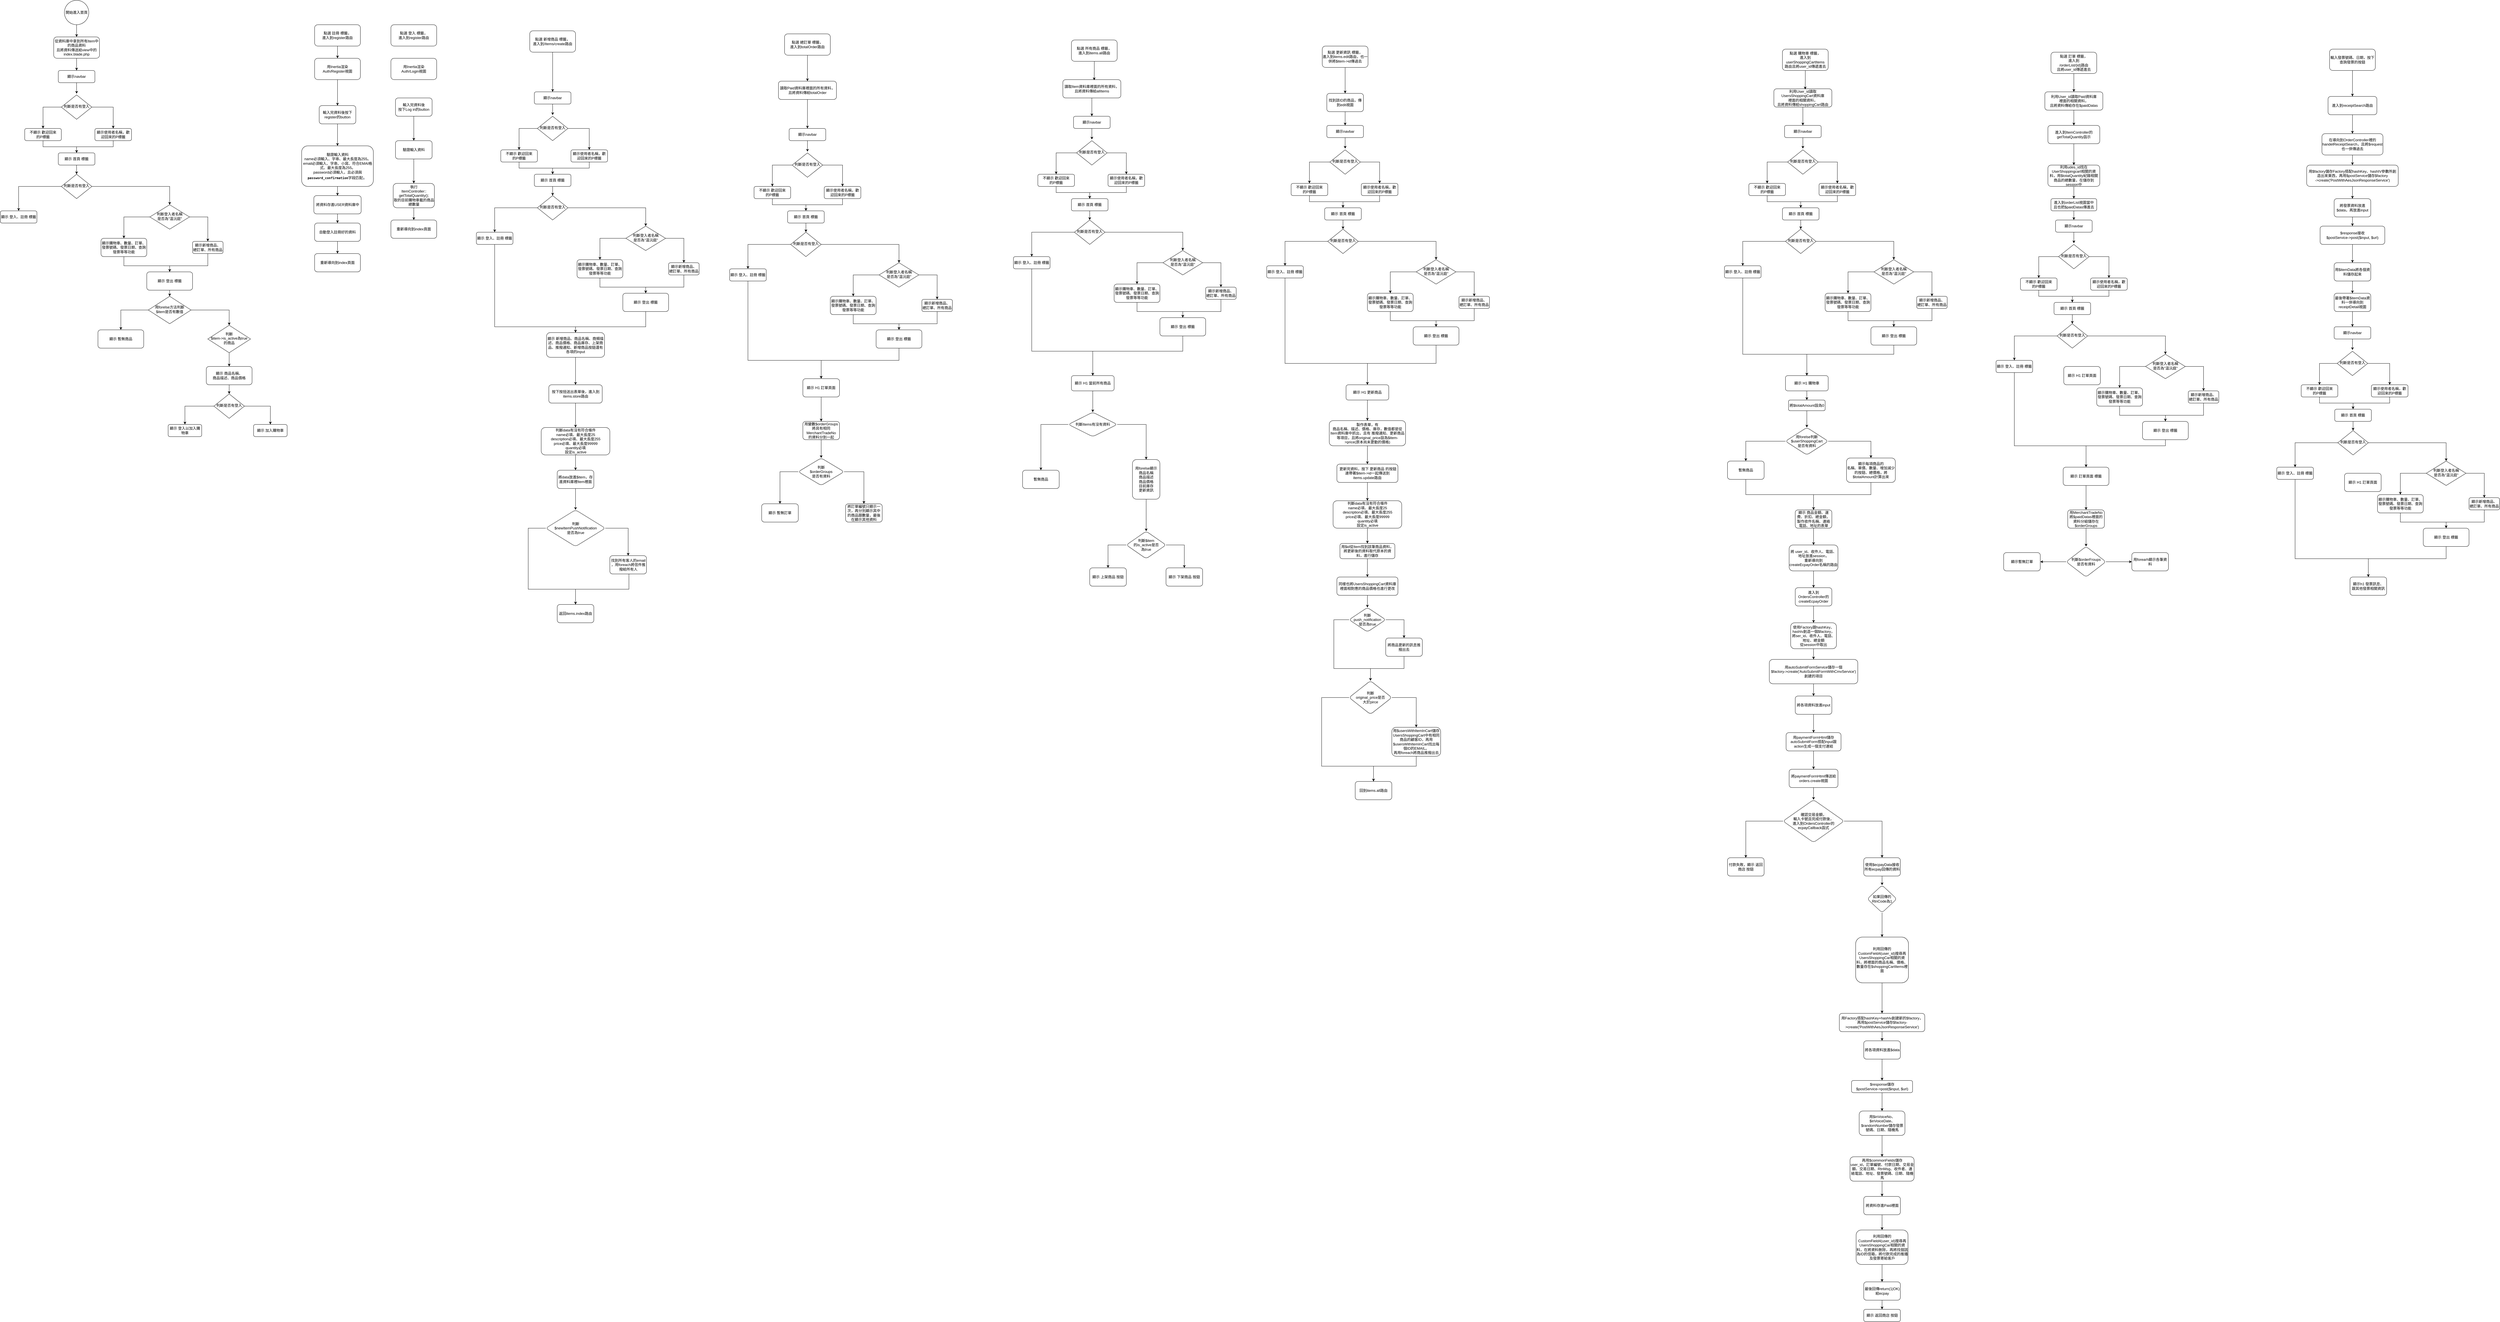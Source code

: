 <mxfile version="22.1.11" type="github">
  <diagram id="C5RBs43oDa-KdzZeNtuy" name="Page-1">
    <mxGraphModel dx="885" dy="459" grid="1" gridSize="10" guides="1" tooltips="1" connect="1" arrows="1" fold="1" page="1" pageScale="1" pageWidth="827" pageHeight="1169" math="0" shadow="0">
      <root>
        <mxCell id="WIyWlLk6GJQsqaUBKTNV-0" />
        <mxCell id="WIyWlLk6GJQsqaUBKTNV-1" parent="WIyWlLk6GJQsqaUBKTNV-0" />
        <mxCell id="PGJZXpONdQnXFgPpSut3-3" style="edgeStyle=orthogonalEdgeStyle;rounded=0;orthogonalLoop=1;jettySize=auto;html=1;entryX=0.5;entryY=0;entryDx=0;entryDy=0;" edge="1" parent="WIyWlLk6GJQsqaUBKTNV-1" source="WIyWlLk6GJQsqaUBKTNV-3" target="PGJZXpONdQnXFgPpSut3-2">
          <mxGeometry relative="1" as="geometry" />
        </mxCell>
        <mxCell id="WIyWlLk6GJQsqaUBKTNV-3" value="從資料庫中拿到所有Item中的商品資料&lt;br&gt;且將資料傳送給view中的index.blade.php" style="rounded=1;whiteSpace=wrap;html=1;fontSize=12;glass=0;strokeWidth=1;shadow=0;" parent="WIyWlLk6GJQsqaUBKTNV-1" vertex="1">
          <mxGeometry x="225" y="140" width="150" height="70" as="geometry" />
        </mxCell>
        <mxCell id="PGJZXpONdQnXFgPpSut3-42" style="edgeStyle=orthogonalEdgeStyle;rounded=0;orthogonalLoop=1;jettySize=auto;html=1;entryX=0.5;entryY=0;entryDx=0;entryDy=0;" edge="1" parent="WIyWlLk6GJQsqaUBKTNV-1" source="PGJZXpONdQnXFgPpSut3-0" target="WIyWlLk6GJQsqaUBKTNV-3">
          <mxGeometry relative="1" as="geometry" />
        </mxCell>
        <mxCell id="PGJZXpONdQnXFgPpSut3-0" value="開始進入首頁" style="ellipse;whiteSpace=wrap;html=1;aspect=fixed;" vertex="1" parent="WIyWlLk6GJQsqaUBKTNV-1">
          <mxGeometry x="260" y="20" width="80" height="80" as="geometry" />
        </mxCell>
        <mxCell id="PGJZXpONdQnXFgPpSut3-2" value="顯示navbar" style="rounded=1;whiteSpace=wrap;html=1;fontSize=12;glass=0;strokeWidth=1;shadow=0;" vertex="1" parent="WIyWlLk6GJQsqaUBKTNV-1">
          <mxGeometry x="240" y="250" width="120" height="40" as="geometry" />
        </mxCell>
        <mxCell id="PGJZXpONdQnXFgPpSut3-24" style="edgeStyle=orthogonalEdgeStyle;rounded=0;orthogonalLoop=1;jettySize=auto;html=1;entryX=0.5;entryY=0;entryDx=0;entryDy=0;exitX=0;exitY=0.5;exitDx=0;exitDy=0;" edge="1" parent="WIyWlLk6GJQsqaUBKTNV-1" source="PGJZXpONdQnXFgPpSut3-4" target="PGJZXpONdQnXFgPpSut3-6">
          <mxGeometry relative="1" as="geometry" />
        </mxCell>
        <mxCell id="PGJZXpONdQnXFgPpSut3-25" style="edgeStyle=orthogonalEdgeStyle;rounded=0;orthogonalLoop=1;jettySize=auto;html=1;entryX=0.5;entryY=0;entryDx=0;entryDy=0;" edge="1" parent="WIyWlLk6GJQsqaUBKTNV-1" source="PGJZXpONdQnXFgPpSut3-4" target="PGJZXpONdQnXFgPpSut3-7">
          <mxGeometry relative="1" as="geometry" />
        </mxCell>
        <mxCell id="PGJZXpONdQnXFgPpSut3-4" value="判斷是否有登入" style="rhombus;whiteSpace=wrap;html=1;shadow=0;fontFamily=Helvetica;fontSize=12;align=center;strokeWidth=1;spacing=6;spacingTop=-4;" vertex="1" parent="WIyWlLk6GJQsqaUBKTNV-1">
          <mxGeometry x="250" y="330" width="100" height="80" as="geometry" />
        </mxCell>
        <mxCell id="PGJZXpONdQnXFgPpSut3-5" style="edgeStyle=orthogonalEdgeStyle;rounded=0;orthogonalLoop=1;jettySize=auto;html=1;entryX=0.501;entryY=-0.048;entryDx=0;entryDy=0;entryPerimeter=0;" edge="1" parent="WIyWlLk6GJQsqaUBKTNV-1" source="PGJZXpONdQnXFgPpSut3-2" target="PGJZXpONdQnXFgPpSut3-4">
          <mxGeometry relative="1" as="geometry" />
        </mxCell>
        <mxCell id="PGJZXpONdQnXFgPpSut3-26" style="edgeStyle=orthogonalEdgeStyle;rounded=0;orthogonalLoop=1;jettySize=auto;html=1;entryX=0.5;entryY=0;entryDx=0;entryDy=0;" edge="1" parent="WIyWlLk6GJQsqaUBKTNV-1" source="PGJZXpONdQnXFgPpSut3-6" target="PGJZXpONdQnXFgPpSut3-9">
          <mxGeometry relative="1" as="geometry" />
        </mxCell>
        <mxCell id="PGJZXpONdQnXFgPpSut3-6" value="不顯示 歡迎回來&lt;br&gt;的P標籤" style="rounded=1;whiteSpace=wrap;html=1;fontSize=12;glass=0;strokeWidth=1;shadow=0;" vertex="1" parent="WIyWlLk6GJQsqaUBKTNV-1">
          <mxGeometry x="130" y="440" width="120" height="40" as="geometry" />
        </mxCell>
        <mxCell id="PGJZXpONdQnXFgPpSut3-27" style="edgeStyle=orthogonalEdgeStyle;rounded=0;orthogonalLoop=1;jettySize=auto;html=1;entryX=0.5;entryY=0;entryDx=0;entryDy=0;" edge="1" parent="WIyWlLk6GJQsqaUBKTNV-1" source="PGJZXpONdQnXFgPpSut3-7" target="PGJZXpONdQnXFgPpSut3-9">
          <mxGeometry relative="1" as="geometry" />
        </mxCell>
        <mxCell id="PGJZXpONdQnXFgPpSut3-7" value="顯示使用者名稱，歡迎回來的P標籤" style="rounded=1;whiteSpace=wrap;html=1;fontSize=12;glass=0;strokeWidth=1;shadow=0;" vertex="1" parent="WIyWlLk6GJQsqaUBKTNV-1">
          <mxGeometry x="360" y="440" width="120" height="40" as="geometry" />
        </mxCell>
        <mxCell id="PGJZXpONdQnXFgPpSut3-28" style="edgeStyle=orthogonalEdgeStyle;rounded=0;orthogonalLoop=1;jettySize=auto;html=1;entryX=0.5;entryY=0;entryDx=0;entryDy=0;" edge="1" parent="WIyWlLk6GJQsqaUBKTNV-1" source="PGJZXpONdQnXFgPpSut3-9" target="PGJZXpONdQnXFgPpSut3-10">
          <mxGeometry relative="1" as="geometry" />
        </mxCell>
        <mxCell id="PGJZXpONdQnXFgPpSut3-9" value="顯示 首頁 標籤" style="rounded=1;whiteSpace=wrap;html=1;fontSize=12;glass=0;strokeWidth=1;shadow=0;" vertex="1" parent="WIyWlLk6GJQsqaUBKTNV-1">
          <mxGeometry x="240" y="520" width="120" height="40" as="geometry" />
        </mxCell>
        <mxCell id="PGJZXpONdQnXFgPpSut3-29" style="edgeStyle=orthogonalEdgeStyle;rounded=0;orthogonalLoop=1;jettySize=auto;html=1;entryX=0.5;entryY=0;entryDx=0;entryDy=0;" edge="1" parent="WIyWlLk6GJQsqaUBKTNV-1" source="PGJZXpONdQnXFgPpSut3-10" target="PGJZXpONdQnXFgPpSut3-11">
          <mxGeometry relative="1" as="geometry" />
        </mxCell>
        <mxCell id="PGJZXpONdQnXFgPpSut3-30" style="edgeStyle=orthogonalEdgeStyle;rounded=0;orthogonalLoop=1;jettySize=auto;html=1;entryX=0.5;entryY=0;entryDx=0;entryDy=0;" edge="1" parent="WIyWlLk6GJQsqaUBKTNV-1" source="PGJZXpONdQnXFgPpSut3-10" target="PGJZXpONdQnXFgPpSut3-12">
          <mxGeometry relative="1" as="geometry" />
        </mxCell>
        <mxCell id="PGJZXpONdQnXFgPpSut3-10" value="判斷是否有登入" style="rhombus;whiteSpace=wrap;html=1;shadow=0;fontFamily=Helvetica;fontSize=12;align=center;strokeWidth=1;spacing=6;spacingTop=-4;" vertex="1" parent="WIyWlLk6GJQsqaUBKTNV-1">
          <mxGeometry x="250" y="590" width="100" height="80" as="geometry" />
        </mxCell>
        <mxCell id="PGJZXpONdQnXFgPpSut3-11" value="顯示 登入、註冊 標籤" style="rounded=1;whiteSpace=wrap;html=1;fontSize=12;glass=0;strokeWidth=1;shadow=0;" vertex="1" parent="WIyWlLk6GJQsqaUBKTNV-1">
          <mxGeometry x="50" y="710" width="120" height="40" as="geometry" />
        </mxCell>
        <mxCell id="PGJZXpONdQnXFgPpSut3-31" style="edgeStyle=orthogonalEdgeStyle;rounded=0;orthogonalLoop=1;jettySize=auto;html=1;entryX=0.5;entryY=0;entryDx=0;entryDy=0;" edge="1" parent="WIyWlLk6GJQsqaUBKTNV-1" source="PGJZXpONdQnXFgPpSut3-12" target="PGJZXpONdQnXFgPpSut3-13">
          <mxGeometry relative="1" as="geometry" />
        </mxCell>
        <mxCell id="PGJZXpONdQnXFgPpSut3-32" style="edgeStyle=orthogonalEdgeStyle;rounded=0;orthogonalLoop=1;jettySize=auto;html=1;entryX=0.5;entryY=0;entryDx=0;entryDy=0;" edge="1" parent="WIyWlLk6GJQsqaUBKTNV-1" source="PGJZXpONdQnXFgPpSut3-12" target="PGJZXpONdQnXFgPpSut3-14">
          <mxGeometry relative="1" as="geometry" />
        </mxCell>
        <mxCell id="PGJZXpONdQnXFgPpSut3-12" value="判斷登入者名稱&lt;br&gt;是否為&quot;温沅庭&quot;" style="rhombus;whiteSpace=wrap;html=1;shadow=0;fontFamily=Helvetica;fontSize=12;align=center;strokeWidth=1;spacing=6;spacingTop=-4;" vertex="1" parent="WIyWlLk6GJQsqaUBKTNV-1">
          <mxGeometry x="540" y="690" width="130" height="80" as="geometry" />
        </mxCell>
        <mxCell id="PGJZXpONdQnXFgPpSut3-33" style="edgeStyle=orthogonalEdgeStyle;rounded=0;orthogonalLoop=1;jettySize=auto;html=1;entryX=0.5;entryY=0;entryDx=0;entryDy=0;" edge="1" parent="WIyWlLk6GJQsqaUBKTNV-1" source="PGJZXpONdQnXFgPpSut3-13" target="PGJZXpONdQnXFgPpSut3-15">
          <mxGeometry relative="1" as="geometry">
            <Array as="points">
              <mxPoint x="455" y="890" />
              <mxPoint x="605" y="890" />
            </Array>
          </mxGeometry>
        </mxCell>
        <mxCell id="PGJZXpONdQnXFgPpSut3-13" value="顯示購物車、數量、訂單、發票號碼、發票日期、查詢發票等等功能" style="rounded=1;whiteSpace=wrap;html=1;fontSize=12;glass=0;strokeWidth=1;shadow=0;" vertex="1" parent="WIyWlLk6GJQsqaUBKTNV-1">
          <mxGeometry x="380" y="800" width="150" height="60" as="geometry" />
        </mxCell>
        <mxCell id="PGJZXpONdQnXFgPpSut3-34" style="edgeStyle=orthogonalEdgeStyle;rounded=0;orthogonalLoop=1;jettySize=auto;html=1;entryX=0.5;entryY=0;entryDx=0;entryDy=0;" edge="1" parent="WIyWlLk6GJQsqaUBKTNV-1" source="PGJZXpONdQnXFgPpSut3-14" target="PGJZXpONdQnXFgPpSut3-15">
          <mxGeometry relative="1" as="geometry">
            <Array as="points">
              <mxPoint x="730" y="890" />
              <mxPoint x="605" y="890" />
            </Array>
          </mxGeometry>
        </mxCell>
        <mxCell id="PGJZXpONdQnXFgPpSut3-14" value="顯示新增商品、&lt;br&gt;總訂單、所有商品" style="rounded=1;whiteSpace=wrap;html=1;fontSize=12;glass=0;strokeWidth=1;shadow=0;" vertex="1" parent="WIyWlLk6GJQsqaUBKTNV-1">
          <mxGeometry x="680" y="810" width="100" height="40" as="geometry" />
        </mxCell>
        <mxCell id="PGJZXpONdQnXFgPpSut3-35" style="edgeStyle=orthogonalEdgeStyle;rounded=0;orthogonalLoop=1;jettySize=auto;html=1;entryX=0.5;entryY=0;entryDx=0;entryDy=0;" edge="1" parent="WIyWlLk6GJQsqaUBKTNV-1" source="PGJZXpONdQnXFgPpSut3-15" target="PGJZXpONdQnXFgPpSut3-17">
          <mxGeometry relative="1" as="geometry" />
        </mxCell>
        <mxCell id="PGJZXpONdQnXFgPpSut3-15" value="顯示 登出 標籤" style="rounded=1;whiteSpace=wrap;html=1;fontSize=12;glass=0;strokeWidth=1;shadow=0;" vertex="1" parent="WIyWlLk6GJQsqaUBKTNV-1">
          <mxGeometry x="530" y="910" width="150" height="60" as="geometry" />
        </mxCell>
        <mxCell id="PGJZXpONdQnXFgPpSut3-16" value="顯示 暫無商品" style="rounded=1;whiteSpace=wrap;html=1;fontSize=12;glass=0;strokeWidth=1;shadow=0;" vertex="1" parent="WIyWlLk6GJQsqaUBKTNV-1">
          <mxGeometry x="370" y="1100" width="150" height="60" as="geometry" />
        </mxCell>
        <mxCell id="PGJZXpONdQnXFgPpSut3-36" style="edgeStyle=orthogonalEdgeStyle;rounded=0;orthogonalLoop=1;jettySize=auto;html=1;entryX=0.5;entryY=0;entryDx=0;entryDy=0;" edge="1" parent="WIyWlLk6GJQsqaUBKTNV-1" source="PGJZXpONdQnXFgPpSut3-17" target="PGJZXpONdQnXFgPpSut3-16">
          <mxGeometry relative="1" as="geometry" />
        </mxCell>
        <mxCell id="PGJZXpONdQnXFgPpSut3-37" style="edgeStyle=orthogonalEdgeStyle;rounded=0;orthogonalLoop=1;jettySize=auto;html=1;entryX=0.5;entryY=0;entryDx=0;entryDy=0;" edge="1" parent="WIyWlLk6GJQsqaUBKTNV-1" source="PGJZXpONdQnXFgPpSut3-17" target="PGJZXpONdQnXFgPpSut3-19">
          <mxGeometry relative="1" as="geometry" />
        </mxCell>
        <mxCell id="PGJZXpONdQnXFgPpSut3-17" value="用forelse方法判斷&lt;br&gt;$item是否有數值" style="rhombus;whiteSpace=wrap;html=1;shadow=0;fontFamily=Helvetica;fontSize=12;align=center;strokeWidth=1;spacing=6;spacingTop=-4;" vertex="1" parent="WIyWlLk6GJQsqaUBKTNV-1">
          <mxGeometry x="535" y="990" width="140" height="90" as="geometry" />
        </mxCell>
        <mxCell id="PGJZXpONdQnXFgPpSut3-38" style="edgeStyle=orthogonalEdgeStyle;rounded=0;orthogonalLoop=1;jettySize=auto;html=1;entryX=0.5;entryY=0;entryDx=0;entryDy=0;" edge="1" parent="WIyWlLk6GJQsqaUBKTNV-1" source="PGJZXpONdQnXFgPpSut3-19" target="PGJZXpONdQnXFgPpSut3-20">
          <mxGeometry relative="1" as="geometry" />
        </mxCell>
        <mxCell id="PGJZXpONdQnXFgPpSut3-19" value="判斷&lt;br&gt;$item-&amp;gt;is_active為true&lt;br&gt;的商品" style="rhombus;whiteSpace=wrap;html=1;shadow=0;fontFamily=Helvetica;fontSize=12;align=center;strokeWidth=1;spacing=6;spacingTop=-4;" vertex="1" parent="WIyWlLk6GJQsqaUBKTNV-1">
          <mxGeometry x="730" y="1085" width="140" height="90" as="geometry" />
        </mxCell>
        <mxCell id="PGJZXpONdQnXFgPpSut3-39" style="edgeStyle=orthogonalEdgeStyle;rounded=0;orthogonalLoop=1;jettySize=auto;html=1;entryX=0.5;entryY=0;entryDx=0;entryDy=0;" edge="1" parent="WIyWlLk6GJQsqaUBKTNV-1" source="PGJZXpONdQnXFgPpSut3-20" target="PGJZXpONdQnXFgPpSut3-21">
          <mxGeometry relative="1" as="geometry" />
        </mxCell>
        <mxCell id="PGJZXpONdQnXFgPpSut3-20" value="顯示 商品名稱、&lt;br&gt;商品描述、商品價格" style="rounded=1;whiteSpace=wrap;html=1;fontSize=12;glass=0;strokeWidth=1;shadow=0;" vertex="1" parent="WIyWlLk6GJQsqaUBKTNV-1">
          <mxGeometry x="725" y="1220" width="150" height="60" as="geometry" />
        </mxCell>
        <mxCell id="PGJZXpONdQnXFgPpSut3-40" style="edgeStyle=orthogonalEdgeStyle;rounded=0;orthogonalLoop=1;jettySize=auto;html=1;entryX=0.5;entryY=0;entryDx=0;entryDy=0;" edge="1" parent="WIyWlLk6GJQsqaUBKTNV-1" source="PGJZXpONdQnXFgPpSut3-21" target="PGJZXpONdQnXFgPpSut3-22">
          <mxGeometry relative="1" as="geometry" />
        </mxCell>
        <mxCell id="PGJZXpONdQnXFgPpSut3-41" style="edgeStyle=orthogonalEdgeStyle;rounded=0;orthogonalLoop=1;jettySize=auto;html=1;entryX=0.5;entryY=0;entryDx=0;entryDy=0;" edge="1" parent="WIyWlLk6GJQsqaUBKTNV-1" source="PGJZXpONdQnXFgPpSut3-21" target="PGJZXpONdQnXFgPpSut3-23">
          <mxGeometry relative="1" as="geometry" />
        </mxCell>
        <mxCell id="PGJZXpONdQnXFgPpSut3-21" value="判斷是否有登入" style="rhombus;whiteSpace=wrap;html=1;shadow=0;fontFamily=Helvetica;fontSize=12;align=center;strokeWidth=1;spacing=6;spacingTop=-4;" vertex="1" parent="WIyWlLk6GJQsqaUBKTNV-1">
          <mxGeometry x="750" y="1310" width="100" height="80" as="geometry" />
        </mxCell>
        <mxCell id="PGJZXpONdQnXFgPpSut3-22" value="顯示 登入以加入購物車" style="rounded=1;whiteSpace=wrap;html=1;fontSize=12;glass=0;strokeWidth=1;shadow=0;" vertex="1" parent="WIyWlLk6GJQsqaUBKTNV-1">
          <mxGeometry x="600" y="1410" width="110" height="40" as="geometry" />
        </mxCell>
        <mxCell id="PGJZXpONdQnXFgPpSut3-23" value="顯示 加入購物車" style="rounded=1;whiteSpace=wrap;html=1;fontSize=12;glass=0;strokeWidth=1;shadow=0;" vertex="1" parent="WIyWlLk6GJQsqaUBKTNV-1">
          <mxGeometry x="880" y="1410" width="110" height="40" as="geometry" />
        </mxCell>
        <mxCell id="PGJZXpONdQnXFgPpSut3-46" style="edgeStyle=orthogonalEdgeStyle;rounded=0;orthogonalLoop=1;jettySize=auto;html=1;" edge="1" parent="WIyWlLk6GJQsqaUBKTNV-1" source="PGJZXpONdQnXFgPpSut3-44" target="PGJZXpONdQnXFgPpSut3-45">
          <mxGeometry relative="1" as="geometry" />
        </mxCell>
        <mxCell id="PGJZXpONdQnXFgPpSut3-44" value="點選 註冊 標籤，&lt;br&gt;進入到register路由" style="rounded=1;whiteSpace=wrap;html=1;fontSize=12;glass=0;strokeWidth=1;shadow=0;" vertex="1" parent="WIyWlLk6GJQsqaUBKTNV-1">
          <mxGeometry x="1080" y="100" width="150" height="70" as="geometry" />
        </mxCell>
        <mxCell id="PGJZXpONdQnXFgPpSut3-48" value="" style="edgeStyle=orthogonalEdgeStyle;rounded=0;orthogonalLoop=1;jettySize=auto;html=1;" edge="1" parent="WIyWlLk6GJQsqaUBKTNV-1" source="PGJZXpONdQnXFgPpSut3-45" target="PGJZXpONdQnXFgPpSut3-47">
          <mxGeometry relative="1" as="geometry" />
        </mxCell>
        <mxCell id="PGJZXpONdQnXFgPpSut3-45" value="用Inertia渲染&lt;br&gt;Auth/Register視圖" style="rounded=1;whiteSpace=wrap;html=1;fontSize=12;glass=0;strokeWidth=1;shadow=0;" vertex="1" parent="WIyWlLk6GJQsqaUBKTNV-1">
          <mxGeometry x="1080" y="210" width="150" height="70" as="geometry" />
        </mxCell>
        <mxCell id="PGJZXpONdQnXFgPpSut3-50" value="" style="edgeStyle=orthogonalEdgeStyle;rounded=0;orthogonalLoop=1;jettySize=auto;html=1;" edge="1" parent="WIyWlLk6GJQsqaUBKTNV-1" source="PGJZXpONdQnXFgPpSut3-47" target="PGJZXpONdQnXFgPpSut3-49">
          <mxGeometry relative="1" as="geometry" />
        </mxCell>
        <mxCell id="PGJZXpONdQnXFgPpSut3-47" value="輸入完資料後按下register的button" style="whiteSpace=wrap;html=1;rounded=1;glass=0;strokeWidth=1;shadow=0;" vertex="1" parent="WIyWlLk6GJQsqaUBKTNV-1">
          <mxGeometry x="1095" y="365" width="120" height="60" as="geometry" />
        </mxCell>
        <mxCell id="PGJZXpONdQnXFgPpSut3-52" style="edgeStyle=orthogonalEdgeStyle;rounded=0;orthogonalLoop=1;jettySize=auto;html=1;entryX=0.5;entryY=0;entryDx=0;entryDy=0;" edge="1" parent="WIyWlLk6GJQsqaUBKTNV-1" source="PGJZXpONdQnXFgPpSut3-49" target="PGJZXpONdQnXFgPpSut3-51">
          <mxGeometry relative="1" as="geometry" />
        </mxCell>
        <mxCell id="PGJZXpONdQnXFgPpSut3-49" value="驗證輸入資料&lt;br&gt;name必須輸入、字串、最大長度為255。&lt;br&gt;email必須輸入、字串、小寫、符合EMAI格式、最大長度為255。&lt;br&gt;password必須輸入，且必須與&lt;code style=&quot;border: 0px solid rgb(217, 217, 227); box-sizing: border-box; --tw-border-spacing-x: 0; --tw-border-spacing-y: 0; --tw-translate-x: 0; --tw-translate-y: 0; --tw-rotate: 0; --tw-skew-x: 0; --tw-skew-y: 0; --tw-scale-x: 1; --tw-scale-y: 1; --tw-pan-x: ; --tw-pan-y: ; --tw-pinch-zoom: ; --tw-scroll-snap-strictness: proximity; --tw-gradient-from-position: ; --tw-gradient-via-position: ; --tw-gradient-to-position: ; --tw-ordinal: ; --tw-slashed-zero: ; --tw-numeric-figure: ; --tw-numeric-spacing: ; --tw-numeric-fraction: ; --tw-ring-inset: ; --tw-ring-offset-width: 0px; --tw-ring-offset-color: #fff; --tw-ring-color: rgba(69,89,164,.5); --tw-ring-offset-shadow: 0 0 transparent; --tw-ring-shadow: 0 0 transparent; --tw-shadow: 0 0 transparent; --tw-shadow-colored: 0 0 transparent; --tw-blur: ; --tw-brightness: ; --tw-contrast: ; --tw-grayscale: ; --tw-hue-rotate: ; --tw-invert: ; --tw-saturate: ; --tw-sepia: ; --tw-drop-shadow: ; --tw-backdrop-blur: ; --tw-backdrop-brightness: ; --tw-backdrop-contrast: ; --tw-backdrop-grayscale: ; --tw-backdrop-hue-rotate: ; --tw-backdrop-invert: ; --tw-backdrop-opacity: ; --tw-backdrop-saturate: ; --tw-backdrop-sepia: ; font-size: 0.875em; color: var(--tw-prose-code); font-weight: 600; text-align: left; font-family: &amp;quot;Söhne Mono&amp;quot;, Monaco, &amp;quot;Andale Mono&amp;quot;, &amp;quot;Ubuntu Mono&amp;quot;, monospace !important;&quot;&gt;password_confirmation&lt;/code&gt;字段匹配&lt;span style=&quot;color: rgb(55, 65, 81); font-family: Söhne, ui-sans-serif, system-ui, -apple-system, &amp;quot;Segoe UI&amp;quot;, Roboto, Ubuntu, Cantarell, &amp;quot;Noto Sans&amp;quot;, sans-serif, &amp;quot;Helvetica Neue&amp;quot;, Arial, &amp;quot;Apple Color Emoji&amp;quot;, &amp;quot;Segoe UI Emoji&amp;quot;, &amp;quot;Segoe UI Symbol&amp;quot;, &amp;quot;Noto Color Emoji&amp;quot;; font-size: 16px; text-align: left;&quot;&gt;。&lt;/span&gt;" style="whiteSpace=wrap;html=1;rounded=1;glass=0;strokeWidth=1;shadow=0;" vertex="1" parent="WIyWlLk6GJQsqaUBKTNV-1">
          <mxGeometry x="1037.5" y="497" width="235" height="133" as="geometry" />
        </mxCell>
        <mxCell id="PGJZXpONdQnXFgPpSut3-55" value="" style="edgeStyle=orthogonalEdgeStyle;rounded=0;orthogonalLoop=1;jettySize=auto;html=1;" edge="1" parent="WIyWlLk6GJQsqaUBKTNV-1" source="PGJZXpONdQnXFgPpSut3-51" target="PGJZXpONdQnXFgPpSut3-54">
          <mxGeometry relative="1" as="geometry" />
        </mxCell>
        <mxCell id="PGJZXpONdQnXFgPpSut3-51" value="將資料存進USER資料庫中" style="whiteSpace=wrap;html=1;rounded=1;glass=0;strokeWidth=1;shadow=0;" vertex="1" parent="WIyWlLk6GJQsqaUBKTNV-1">
          <mxGeometry x="1077.5" y="660" width="155" height="60" as="geometry" />
        </mxCell>
        <mxCell id="PGJZXpONdQnXFgPpSut3-57" value="" style="edgeStyle=orthogonalEdgeStyle;rounded=0;orthogonalLoop=1;jettySize=auto;html=1;" edge="1" parent="WIyWlLk6GJQsqaUBKTNV-1" source="PGJZXpONdQnXFgPpSut3-54" target="PGJZXpONdQnXFgPpSut3-56">
          <mxGeometry relative="1" as="geometry" />
        </mxCell>
        <mxCell id="PGJZXpONdQnXFgPpSut3-54" value="自動登入註冊好的資料" style="whiteSpace=wrap;html=1;rounded=1;glass=0;strokeWidth=1;shadow=0;" vertex="1" parent="WIyWlLk6GJQsqaUBKTNV-1">
          <mxGeometry x="1080" y="750" width="150" height="60" as="geometry" />
        </mxCell>
        <mxCell id="PGJZXpONdQnXFgPpSut3-56" value="重新導向到index頁面" style="whiteSpace=wrap;html=1;rounded=1;glass=0;strokeWidth=1;shadow=0;" vertex="1" parent="WIyWlLk6GJQsqaUBKTNV-1">
          <mxGeometry x="1080" y="850" width="150" height="60" as="geometry" />
        </mxCell>
        <mxCell id="PGJZXpONdQnXFgPpSut3-58" value="點選 登入 標籤，&lt;br style=&quot;border-color: var(--border-color);&quot;&gt;進入到register路由" style="rounded=1;whiteSpace=wrap;html=1;fontSize=12;glass=0;strokeWidth=1;shadow=0;" vertex="1" parent="WIyWlLk6GJQsqaUBKTNV-1">
          <mxGeometry x="1330" y="100" width="150" height="70" as="geometry" />
        </mxCell>
        <mxCell id="PGJZXpONdQnXFgPpSut3-59" value="用Inertia渲染&lt;br&gt;Auth/Login視圖" style="rounded=1;whiteSpace=wrap;html=1;fontSize=12;glass=0;strokeWidth=1;shadow=0;" vertex="1" parent="WIyWlLk6GJQsqaUBKTNV-1">
          <mxGeometry x="1330" y="210" width="150" height="70" as="geometry" />
        </mxCell>
        <mxCell id="PGJZXpONdQnXFgPpSut3-62" value="" style="edgeStyle=orthogonalEdgeStyle;rounded=0;orthogonalLoop=1;jettySize=auto;html=1;" edge="1" parent="WIyWlLk6GJQsqaUBKTNV-1" source="PGJZXpONdQnXFgPpSut3-60" target="PGJZXpONdQnXFgPpSut3-61">
          <mxGeometry relative="1" as="geometry" />
        </mxCell>
        <mxCell id="PGJZXpONdQnXFgPpSut3-60" value="輸入完資料後&lt;br&gt;按下Log in的button" style="whiteSpace=wrap;html=1;rounded=1;glass=0;strokeWidth=1;shadow=0;" vertex="1" parent="WIyWlLk6GJQsqaUBKTNV-1">
          <mxGeometry x="1345" y="340" width="120" height="60" as="geometry" />
        </mxCell>
        <mxCell id="PGJZXpONdQnXFgPpSut3-65" value="" style="edgeStyle=orthogonalEdgeStyle;rounded=0;orthogonalLoop=1;jettySize=auto;html=1;" edge="1" parent="WIyWlLk6GJQsqaUBKTNV-1" source="PGJZXpONdQnXFgPpSut3-61" target="PGJZXpONdQnXFgPpSut3-64">
          <mxGeometry relative="1" as="geometry" />
        </mxCell>
        <mxCell id="PGJZXpONdQnXFgPpSut3-61" value="驗證輸入資料" style="whiteSpace=wrap;html=1;rounded=1;glass=0;strokeWidth=1;shadow=0;" vertex="1" parent="WIyWlLk6GJQsqaUBKTNV-1">
          <mxGeometry x="1345" y="480" width="120" height="60" as="geometry" />
        </mxCell>
        <mxCell id="PGJZXpONdQnXFgPpSut3-67" style="edgeStyle=orthogonalEdgeStyle;rounded=0;orthogonalLoop=1;jettySize=auto;html=1;entryX=0.5;entryY=0;entryDx=0;entryDy=0;" edge="1" parent="WIyWlLk6GJQsqaUBKTNV-1" source="PGJZXpONdQnXFgPpSut3-64" target="PGJZXpONdQnXFgPpSut3-66">
          <mxGeometry relative="1" as="geometry" />
        </mxCell>
        <mxCell id="PGJZXpONdQnXFgPpSut3-64" value="執行&lt;br&gt;ItemController::&lt;br&gt;getTotalQuantity();&lt;br&gt;取的目前購物車載的商品總數量" style="whiteSpace=wrap;html=1;rounded=1;glass=0;strokeWidth=1;shadow=0;" vertex="1" parent="WIyWlLk6GJQsqaUBKTNV-1">
          <mxGeometry x="1337.5" y="620" width="135" height="80" as="geometry" />
        </mxCell>
        <mxCell id="PGJZXpONdQnXFgPpSut3-66" value="重新導向到index頁面" style="whiteSpace=wrap;html=1;rounded=1;glass=0;strokeWidth=1;shadow=0;" vertex="1" parent="WIyWlLk6GJQsqaUBKTNV-1">
          <mxGeometry x="1330" y="740" width="150" height="60" as="geometry" />
        </mxCell>
        <mxCell id="PGJZXpONdQnXFgPpSut3-70" style="edgeStyle=orthogonalEdgeStyle;rounded=0;orthogonalLoop=1;jettySize=auto;html=1;entryX=0.5;entryY=0;entryDx=0;entryDy=0;exitX=0.5;exitY=1;exitDx=0;exitDy=0;" edge="1" parent="WIyWlLk6GJQsqaUBKTNV-1" source="PGJZXpONdQnXFgPpSut3-68" target="PGJZXpONdQnXFgPpSut3-71">
          <mxGeometry relative="1" as="geometry">
            <mxPoint x="1655" y="225" as="targetPoint" />
          </mxGeometry>
        </mxCell>
        <mxCell id="PGJZXpONdQnXFgPpSut3-68" value="點選 新增商品 標籤，&lt;br style=&quot;border-color: var(--border-color);&quot;&gt;進入到/items/create&lt;span style=&quot;background-color: initial;&quot;&gt;路由&lt;/span&gt;" style="rounded=1;whiteSpace=wrap;html=1;fontSize=12;glass=0;strokeWidth=1;shadow=0;" vertex="1" parent="WIyWlLk6GJQsqaUBKTNV-1">
          <mxGeometry x="1785" y="120" width="150" height="70" as="geometry" />
        </mxCell>
        <mxCell id="PGJZXpONdQnXFgPpSut3-71" value="顯示navbar" style="rounded=1;whiteSpace=wrap;html=1;fontSize=12;glass=0;strokeWidth=1;shadow=0;" vertex="1" parent="WIyWlLk6GJQsqaUBKTNV-1">
          <mxGeometry x="1800" y="320" width="120" height="40" as="geometry" />
        </mxCell>
        <mxCell id="PGJZXpONdQnXFgPpSut3-72" style="edgeStyle=orthogonalEdgeStyle;rounded=0;orthogonalLoop=1;jettySize=auto;html=1;entryX=0.5;entryY=0;entryDx=0;entryDy=0;exitX=0;exitY=0.5;exitDx=0;exitDy=0;" edge="1" parent="WIyWlLk6GJQsqaUBKTNV-1" source="PGJZXpONdQnXFgPpSut3-74" target="PGJZXpONdQnXFgPpSut3-77">
          <mxGeometry relative="1" as="geometry" />
        </mxCell>
        <mxCell id="PGJZXpONdQnXFgPpSut3-73" style="edgeStyle=orthogonalEdgeStyle;rounded=0;orthogonalLoop=1;jettySize=auto;html=1;entryX=0.5;entryY=0;entryDx=0;entryDy=0;" edge="1" parent="WIyWlLk6GJQsqaUBKTNV-1" source="PGJZXpONdQnXFgPpSut3-74" target="PGJZXpONdQnXFgPpSut3-79">
          <mxGeometry relative="1" as="geometry" />
        </mxCell>
        <mxCell id="PGJZXpONdQnXFgPpSut3-74" value="判斷是否有登入" style="rhombus;whiteSpace=wrap;html=1;shadow=0;fontFamily=Helvetica;fontSize=12;align=center;strokeWidth=1;spacing=6;spacingTop=-4;" vertex="1" parent="WIyWlLk6GJQsqaUBKTNV-1">
          <mxGeometry x="1810" y="400" width="100" height="80" as="geometry" />
        </mxCell>
        <mxCell id="PGJZXpONdQnXFgPpSut3-75" style="edgeStyle=orthogonalEdgeStyle;rounded=0;orthogonalLoop=1;jettySize=auto;html=1;entryX=0.501;entryY=-0.048;entryDx=0;entryDy=0;entryPerimeter=0;" edge="1" parent="WIyWlLk6GJQsqaUBKTNV-1" source="PGJZXpONdQnXFgPpSut3-71" target="PGJZXpONdQnXFgPpSut3-74">
          <mxGeometry relative="1" as="geometry" />
        </mxCell>
        <mxCell id="PGJZXpONdQnXFgPpSut3-76" style="edgeStyle=orthogonalEdgeStyle;rounded=0;orthogonalLoop=1;jettySize=auto;html=1;entryX=0.5;entryY=0;entryDx=0;entryDy=0;" edge="1" parent="WIyWlLk6GJQsqaUBKTNV-1" source="PGJZXpONdQnXFgPpSut3-77" target="PGJZXpONdQnXFgPpSut3-81">
          <mxGeometry relative="1" as="geometry" />
        </mxCell>
        <mxCell id="PGJZXpONdQnXFgPpSut3-77" value="不顯示 歡迎回來&lt;br&gt;的P標籤" style="rounded=1;whiteSpace=wrap;html=1;fontSize=12;glass=0;strokeWidth=1;shadow=0;" vertex="1" parent="WIyWlLk6GJQsqaUBKTNV-1">
          <mxGeometry x="1690" y="510" width="120" height="40" as="geometry" />
        </mxCell>
        <mxCell id="PGJZXpONdQnXFgPpSut3-78" style="edgeStyle=orthogonalEdgeStyle;rounded=0;orthogonalLoop=1;jettySize=auto;html=1;entryX=0.5;entryY=0;entryDx=0;entryDy=0;" edge="1" parent="WIyWlLk6GJQsqaUBKTNV-1" source="PGJZXpONdQnXFgPpSut3-79" target="PGJZXpONdQnXFgPpSut3-81">
          <mxGeometry relative="1" as="geometry" />
        </mxCell>
        <mxCell id="PGJZXpONdQnXFgPpSut3-79" value="顯示使用者名稱，歡迎回來的P標籤" style="rounded=1;whiteSpace=wrap;html=1;fontSize=12;glass=0;strokeWidth=1;shadow=0;" vertex="1" parent="WIyWlLk6GJQsqaUBKTNV-1">
          <mxGeometry x="1920" y="510" width="120" height="40" as="geometry" />
        </mxCell>
        <mxCell id="PGJZXpONdQnXFgPpSut3-80" style="edgeStyle=orthogonalEdgeStyle;rounded=0;orthogonalLoop=1;jettySize=auto;html=1;entryX=0.5;entryY=0;entryDx=0;entryDy=0;" edge="1" parent="WIyWlLk6GJQsqaUBKTNV-1" source="PGJZXpONdQnXFgPpSut3-81" target="PGJZXpONdQnXFgPpSut3-84">
          <mxGeometry relative="1" as="geometry" />
        </mxCell>
        <mxCell id="PGJZXpONdQnXFgPpSut3-81" value="顯示 首頁 標籤" style="rounded=1;whiteSpace=wrap;html=1;fontSize=12;glass=0;strokeWidth=1;shadow=0;" vertex="1" parent="WIyWlLk6GJQsqaUBKTNV-1">
          <mxGeometry x="1800" y="590" width="120" height="40" as="geometry" />
        </mxCell>
        <mxCell id="PGJZXpONdQnXFgPpSut3-82" style="edgeStyle=orthogonalEdgeStyle;rounded=0;orthogonalLoop=1;jettySize=auto;html=1;entryX=0.5;entryY=0;entryDx=0;entryDy=0;" edge="1" parent="WIyWlLk6GJQsqaUBKTNV-1" source="PGJZXpONdQnXFgPpSut3-84" target="PGJZXpONdQnXFgPpSut3-85">
          <mxGeometry relative="1" as="geometry" />
        </mxCell>
        <mxCell id="PGJZXpONdQnXFgPpSut3-83" style="edgeStyle=orthogonalEdgeStyle;rounded=0;orthogonalLoop=1;jettySize=auto;html=1;entryX=0.5;entryY=0;entryDx=0;entryDy=0;" edge="1" parent="WIyWlLk6GJQsqaUBKTNV-1" source="PGJZXpONdQnXFgPpSut3-84" target="PGJZXpONdQnXFgPpSut3-88">
          <mxGeometry relative="1" as="geometry" />
        </mxCell>
        <mxCell id="PGJZXpONdQnXFgPpSut3-84" value="判斷是否有登入" style="rhombus;whiteSpace=wrap;html=1;shadow=0;fontFamily=Helvetica;fontSize=12;align=center;strokeWidth=1;spacing=6;spacingTop=-4;" vertex="1" parent="WIyWlLk6GJQsqaUBKTNV-1">
          <mxGeometry x="1810" y="660" width="100" height="80" as="geometry" />
        </mxCell>
        <mxCell id="PGJZXpONdQnXFgPpSut3-95" style="edgeStyle=orthogonalEdgeStyle;rounded=0;orthogonalLoop=1;jettySize=auto;html=1;entryX=0.5;entryY=0;entryDx=0;entryDy=0;exitX=0.5;exitY=1;exitDx=0;exitDy=0;" edge="1" parent="WIyWlLk6GJQsqaUBKTNV-1" source="PGJZXpONdQnXFgPpSut3-85" target="PGJZXpONdQnXFgPpSut3-94">
          <mxGeometry relative="1" as="geometry">
            <Array as="points">
              <mxPoint x="1670" y="1090" />
              <mxPoint x="1935" y="1090" />
            </Array>
          </mxGeometry>
        </mxCell>
        <mxCell id="PGJZXpONdQnXFgPpSut3-85" value="顯示 登入、註冊 標籤" style="rounded=1;whiteSpace=wrap;html=1;fontSize=12;glass=0;strokeWidth=1;shadow=0;" vertex="1" parent="WIyWlLk6GJQsqaUBKTNV-1">
          <mxGeometry x="1610" y="780" width="120" height="40" as="geometry" />
        </mxCell>
        <mxCell id="PGJZXpONdQnXFgPpSut3-86" style="edgeStyle=orthogonalEdgeStyle;rounded=0;orthogonalLoop=1;jettySize=auto;html=1;entryX=0.5;entryY=0;entryDx=0;entryDy=0;" edge="1" parent="WIyWlLk6GJQsqaUBKTNV-1" source="PGJZXpONdQnXFgPpSut3-88" target="PGJZXpONdQnXFgPpSut3-90">
          <mxGeometry relative="1" as="geometry" />
        </mxCell>
        <mxCell id="PGJZXpONdQnXFgPpSut3-87" style="edgeStyle=orthogonalEdgeStyle;rounded=0;orthogonalLoop=1;jettySize=auto;html=1;entryX=0.5;entryY=0;entryDx=0;entryDy=0;" edge="1" parent="WIyWlLk6GJQsqaUBKTNV-1" source="PGJZXpONdQnXFgPpSut3-88" target="PGJZXpONdQnXFgPpSut3-92">
          <mxGeometry relative="1" as="geometry" />
        </mxCell>
        <mxCell id="PGJZXpONdQnXFgPpSut3-88" value="判斷登入者名稱&lt;br&gt;是否為&quot;温沅庭&quot;" style="rhombus;whiteSpace=wrap;html=1;shadow=0;fontFamily=Helvetica;fontSize=12;align=center;strokeWidth=1;spacing=6;spacingTop=-4;" vertex="1" parent="WIyWlLk6GJQsqaUBKTNV-1">
          <mxGeometry x="2100" y="760" width="130" height="80" as="geometry" />
        </mxCell>
        <mxCell id="PGJZXpONdQnXFgPpSut3-89" style="edgeStyle=orthogonalEdgeStyle;rounded=0;orthogonalLoop=1;jettySize=auto;html=1;entryX=0.5;entryY=0;entryDx=0;entryDy=0;" edge="1" parent="WIyWlLk6GJQsqaUBKTNV-1" source="PGJZXpONdQnXFgPpSut3-90" target="PGJZXpONdQnXFgPpSut3-93">
          <mxGeometry relative="1" as="geometry">
            <Array as="points">
              <mxPoint x="2015" y="960" />
              <mxPoint x="2165" y="960" />
            </Array>
          </mxGeometry>
        </mxCell>
        <mxCell id="PGJZXpONdQnXFgPpSut3-90" value="顯示購物車、數量、訂單、發票號碼、發票日期、查詢發票等等功能" style="rounded=1;whiteSpace=wrap;html=1;fontSize=12;glass=0;strokeWidth=1;shadow=0;" vertex="1" parent="WIyWlLk6GJQsqaUBKTNV-1">
          <mxGeometry x="1940" y="870" width="150" height="60" as="geometry" />
        </mxCell>
        <mxCell id="PGJZXpONdQnXFgPpSut3-91" style="edgeStyle=orthogonalEdgeStyle;rounded=0;orthogonalLoop=1;jettySize=auto;html=1;entryX=0.5;entryY=0;entryDx=0;entryDy=0;" edge="1" parent="WIyWlLk6GJQsqaUBKTNV-1" source="PGJZXpONdQnXFgPpSut3-92" target="PGJZXpONdQnXFgPpSut3-93">
          <mxGeometry relative="1" as="geometry">
            <Array as="points">
              <mxPoint x="2290" y="960" />
              <mxPoint x="2165" y="960" />
            </Array>
          </mxGeometry>
        </mxCell>
        <mxCell id="PGJZXpONdQnXFgPpSut3-92" value="顯示新增商品、&lt;br&gt;總訂單、所有商品" style="rounded=1;whiteSpace=wrap;html=1;fontSize=12;glass=0;strokeWidth=1;shadow=0;" vertex="1" parent="WIyWlLk6GJQsqaUBKTNV-1">
          <mxGeometry x="2240" y="880" width="100" height="40" as="geometry" />
        </mxCell>
        <mxCell id="PGJZXpONdQnXFgPpSut3-96" style="edgeStyle=orthogonalEdgeStyle;rounded=0;orthogonalLoop=1;jettySize=auto;html=1;entryX=0.5;entryY=0;entryDx=0;entryDy=0;" edge="1" parent="WIyWlLk6GJQsqaUBKTNV-1" source="PGJZXpONdQnXFgPpSut3-93" target="PGJZXpONdQnXFgPpSut3-94">
          <mxGeometry relative="1" as="geometry">
            <Array as="points">
              <mxPoint x="2165" y="1090" />
              <mxPoint x="1935" y="1090" />
            </Array>
          </mxGeometry>
        </mxCell>
        <mxCell id="PGJZXpONdQnXFgPpSut3-93" value="顯示 登出 標籤" style="rounded=1;whiteSpace=wrap;html=1;fontSize=12;glass=0;strokeWidth=1;shadow=0;" vertex="1" parent="WIyWlLk6GJQsqaUBKTNV-1">
          <mxGeometry x="2090" y="980" width="150" height="60" as="geometry" />
        </mxCell>
        <mxCell id="PGJZXpONdQnXFgPpSut3-98" value="" style="edgeStyle=orthogonalEdgeStyle;rounded=0;orthogonalLoop=1;jettySize=auto;html=1;" edge="1" parent="WIyWlLk6GJQsqaUBKTNV-1" source="PGJZXpONdQnXFgPpSut3-94" target="PGJZXpONdQnXFgPpSut3-97">
          <mxGeometry relative="1" as="geometry" />
        </mxCell>
        <mxCell id="PGJZXpONdQnXFgPpSut3-94" value="顯示 新增商品、商品名稱、商頻描述、商品價格、商品庫存、上架商品、推撥通知、新增商品按鈕還有各項的input" style="rounded=1;whiteSpace=wrap;html=1;fontSize=12;glass=0;strokeWidth=1;shadow=0;" vertex="1" parent="WIyWlLk6GJQsqaUBKTNV-1">
          <mxGeometry x="1840" y="1109" width="190" height="81" as="geometry" />
        </mxCell>
        <mxCell id="PGJZXpONdQnXFgPpSut3-100" value="" style="edgeStyle=orthogonalEdgeStyle;rounded=0;orthogonalLoop=1;jettySize=auto;html=1;" edge="1" parent="WIyWlLk6GJQsqaUBKTNV-1" source="PGJZXpONdQnXFgPpSut3-97" target="PGJZXpONdQnXFgPpSut3-99">
          <mxGeometry relative="1" as="geometry" />
        </mxCell>
        <mxCell id="PGJZXpONdQnXFgPpSut3-97" value="按下按扭送出表單後，進入到items.store路由" style="whiteSpace=wrap;html=1;rounded=1;glass=0;strokeWidth=1;shadow=0;" vertex="1" parent="WIyWlLk6GJQsqaUBKTNV-1">
          <mxGeometry x="1847.5" y="1280" width="175" height="60" as="geometry" />
        </mxCell>
        <mxCell id="PGJZXpONdQnXFgPpSut3-102" value="" style="edgeStyle=orthogonalEdgeStyle;rounded=0;orthogonalLoop=1;jettySize=auto;html=1;" edge="1" parent="WIyWlLk6GJQsqaUBKTNV-1" source="PGJZXpONdQnXFgPpSut3-99" target="PGJZXpONdQnXFgPpSut3-101">
          <mxGeometry relative="1" as="geometry" />
        </mxCell>
        <mxCell id="PGJZXpONdQnXFgPpSut3-99" value="判斷data有沒有符合條件&lt;br&gt;name必填、最大長度25&lt;br&gt;description必填、最大長度255&lt;br&gt;price必填、最大長度99999&lt;br&gt;quantity必填&lt;br&gt;設定is_active" style="whiteSpace=wrap;html=1;rounded=1;glass=0;strokeWidth=1;shadow=0;" vertex="1" parent="WIyWlLk6GJQsqaUBKTNV-1">
          <mxGeometry x="1822.5" y="1420" width="225" height="90" as="geometry" />
        </mxCell>
        <mxCell id="PGJZXpONdQnXFgPpSut3-106" value="" style="edgeStyle=orthogonalEdgeStyle;rounded=0;orthogonalLoop=1;jettySize=auto;html=1;" edge="1" parent="WIyWlLk6GJQsqaUBKTNV-1" source="PGJZXpONdQnXFgPpSut3-101" target="PGJZXpONdQnXFgPpSut3-105">
          <mxGeometry relative="1" as="geometry" />
        </mxCell>
        <mxCell id="PGJZXpONdQnXFgPpSut3-101" value="將data放進$item，存進資料庫裡Item裡面" style="whiteSpace=wrap;html=1;rounded=1;glass=0;strokeWidth=1;shadow=0;" vertex="1" parent="WIyWlLk6GJQsqaUBKTNV-1">
          <mxGeometry x="1875" y="1560" width="120" height="60" as="geometry" />
        </mxCell>
        <mxCell id="PGJZXpONdQnXFgPpSut3-108" value="" style="edgeStyle=orthogonalEdgeStyle;rounded=0;orthogonalLoop=1;jettySize=auto;html=1;" edge="1" parent="WIyWlLk6GJQsqaUBKTNV-1" source="PGJZXpONdQnXFgPpSut3-105" target="PGJZXpONdQnXFgPpSut3-107">
          <mxGeometry relative="1" as="geometry" />
        </mxCell>
        <mxCell id="PGJZXpONdQnXFgPpSut3-110" value="" style="edgeStyle=orthogonalEdgeStyle;rounded=0;orthogonalLoop=1;jettySize=auto;html=1;exitX=0;exitY=0.5;exitDx=0;exitDy=0;" edge="1" parent="WIyWlLk6GJQsqaUBKTNV-1" source="PGJZXpONdQnXFgPpSut3-105" target="PGJZXpONdQnXFgPpSut3-109">
          <mxGeometry relative="1" as="geometry">
            <Array as="points">
              <mxPoint x="1780" y="1750" />
              <mxPoint x="1780" y="1950" />
              <mxPoint x="1935" y="1950" />
            </Array>
          </mxGeometry>
        </mxCell>
        <mxCell id="PGJZXpONdQnXFgPpSut3-105" value="判斷&lt;br&gt;$newItemPushNotification&lt;br&gt;是否為true" style="rhombus;whiteSpace=wrap;html=1;rounded=1;glass=0;strokeWidth=1;shadow=0;" vertex="1" parent="WIyWlLk6GJQsqaUBKTNV-1">
          <mxGeometry x="1837.5" y="1690" width="195" height="120" as="geometry" />
        </mxCell>
        <mxCell id="PGJZXpONdQnXFgPpSut3-111" style="edgeStyle=orthogonalEdgeStyle;rounded=0;orthogonalLoop=1;jettySize=auto;html=1;entryX=0.5;entryY=0;entryDx=0;entryDy=0;exitX=0.5;exitY=1;exitDx=0;exitDy=0;" edge="1" parent="WIyWlLk6GJQsqaUBKTNV-1" source="PGJZXpONdQnXFgPpSut3-107" target="PGJZXpONdQnXFgPpSut3-109">
          <mxGeometry relative="1" as="geometry">
            <Array as="points">
              <mxPoint x="2110" y="1900" />
              <mxPoint x="2110" y="1950" />
              <mxPoint x="1935" y="1950" />
            </Array>
          </mxGeometry>
        </mxCell>
        <mxCell id="PGJZXpONdQnXFgPpSut3-107" value="找到所有客人的email&lt;br&gt;，用foreach將信件推撥給所有人" style="whiteSpace=wrap;html=1;rounded=1;glass=0;strokeWidth=1;shadow=0;" vertex="1" parent="WIyWlLk6GJQsqaUBKTNV-1">
          <mxGeometry x="2047.5" y="1840" width="120" height="60" as="geometry" />
        </mxCell>
        <mxCell id="PGJZXpONdQnXFgPpSut3-109" value="返回items.index路由" style="whiteSpace=wrap;html=1;rounded=1;glass=0;strokeWidth=1;shadow=0;" vertex="1" parent="WIyWlLk6GJQsqaUBKTNV-1">
          <mxGeometry x="1875" y="2000" width="120" height="60" as="geometry" />
        </mxCell>
        <mxCell id="PGJZXpONdQnXFgPpSut3-115" value="" style="edgeStyle=orthogonalEdgeStyle;rounded=0;orthogonalLoop=1;jettySize=auto;html=1;" edge="1" parent="WIyWlLk6GJQsqaUBKTNV-1" source="PGJZXpONdQnXFgPpSut3-113" target="PGJZXpONdQnXFgPpSut3-114">
          <mxGeometry relative="1" as="geometry" />
        </mxCell>
        <mxCell id="PGJZXpONdQnXFgPpSut3-113" value="點選 總訂單 標籤，&lt;br style=&quot;border-color: var(--border-color);&quot;&gt;進入到totalOrder&lt;span style=&quot;background-color: initial;&quot;&gt;路由&lt;/span&gt;" style="rounded=1;whiteSpace=wrap;html=1;fontSize=12;glass=0;strokeWidth=1;shadow=0;" vertex="1" parent="WIyWlLk6GJQsqaUBKTNV-1">
          <mxGeometry x="2620" y="130" width="150" height="70" as="geometry" />
        </mxCell>
        <mxCell id="PGJZXpONdQnXFgPpSut3-117" value="" style="edgeStyle=orthogonalEdgeStyle;rounded=0;orthogonalLoop=1;jettySize=auto;html=1;entryX=0.5;entryY=0;entryDx=0;entryDy=0;" edge="1" parent="WIyWlLk6GJQsqaUBKTNV-1" source="PGJZXpONdQnXFgPpSut3-114" target="PGJZXpONdQnXFgPpSut3-118">
          <mxGeometry relative="1" as="geometry">
            <mxPoint x="2695" y="425" as="targetPoint" />
          </mxGeometry>
        </mxCell>
        <mxCell id="PGJZXpONdQnXFgPpSut3-114" value="讀取Paid資料庫裡面的所有資料，&lt;br&gt;且將資料傳給totalOrder" style="whiteSpace=wrap;html=1;rounded=1;glass=0;strokeWidth=1;shadow=0;" vertex="1" parent="WIyWlLk6GJQsqaUBKTNV-1">
          <mxGeometry x="2600" y="285" width="190" height="60" as="geometry" />
        </mxCell>
        <mxCell id="PGJZXpONdQnXFgPpSut3-118" value="顯示navbar" style="rounded=1;whiteSpace=wrap;html=1;fontSize=12;glass=0;strokeWidth=1;shadow=0;" vertex="1" parent="WIyWlLk6GJQsqaUBKTNV-1">
          <mxGeometry x="2635" y="440" width="120" height="40" as="geometry" />
        </mxCell>
        <mxCell id="PGJZXpONdQnXFgPpSut3-119" style="edgeStyle=orthogonalEdgeStyle;rounded=0;orthogonalLoop=1;jettySize=auto;html=1;entryX=0.5;entryY=0;entryDx=0;entryDy=0;exitX=0;exitY=0.5;exitDx=0;exitDy=0;" edge="1" parent="WIyWlLk6GJQsqaUBKTNV-1" source="PGJZXpONdQnXFgPpSut3-121" target="PGJZXpONdQnXFgPpSut3-124">
          <mxGeometry relative="1" as="geometry" />
        </mxCell>
        <mxCell id="PGJZXpONdQnXFgPpSut3-120" style="edgeStyle=orthogonalEdgeStyle;rounded=0;orthogonalLoop=1;jettySize=auto;html=1;entryX=0.5;entryY=0;entryDx=0;entryDy=0;" edge="1" parent="WIyWlLk6GJQsqaUBKTNV-1" source="PGJZXpONdQnXFgPpSut3-121" target="PGJZXpONdQnXFgPpSut3-126">
          <mxGeometry relative="1" as="geometry" />
        </mxCell>
        <mxCell id="PGJZXpONdQnXFgPpSut3-121" value="判斷是否有登入" style="rhombus;whiteSpace=wrap;html=1;shadow=0;fontFamily=Helvetica;fontSize=12;align=center;strokeWidth=1;spacing=6;spacingTop=-4;" vertex="1" parent="WIyWlLk6GJQsqaUBKTNV-1">
          <mxGeometry x="2645" y="520" width="100" height="80" as="geometry" />
        </mxCell>
        <mxCell id="PGJZXpONdQnXFgPpSut3-122" style="edgeStyle=orthogonalEdgeStyle;rounded=0;orthogonalLoop=1;jettySize=auto;html=1;entryX=0.501;entryY=-0.048;entryDx=0;entryDy=0;entryPerimeter=0;" edge="1" parent="WIyWlLk6GJQsqaUBKTNV-1" source="PGJZXpONdQnXFgPpSut3-118" target="PGJZXpONdQnXFgPpSut3-121">
          <mxGeometry relative="1" as="geometry" />
        </mxCell>
        <mxCell id="PGJZXpONdQnXFgPpSut3-123" style="edgeStyle=orthogonalEdgeStyle;rounded=0;orthogonalLoop=1;jettySize=auto;html=1;entryX=0.5;entryY=0;entryDx=0;entryDy=0;" edge="1" parent="WIyWlLk6GJQsqaUBKTNV-1" source="PGJZXpONdQnXFgPpSut3-124" target="PGJZXpONdQnXFgPpSut3-128">
          <mxGeometry relative="1" as="geometry" />
        </mxCell>
        <mxCell id="PGJZXpONdQnXFgPpSut3-124" value="不顯示 歡迎回來&lt;br&gt;的P標籤" style="rounded=1;whiteSpace=wrap;html=1;fontSize=12;glass=0;strokeWidth=1;shadow=0;" vertex="1" parent="WIyWlLk6GJQsqaUBKTNV-1">
          <mxGeometry x="2520" y="630" width="120" height="40" as="geometry" />
        </mxCell>
        <mxCell id="PGJZXpONdQnXFgPpSut3-125" style="edgeStyle=orthogonalEdgeStyle;rounded=0;orthogonalLoop=1;jettySize=auto;html=1;entryX=0.5;entryY=0;entryDx=0;entryDy=0;" edge="1" parent="WIyWlLk6GJQsqaUBKTNV-1" source="PGJZXpONdQnXFgPpSut3-126" target="PGJZXpONdQnXFgPpSut3-128">
          <mxGeometry relative="1" as="geometry" />
        </mxCell>
        <mxCell id="PGJZXpONdQnXFgPpSut3-126" value="顯示使用者名稱，歡迎回來的P標籤" style="rounded=1;whiteSpace=wrap;html=1;fontSize=12;glass=0;strokeWidth=1;shadow=0;" vertex="1" parent="WIyWlLk6GJQsqaUBKTNV-1">
          <mxGeometry x="2750" y="630" width="120" height="40" as="geometry" />
        </mxCell>
        <mxCell id="PGJZXpONdQnXFgPpSut3-127" style="edgeStyle=orthogonalEdgeStyle;rounded=0;orthogonalLoop=1;jettySize=auto;html=1;entryX=0.5;entryY=0;entryDx=0;entryDy=0;" edge="1" parent="WIyWlLk6GJQsqaUBKTNV-1" source="PGJZXpONdQnXFgPpSut3-128" target="PGJZXpONdQnXFgPpSut3-131">
          <mxGeometry relative="1" as="geometry" />
        </mxCell>
        <mxCell id="PGJZXpONdQnXFgPpSut3-128" value="顯示 首頁 標籤" style="rounded=1;whiteSpace=wrap;html=1;fontSize=12;glass=0;strokeWidth=1;shadow=0;" vertex="1" parent="WIyWlLk6GJQsqaUBKTNV-1">
          <mxGeometry x="2630" y="710" width="120" height="40" as="geometry" />
        </mxCell>
        <mxCell id="PGJZXpONdQnXFgPpSut3-129" style="edgeStyle=orthogonalEdgeStyle;rounded=0;orthogonalLoop=1;jettySize=auto;html=1;entryX=0.5;entryY=0;entryDx=0;entryDy=0;" edge="1" parent="WIyWlLk6GJQsqaUBKTNV-1" source="PGJZXpONdQnXFgPpSut3-131" target="PGJZXpONdQnXFgPpSut3-132">
          <mxGeometry relative="1" as="geometry" />
        </mxCell>
        <mxCell id="PGJZXpONdQnXFgPpSut3-130" style="edgeStyle=orthogonalEdgeStyle;rounded=0;orthogonalLoop=1;jettySize=auto;html=1;entryX=0.5;entryY=0;entryDx=0;entryDy=0;" edge="1" parent="WIyWlLk6GJQsqaUBKTNV-1" source="PGJZXpONdQnXFgPpSut3-131" target="PGJZXpONdQnXFgPpSut3-135">
          <mxGeometry relative="1" as="geometry" />
        </mxCell>
        <mxCell id="PGJZXpONdQnXFgPpSut3-131" value="判斷是否有登入" style="rhombus;whiteSpace=wrap;html=1;shadow=0;fontFamily=Helvetica;fontSize=12;align=center;strokeWidth=1;spacing=6;spacingTop=-4;" vertex="1" parent="WIyWlLk6GJQsqaUBKTNV-1">
          <mxGeometry x="2640" y="780" width="100" height="80" as="geometry" />
        </mxCell>
        <mxCell id="PGJZXpONdQnXFgPpSut3-143" style="edgeStyle=orthogonalEdgeStyle;rounded=0;orthogonalLoop=1;jettySize=auto;html=1;entryX=0.5;entryY=0;entryDx=0;entryDy=0;" edge="1" parent="WIyWlLk6GJQsqaUBKTNV-1" source="PGJZXpONdQnXFgPpSut3-132" target="PGJZXpONdQnXFgPpSut3-141">
          <mxGeometry relative="1" as="geometry">
            <Array as="points">
              <mxPoint x="2500" y="1200" />
              <mxPoint x="2740" y="1200" />
            </Array>
          </mxGeometry>
        </mxCell>
        <mxCell id="PGJZXpONdQnXFgPpSut3-132" value="顯示 登入、註冊 標籤" style="rounded=1;whiteSpace=wrap;html=1;fontSize=12;glass=0;strokeWidth=1;shadow=0;" vertex="1" parent="WIyWlLk6GJQsqaUBKTNV-1">
          <mxGeometry x="2440" y="900" width="120" height="40" as="geometry" />
        </mxCell>
        <mxCell id="PGJZXpONdQnXFgPpSut3-133" style="edgeStyle=orthogonalEdgeStyle;rounded=0;orthogonalLoop=1;jettySize=auto;html=1;entryX=0.5;entryY=0;entryDx=0;entryDy=0;" edge="1" parent="WIyWlLk6GJQsqaUBKTNV-1" source="PGJZXpONdQnXFgPpSut3-135" target="PGJZXpONdQnXFgPpSut3-137">
          <mxGeometry relative="1" as="geometry" />
        </mxCell>
        <mxCell id="PGJZXpONdQnXFgPpSut3-134" style="edgeStyle=orthogonalEdgeStyle;rounded=0;orthogonalLoop=1;jettySize=auto;html=1;entryX=0.5;entryY=0;entryDx=0;entryDy=0;" edge="1" parent="WIyWlLk6GJQsqaUBKTNV-1" source="PGJZXpONdQnXFgPpSut3-135" target="PGJZXpONdQnXFgPpSut3-139">
          <mxGeometry relative="1" as="geometry" />
        </mxCell>
        <mxCell id="PGJZXpONdQnXFgPpSut3-135" value="判斷登入者名稱&lt;br&gt;是否為&quot;温沅庭&quot;" style="rhombus;whiteSpace=wrap;html=1;shadow=0;fontFamily=Helvetica;fontSize=12;align=center;strokeWidth=1;spacing=6;spacingTop=-4;" vertex="1" parent="WIyWlLk6GJQsqaUBKTNV-1">
          <mxGeometry x="2930" y="880" width="130" height="80" as="geometry" />
        </mxCell>
        <mxCell id="PGJZXpONdQnXFgPpSut3-136" style="edgeStyle=orthogonalEdgeStyle;rounded=0;orthogonalLoop=1;jettySize=auto;html=1;entryX=0.5;entryY=0;entryDx=0;entryDy=0;" edge="1" parent="WIyWlLk6GJQsqaUBKTNV-1" source="PGJZXpONdQnXFgPpSut3-137" target="PGJZXpONdQnXFgPpSut3-140">
          <mxGeometry relative="1" as="geometry">
            <Array as="points">
              <mxPoint x="2845" y="1080" />
              <mxPoint x="2995" y="1080" />
            </Array>
          </mxGeometry>
        </mxCell>
        <mxCell id="PGJZXpONdQnXFgPpSut3-137" value="顯示購物車、數量、訂單、發票號碼、發票日期、查詢發票等等功能" style="rounded=1;whiteSpace=wrap;html=1;fontSize=12;glass=0;strokeWidth=1;shadow=0;" vertex="1" parent="WIyWlLk6GJQsqaUBKTNV-1">
          <mxGeometry x="2770" y="990" width="150" height="60" as="geometry" />
        </mxCell>
        <mxCell id="PGJZXpONdQnXFgPpSut3-138" style="edgeStyle=orthogonalEdgeStyle;rounded=0;orthogonalLoop=1;jettySize=auto;html=1;entryX=0.5;entryY=0;entryDx=0;entryDy=0;" edge="1" parent="WIyWlLk6GJQsqaUBKTNV-1" source="PGJZXpONdQnXFgPpSut3-139" target="PGJZXpONdQnXFgPpSut3-140">
          <mxGeometry relative="1" as="geometry">
            <Array as="points">
              <mxPoint x="3120" y="1080" />
              <mxPoint x="2995" y="1080" />
            </Array>
          </mxGeometry>
        </mxCell>
        <mxCell id="PGJZXpONdQnXFgPpSut3-139" value="顯示新增商品、&lt;br&gt;總訂單、所有商品" style="rounded=1;whiteSpace=wrap;html=1;fontSize=12;glass=0;strokeWidth=1;shadow=0;" vertex="1" parent="WIyWlLk6GJQsqaUBKTNV-1">
          <mxGeometry x="3070" y="1000" width="100" height="40" as="geometry" />
        </mxCell>
        <mxCell id="PGJZXpONdQnXFgPpSut3-142" value="" style="edgeStyle=orthogonalEdgeStyle;rounded=0;orthogonalLoop=1;jettySize=auto;html=1;" edge="1" parent="WIyWlLk6GJQsqaUBKTNV-1" source="PGJZXpONdQnXFgPpSut3-140" target="PGJZXpONdQnXFgPpSut3-141">
          <mxGeometry relative="1" as="geometry">
            <Array as="points">
              <mxPoint x="2995" y="1200" />
              <mxPoint x="2740" y="1200" />
            </Array>
          </mxGeometry>
        </mxCell>
        <mxCell id="PGJZXpONdQnXFgPpSut3-140" value="顯示 登出 標籤" style="rounded=1;whiteSpace=wrap;html=1;fontSize=12;glass=0;strokeWidth=1;shadow=0;" vertex="1" parent="WIyWlLk6GJQsqaUBKTNV-1">
          <mxGeometry x="2920" y="1100" width="150" height="60" as="geometry" />
        </mxCell>
        <mxCell id="PGJZXpONdQnXFgPpSut3-145" value="" style="edgeStyle=orthogonalEdgeStyle;rounded=0;orthogonalLoop=1;jettySize=auto;html=1;" edge="1" parent="WIyWlLk6GJQsqaUBKTNV-1" source="PGJZXpONdQnXFgPpSut3-141" target="PGJZXpONdQnXFgPpSut3-144">
          <mxGeometry relative="1" as="geometry" />
        </mxCell>
        <mxCell id="PGJZXpONdQnXFgPpSut3-141" value="顯示 H1 訂單頁面" style="whiteSpace=wrap;html=1;rounded=1;glass=0;strokeWidth=1;shadow=0;" vertex="1" parent="WIyWlLk6GJQsqaUBKTNV-1">
          <mxGeometry x="2680" y="1260" width="120" height="60" as="geometry" />
        </mxCell>
        <mxCell id="PGJZXpONdQnXFgPpSut3-149" value="" style="edgeStyle=orthogonalEdgeStyle;rounded=0;orthogonalLoop=1;jettySize=auto;html=1;" edge="1" parent="WIyWlLk6GJQsqaUBKTNV-1" source="PGJZXpONdQnXFgPpSut3-144" target="PGJZXpONdQnXFgPpSut3-148">
          <mxGeometry relative="1" as="geometry" />
        </mxCell>
        <mxCell id="PGJZXpONdQnXFgPpSut3-144" value="用變數$orderGroups將具有相同&lt;br&gt;MerchantTradeNo&lt;br&gt;的資料分到一起" style="whiteSpace=wrap;html=1;rounded=1;glass=0;strokeWidth=1;shadow=0;" vertex="1" parent="WIyWlLk6GJQsqaUBKTNV-1">
          <mxGeometry x="2680" y="1400" width="120" height="60" as="geometry" />
        </mxCell>
        <mxCell id="PGJZXpONdQnXFgPpSut3-146" value="將訂單編號只顯示一次，再分別顯示其中的商品跟數量，最後在顯示其他資料" style="whiteSpace=wrap;html=1;rounded=1;glass=0;strokeWidth=1;shadow=0;" vertex="1" parent="WIyWlLk6GJQsqaUBKTNV-1">
          <mxGeometry x="2820" y="1670" width="120" height="60" as="geometry" />
        </mxCell>
        <mxCell id="PGJZXpONdQnXFgPpSut3-150" style="edgeStyle=orthogonalEdgeStyle;rounded=0;orthogonalLoop=1;jettySize=auto;html=1;entryX=0.5;entryY=0;entryDx=0;entryDy=0;" edge="1" parent="WIyWlLk6GJQsqaUBKTNV-1" source="PGJZXpONdQnXFgPpSut3-148" target="PGJZXpONdQnXFgPpSut3-146">
          <mxGeometry relative="1" as="geometry" />
        </mxCell>
        <mxCell id="PGJZXpONdQnXFgPpSut3-152" value="" style="edgeStyle=orthogonalEdgeStyle;rounded=0;orthogonalLoop=1;jettySize=auto;html=1;exitX=0;exitY=0.5;exitDx=0;exitDy=0;" edge="1" parent="WIyWlLk6GJQsqaUBKTNV-1" source="PGJZXpONdQnXFgPpSut3-148" target="PGJZXpONdQnXFgPpSut3-151">
          <mxGeometry relative="1" as="geometry" />
        </mxCell>
        <mxCell id="PGJZXpONdQnXFgPpSut3-148" value="判斷&lt;br&gt;$orderGroups&lt;br&gt;是否有資料" style="rhombus;whiteSpace=wrap;html=1;rounded=1;glass=0;strokeWidth=1;shadow=0;" vertex="1" parent="WIyWlLk6GJQsqaUBKTNV-1">
          <mxGeometry x="2665" y="1520" width="150" height="90" as="geometry" />
        </mxCell>
        <mxCell id="PGJZXpONdQnXFgPpSut3-151" value="顯示 暫無訂單" style="whiteSpace=wrap;html=1;rounded=1;glass=0;strokeWidth=1;shadow=0;" vertex="1" parent="WIyWlLk6GJQsqaUBKTNV-1">
          <mxGeometry x="2545" y="1670" width="120" height="60" as="geometry" />
        </mxCell>
        <mxCell id="PGJZXpONdQnXFgPpSut3-153" value="點選 所有商品 標籤，&lt;br style=&quot;border-color: var(--border-color);&quot;&gt;進入到items.all&lt;span style=&quot;background-color: initial;&quot;&gt;路由&lt;/span&gt;" style="rounded=1;whiteSpace=wrap;html=1;fontSize=12;glass=0;strokeWidth=1;shadow=0;" vertex="1" parent="WIyWlLk6GJQsqaUBKTNV-1">
          <mxGeometry x="3560" y="150" width="150" height="70" as="geometry" />
        </mxCell>
        <mxCell id="PGJZXpONdQnXFgPpSut3-179" style="edgeStyle=orthogonalEdgeStyle;rounded=0;orthogonalLoop=1;jettySize=auto;html=1;entryX=0.5;entryY=0;entryDx=0;entryDy=0;" edge="1" parent="WIyWlLk6GJQsqaUBKTNV-1" source="PGJZXpONdQnXFgPpSut3-154" target="PGJZXpONdQnXFgPpSut3-156">
          <mxGeometry relative="1" as="geometry" />
        </mxCell>
        <mxCell id="PGJZXpONdQnXFgPpSut3-154" value="讀取Item資料庫裡面的所有資料，&lt;br&gt;且將資料傳給allItems" style="whiteSpace=wrap;html=1;rounded=1;glass=0;strokeWidth=1;shadow=0;" vertex="1" parent="WIyWlLk6GJQsqaUBKTNV-1">
          <mxGeometry x="3532" y="280" width="190" height="60" as="geometry" />
        </mxCell>
        <mxCell id="PGJZXpONdQnXFgPpSut3-155" style="edgeStyle=orthogonalEdgeStyle;rounded=0;orthogonalLoop=1;jettySize=auto;html=1;entryX=0.54;entryY=0.033;entryDx=0;entryDy=0;entryPerimeter=0;" edge="1" parent="WIyWlLk6GJQsqaUBKTNV-1" source="PGJZXpONdQnXFgPpSut3-153" target="PGJZXpONdQnXFgPpSut3-154">
          <mxGeometry relative="1" as="geometry" />
        </mxCell>
        <mxCell id="PGJZXpONdQnXFgPpSut3-156" value="顯示navbar" style="rounded=1;whiteSpace=wrap;html=1;fontSize=12;glass=0;strokeWidth=1;shadow=0;" vertex="1" parent="WIyWlLk6GJQsqaUBKTNV-1">
          <mxGeometry x="3567" y="400" width="120" height="40" as="geometry" />
        </mxCell>
        <mxCell id="PGJZXpONdQnXFgPpSut3-157" style="edgeStyle=orthogonalEdgeStyle;rounded=0;orthogonalLoop=1;jettySize=auto;html=1;entryX=0.5;entryY=0;entryDx=0;entryDy=0;exitX=0;exitY=0.5;exitDx=0;exitDy=0;" edge="1" parent="WIyWlLk6GJQsqaUBKTNV-1" source="PGJZXpONdQnXFgPpSut3-159" target="PGJZXpONdQnXFgPpSut3-162">
          <mxGeometry relative="1" as="geometry" />
        </mxCell>
        <mxCell id="PGJZXpONdQnXFgPpSut3-158" style="edgeStyle=orthogonalEdgeStyle;rounded=0;orthogonalLoop=1;jettySize=auto;html=1;entryX=0.5;entryY=0;entryDx=0;entryDy=0;" edge="1" parent="WIyWlLk6GJQsqaUBKTNV-1" source="PGJZXpONdQnXFgPpSut3-159" target="PGJZXpONdQnXFgPpSut3-164">
          <mxGeometry relative="1" as="geometry" />
        </mxCell>
        <mxCell id="PGJZXpONdQnXFgPpSut3-159" value="判斷是否有登入" style="rhombus;whiteSpace=wrap;html=1;shadow=0;fontFamily=Helvetica;fontSize=12;align=center;strokeWidth=1;spacing=6;spacingTop=-4;" vertex="1" parent="WIyWlLk6GJQsqaUBKTNV-1">
          <mxGeometry x="3577" y="480" width="100" height="80" as="geometry" />
        </mxCell>
        <mxCell id="PGJZXpONdQnXFgPpSut3-160" style="edgeStyle=orthogonalEdgeStyle;rounded=0;orthogonalLoop=1;jettySize=auto;html=1;entryX=0.501;entryY=-0.048;entryDx=0;entryDy=0;entryPerimeter=0;" edge="1" parent="WIyWlLk6GJQsqaUBKTNV-1" source="PGJZXpONdQnXFgPpSut3-156" target="PGJZXpONdQnXFgPpSut3-159">
          <mxGeometry relative="1" as="geometry" />
        </mxCell>
        <mxCell id="PGJZXpONdQnXFgPpSut3-161" style="edgeStyle=orthogonalEdgeStyle;rounded=0;orthogonalLoop=1;jettySize=auto;html=1;entryX=0.5;entryY=0;entryDx=0;entryDy=0;" edge="1" parent="WIyWlLk6GJQsqaUBKTNV-1" source="PGJZXpONdQnXFgPpSut3-162" target="PGJZXpONdQnXFgPpSut3-166">
          <mxGeometry relative="1" as="geometry" />
        </mxCell>
        <mxCell id="PGJZXpONdQnXFgPpSut3-162" value="不顯示 歡迎回來&lt;br&gt;的P標籤" style="rounded=1;whiteSpace=wrap;html=1;fontSize=12;glass=0;strokeWidth=1;shadow=0;" vertex="1" parent="WIyWlLk6GJQsqaUBKTNV-1">
          <mxGeometry x="3450" y="590" width="120" height="40" as="geometry" />
        </mxCell>
        <mxCell id="PGJZXpONdQnXFgPpSut3-163" style="edgeStyle=orthogonalEdgeStyle;rounded=0;orthogonalLoop=1;jettySize=auto;html=1;entryX=0.5;entryY=0;entryDx=0;entryDy=0;" edge="1" parent="WIyWlLk6GJQsqaUBKTNV-1" source="PGJZXpONdQnXFgPpSut3-164" target="PGJZXpONdQnXFgPpSut3-166">
          <mxGeometry relative="1" as="geometry" />
        </mxCell>
        <mxCell id="PGJZXpONdQnXFgPpSut3-164" value="顯示使用者名稱，歡迎回來的P標籤" style="rounded=1;whiteSpace=wrap;html=1;fontSize=12;glass=0;strokeWidth=1;shadow=0;" vertex="1" parent="WIyWlLk6GJQsqaUBKTNV-1">
          <mxGeometry x="3680" y="590" width="120" height="40" as="geometry" />
        </mxCell>
        <mxCell id="PGJZXpONdQnXFgPpSut3-165" style="edgeStyle=orthogonalEdgeStyle;rounded=0;orthogonalLoop=1;jettySize=auto;html=1;entryX=0.5;entryY=0;entryDx=0;entryDy=0;" edge="1" parent="WIyWlLk6GJQsqaUBKTNV-1" source="PGJZXpONdQnXFgPpSut3-166" target="PGJZXpONdQnXFgPpSut3-169">
          <mxGeometry relative="1" as="geometry" />
        </mxCell>
        <mxCell id="PGJZXpONdQnXFgPpSut3-166" value="顯示 首頁 標籤" style="rounded=1;whiteSpace=wrap;html=1;fontSize=12;glass=0;strokeWidth=1;shadow=0;" vertex="1" parent="WIyWlLk6GJQsqaUBKTNV-1">
          <mxGeometry x="3560" y="670" width="120" height="40" as="geometry" />
        </mxCell>
        <mxCell id="PGJZXpONdQnXFgPpSut3-167" style="edgeStyle=orthogonalEdgeStyle;rounded=0;orthogonalLoop=1;jettySize=auto;html=1;entryX=0.5;entryY=0;entryDx=0;entryDy=0;" edge="1" parent="WIyWlLk6GJQsqaUBKTNV-1" source="PGJZXpONdQnXFgPpSut3-169" target="PGJZXpONdQnXFgPpSut3-170">
          <mxGeometry relative="1" as="geometry" />
        </mxCell>
        <mxCell id="PGJZXpONdQnXFgPpSut3-168" style="edgeStyle=orthogonalEdgeStyle;rounded=0;orthogonalLoop=1;jettySize=auto;html=1;entryX=0.5;entryY=0;entryDx=0;entryDy=0;" edge="1" parent="WIyWlLk6GJQsqaUBKTNV-1" source="PGJZXpONdQnXFgPpSut3-169" target="PGJZXpONdQnXFgPpSut3-173">
          <mxGeometry relative="1" as="geometry" />
        </mxCell>
        <mxCell id="PGJZXpONdQnXFgPpSut3-169" value="判斷是否有登入" style="rhombus;whiteSpace=wrap;html=1;shadow=0;fontFamily=Helvetica;fontSize=12;align=center;strokeWidth=1;spacing=6;spacingTop=-4;" vertex="1" parent="WIyWlLk6GJQsqaUBKTNV-1">
          <mxGeometry x="3570" y="740" width="100" height="80" as="geometry" />
        </mxCell>
        <mxCell id="PGJZXpONdQnXFgPpSut3-184" style="edgeStyle=orthogonalEdgeStyle;rounded=0;orthogonalLoop=1;jettySize=auto;html=1;entryX=0.5;entryY=0;entryDx=0;entryDy=0;" edge="1" parent="WIyWlLk6GJQsqaUBKTNV-1" source="PGJZXpONdQnXFgPpSut3-170" target="PGJZXpONdQnXFgPpSut3-180">
          <mxGeometry relative="1" as="geometry">
            <Array as="points">
              <mxPoint x="3430" y="1170" />
              <mxPoint x="3630" y="1170" />
            </Array>
          </mxGeometry>
        </mxCell>
        <mxCell id="PGJZXpONdQnXFgPpSut3-170" value="顯示 登入、註冊 標籤" style="rounded=1;whiteSpace=wrap;html=1;fontSize=12;glass=0;strokeWidth=1;shadow=0;" vertex="1" parent="WIyWlLk6GJQsqaUBKTNV-1">
          <mxGeometry x="3370" y="860" width="120" height="40" as="geometry" />
        </mxCell>
        <mxCell id="PGJZXpONdQnXFgPpSut3-171" style="edgeStyle=orthogonalEdgeStyle;rounded=0;orthogonalLoop=1;jettySize=auto;html=1;entryX=0.5;entryY=0;entryDx=0;entryDy=0;" edge="1" parent="WIyWlLk6GJQsqaUBKTNV-1" source="PGJZXpONdQnXFgPpSut3-173" target="PGJZXpONdQnXFgPpSut3-175">
          <mxGeometry relative="1" as="geometry" />
        </mxCell>
        <mxCell id="PGJZXpONdQnXFgPpSut3-172" style="edgeStyle=orthogonalEdgeStyle;rounded=0;orthogonalLoop=1;jettySize=auto;html=1;entryX=0.5;entryY=0;entryDx=0;entryDy=0;" edge="1" parent="WIyWlLk6GJQsqaUBKTNV-1" source="PGJZXpONdQnXFgPpSut3-173" target="PGJZXpONdQnXFgPpSut3-177">
          <mxGeometry relative="1" as="geometry" />
        </mxCell>
        <mxCell id="PGJZXpONdQnXFgPpSut3-173" value="判斷登入者名稱&lt;br&gt;是否為&quot;温沅庭&quot;" style="rhombus;whiteSpace=wrap;html=1;shadow=0;fontFamily=Helvetica;fontSize=12;align=center;strokeWidth=1;spacing=6;spacingTop=-4;" vertex="1" parent="WIyWlLk6GJQsqaUBKTNV-1">
          <mxGeometry x="3860" y="840" width="130" height="80" as="geometry" />
        </mxCell>
        <mxCell id="PGJZXpONdQnXFgPpSut3-174" style="edgeStyle=orthogonalEdgeStyle;rounded=0;orthogonalLoop=1;jettySize=auto;html=1;entryX=0.5;entryY=0;entryDx=0;entryDy=0;" edge="1" parent="WIyWlLk6GJQsqaUBKTNV-1" source="PGJZXpONdQnXFgPpSut3-175" target="PGJZXpONdQnXFgPpSut3-178">
          <mxGeometry relative="1" as="geometry">
            <Array as="points">
              <mxPoint x="3775" y="1040" />
              <mxPoint x="3925" y="1040" />
            </Array>
          </mxGeometry>
        </mxCell>
        <mxCell id="PGJZXpONdQnXFgPpSut3-175" value="顯示購物車、數量、訂單、發票號碼、發票日期、查詢發票等等功能" style="rounded=1;whiteSpace=wrap;html=1;fontSize=12;glass=0;strokeWidth=1;shadow=0;" vertex="1" parent="WIyWlLk6GJQsqaUBKTNV-1">
          <mxGeometry x="3700" y="950" width="150" height="60" as="geometry" />
        </mxCell>
        <mxCell id="PGJZXpONdQnXFgPpSut3-176" style="edgeStyle=orthogonalEdgeStyle;rounded=0;orthogonalLoop=1;jettySize=auto;html=1;entryX=0.5;entryY=0;entryDx=0;entryDy=0;" edge="1" parent="WIyWlLk6GJQsqaUBKTNV-1" source="PGJZXpONdQnXFgPpSut3-177" target="PGJZXpONdQnXFgPpSut3-178">
          <mxGeometry relative="1" as="geometry">
            <Array as="points">
              <mxPoint x="4050" y="1040" />
              <mxPoint x="3925" y="1040" />
            </Array>
          </mxGeometry>
        </mxCell>
        <mxCell id="PGJZXpONdQnXFgPpSut3-177" value="顯示新增商品、&lt;br&gt;總訂單、所有商品" style="rounded=1;whiteSpace=wrap;html=1;fontSize=12;glass=0;strokeWidth=1;shadow=0;" vertex="1" parent="WIyWlLk6GJQsqaUBKTNV-1">
          <mxGeometry x="4000" y="960" width="100" height="40" as="geometry" />
        </mxCell>
        <mxCell id="PGJZXpONdQnXFgPpSut3-183" style="edgeStyle=orthogonalEdgeStyle;rounded=0;orthogonalLoop=1;jettySize=auto;html=1;entryX=0.5;entryY=0;entryDx=0;entryDy=0;" edge="1" parent="WIyWlLk6GJQsqaUBKTNV-1" source="PGJZXpONdQnXFgPpSut3-178" target="PGJZXpONdQnXFgPpSut3-180">
          <mxGeometry relative="1" as="geometry">
            <Array as="points">
              <mxPoint x="3925" y="1170" />
              <mxPoint x="3630" y="1170" />
            </Array>
          </mxGeometry>
        </mxCell>
        <mxCell id="PGJZXpONdQnXFgPpSut3-178" value="顯示 登出 標籤" style="rounded=1;whiteSpace=wrap;html=1;fontSize=12;glass=0;strokeWidth=1;shadow=0;" vertex="1" parent="WIyWlLk6GJQsqaUBKTNV-1">
          <mxGeometry x="3850" y="1060" width="150" height="60" as="geometry" />
        </mxCell>
        <mxCell id="PGJZXpONdQnXFgPpSut3-187" value="" style="edgeStyle=orthogonalEdgeStyle;rounded=0;orthogonalLoop=1;jettySize=auto;html=1;" edge="1" parent="WIyWlLk6GJQsqaUBKTNV-1" source="PGJZXpONdQnXFgPpSut3-180" target="PGJZXpONdQnXFgPpSut3-186">
          <mxGeometry relative="1" as="geometry" />
        </mxCell>
        <mxCell id="PGJZXpONdQnXFgPpSut3-180" value="顯示 H1 當前所有商品" style="whiteSpace=wrap;html=1;rounded=1;glass=0;strokeWidth=1;shadow=0;" vertex="1" parent="WIyWlLk6GJQsqaUBKTNV-1">
          <mxGeometry x="3560" y="1250" width="140" height="50" as="geometry" />
        </mxCell>
        <mxCell id="PGJZXpONdQnXFgPpSut3-189" value="" style="edgeStyle=orthogonalEdgeStyle;rounded=0;orthogonalLoop=1;jettySize=auto;html=1;" edge="1" parent="WIyWlLk6GJQsqaUBKTNV-1" source="PGJZXpONdQnXFgPpSut3-186" target="PGJZXpONdQnXFgPpSut3-188">
          <mxGeometry relative="1" as="geometry" />
        </mxCell>
        <mxCell id="PGJZXpONdQnXFgPpSut3-191" value="" style="edgeStyle=orthogonalEdgeStyle;rounded=0;orthogonalLoop=1;jettySize=auto;html=1;" edge="1" parent="WIyWlLk6GJQsqaUBKTNV-1" source="PGJZXpONdQnXFgPpSut3-186" target="PGJZXpONdQnXFgPpSut3-190">
          <mxGeometry relative="1" as="geometry" />
        </mxCell>
        <mxCell id="PGJZXpONdQnXFgPpSut3-186" value="判斷Items有沒有資料" style="rhombus;whiteSpace=wrap;html=1;rounded=1;glass=0;strokeWidth=1;shadow=0;" vertex="1" parent="WIyWlLk6GJQsqaUBKTNV-1">
          <mxGeometry x="3550" y="1370" width="160" height="80" as="geometry" />
        </mxCell>
        <mxCell id="PGJZXpONdQnXFgPpSut3-188" value="暫無商品" style="whiteSpace=wrap;html=1;rounded=1;glass=0;strokeWidth=1;shadow=0;" vertex="1" parent="WIyWlLk6GJQsqaUBKTNV-1">
          <mxGeometry x="3400" y="1560" width="120" height="60" as="geometry" />
        </mxCell>
        <mxCell id="PGJZXpONdQnXFgPpSut3-193" value="" style="edgeStyle=orthogonalEdgeStyle;rounded=0;orthogonalLoop=1;jettySize=auto;html=1;" edge="1" parent="WIyWlLk6GJQsqaUBKTNV-1" source="PGJZXpONdQnXFgPpSut3-190" target="PGJZXpONdQnXFgPpSut3-192">
          <mxGeometry relative="1" as="geometry" />
        </mxCell>
        <mxCell id="PGJZXpONdQnXFgPpSut3-190" value="用forelse顯示&lt;br&gt;商品名稱&lt;br&gt;商品描述&lt;br&gt;商品價格&lt;br&gt;目前庫存&lt;br&gt;更新資訊&lt;br&gt;" style="whiteSpace=wrap;html=1;rounded=1;glass=0;strokeWidth=1;shadow=0;" vertex="1" parent="WIyWlLk6GJQsqaUBKTNV-1">
          <mxGeometry x="3760" y="1525" width="90" height="130" as="geometry" />
        </mxCell>
        <mxCell id="PGJZXpONdQnXFgPpSut3-195" value="" style="edgeStyle=orthogonalEdgeStyle;rounded=0;orthogonalLoop=1;jettySize=auto;html=1;exitX=1;exitY=0.5;exitDx=0;exitDy=0;" edge="1" parent="WIyWlLk6GJQsqaUBKTNV-1" source="PGJZXpONdQnXFgPpSut3-192" target="PGJZXpONdQnXFgPpSut3-194">
          <mxGeometry relative="1" as="geometry" />
        </mxCell>
        <mxCell id="PGJZXpONdQnXFgPpSut3-197" value="" style="edgeStyle=orthogonalEdgeStyle;rounded=0;orthogonalLoop=1;jettySize=auto;html=1;exitX=0;exitY=0.5;exitDx=0;exitDy=0;" edge="1" parent="WIyWlLk6GJQsqaUBKTNV-1" source="PGJZXpONdQnXFgPpSut3-192" target="PGJZXpONdQnXFgPpSut3-196">
          <mxGeometry relative="1" as="geometry" />
        </mxCell>
        <mxCell id="PGJZXpONdQnXFgPpSut3-192" value="判斷$item&lt;br&gt;的is_active是否&lt;br&gt;為true" style="rhombus;whiteSpace=wrap;html=1;rounded=1;glass=0;strokeWidth=1;shadow=0;" vertex="1" parent="WIyWlLk6GJQsqaUBKTNV-1">
          <mxGeometry x="3740" y="1760" width="130" height="90" as="geometry" />
        </mxCell>
        <mxCell id="PGJZXpONdQnXFgPpSut3-194" value="顯示 下架商品 按鈕" style="whiteSpace=wrap;html=1;rounded=1;glass=0;strokeWidth=1;shadow=0;" vertex="1" parent="WIyWlLk6GJQsqaUBKTNV-1">
          <mxGeometry x="3870" y="1880" width="120" height="60" as="geometry" />
        </mxCell>
        <mxCell id="PGJZXpONdQnXFgPpSut3-196" value="顯示 上架商品 按鈕" style="whiteSpace=wrap;html=1;rounded=1;glass=0;strokeWidth=1;shadow=0;" vertex="1" parent="WIyWlLk6GJQsqaUBKTNV-1">
          <mxGeometry x="3620" y="1880" width="120" height="60" as="geometry" />
        </mxCell>
        <mxCell id="PGJZXpONdQnXFgPpSut3-198" value="點選 購物車 標籤，&lt;br style=&quot;border-color: var(--border-color);&quot;&gt;進入到&lt;br&gt;userShoppingCartItems&lt;br&gt;&lt;span style=&quot;background-color: initial;&quot;&gt;路由且將user_id傳遞進去&lt;/span&gt;" style="rounded=1;whiteSpace=wrap;html=1;fontSize=12;glass=0;strokeWidth=1;shadow=0;" vertex="1" parent="WIyWlLk6GJQsqaUBKTNV-1">
          <mxGeometry x="5890" y="180" width="150" height="70" as="geometry" />
        </mxCell>
        <mxCell id="PGJZXpONdQnXFgPpSut3-199" style="edgeStyle=orthogonalEdgeStyle;rounded=0;orthogonalLoop=1;jettySize=auto;html=1;entryX=0.5;entryY=0;entryDx=0;entryDy=0;" edge="1" parent="WIyWlLk6GJQsqaUBKTNV-1" source="PGJZXpONdQnXFgPpSut3-200" target="PGJZXpONdQnXFgPpSut3-202">
          <mxGeometry relative="1" as="geometry" />
        </mxCell>
        <mxCell id="PGJZXpONdQnXFgPpSut3-200" value="利用User_id讀取UsersShoppingCart&lt;span style=&quot;background-color: initial;&quot;&gt;資料庫&lt;br&gt;裡面的相關資料，&lt;/span&gt;&lt;br&gt;且將資料傳給shoppingCart路由" style="whiteSpace=wrap;html=1;rounded=1;glass=0;strokeWidth=1;shadow=0;" vertex="1" parent="WIyWlLk6GJQsqaUBKTNV-1">
          <mxGeometry x="5862" y="310" width="190" height="60" as="geometry" />
        </mxCell>
        <mxCell id="PGJZXpONdQnXFgPpSut3-201" style="edgeStyle=orthogonalEdgeStyle;rounded=0;orthogonalLoop=1;jettySize=auto;html=1;entryX=0.54;entryY=0.033;entryDx=0;entryDy=0;entryPerimeter=0;" edge="1" parent="WIyWlLk6GJQsqaUBKTNV-1" source="PGJZXpONdQnXFgPpSut3-198" target="PGJZXpONdQnXFgPpSut3-200">
          <mxGeometry relative="1" as="geometry" />
        </mxCell>
        <mxCell id="PGJZXpONdQnXFgPpSut3-202" value="顯示navbar" style="rounded=1;whiteSpace=wrap;html=1;fontSize=12;glass=0;strokeWidth=1;shadow=0;" vertex="1" parent="WIyWlLk6GJQsqaUBKTNV-1">
          <mxGeometry x="5897" y="430" width="120" height="40" as="geometry" />
        </mxCell>
        <mxCell id="PGJZXpONdQnXFgPpSut3-203" style="edgeStyle=orthogonalEdgeStyle;rounded=0;orthogonalLoop=1;jettySize=auto;html=1;entryX=0.5;entryY=0;entryDx=0;entryDy=0;exitX=0;exitY=0.5;exitDx=0;exitDy=0;" edge="1" parent="WIyWlLk6GJQsqaUBKTNV-1" source="PGJZXpONdQnXFgPpSut3-205" target="PGJZXpONdQnXFgPpSut3-208">
          <mxGeometry relative="1" as="geometry" />
        </mxCell>
        <mxCell id="PGJZXpONdQnXFgPpSut3-204" style="edgeStyle=orthogonalEdgeStyle;rounded=0;orthogonalLoop=1;jettySize=auto;html=1;entryX=0.5;entryY=0;entryDx=0;entryDy=0;" edge="1" parent="WIyWlLk6GJQsqaUBKTNV-1" source="PGJZXpONdQnXFgPpSut3-205" target="PGJZXpONdQnXFgPpSut3-210">
          <mxGeometry relative="1" as="geometry" />
        </mxCell>
        <mxCell id="PGJZXpONdQnXFgPpSut3-205" value="判斷是否有登入" style="rhombus;whiteSpace=wrap;html=1;shadow=0;fontFamily=Helvetica;fontSize=12;align=center;strokeWidth=1;spacing=6;spacingTop=-4;" vertex="1" parent="WIyWlLk6GJQsqaUBKTNV-1">
          <mxGeometry x="5907" y="510" width="100" height="80" as="geometry" />
        </mxCell>
        <mxCell id="PGJZXpONdQnXFgPpSut3-206" style="edgeStyle=orthogonalEdgeStyle;rounded=0;orthogonalLoop=1;jettySize=auto;html=1;entryX=0.501;entryY=-0.048;entryDx=0;entryDy=0;entryPerimeter=0;" edge="1" parent="WIyWlLk6GJQsqaUBKTNV-1" source="PGJZXpONdQnXFgPpSut3-202" target="PGJZXpONdQnXFgPpSut3-205">
          <mxGeometry relative="1" as="geometry" />
        </mxCell>
        <mxCell id="PGJZXpONdQnXFgPpSut3-207" style="edgeStyle=orthogonalEdgeStyle;rounded=0;orthogonalLoop=1;jettySize=auto;html=1;entryX=0.5;entryY=0;entryDx=0;entryDy=0;" edge="1" parent="WIyWlLk6GJQsqaUBKTNV-1" source="PGJZXpONdQnXFgPpSut3-208" target="PGJZXpONdQnXFgPpSut3-212">
          <mxGeometry relative="1" as="geometry" />
        </mxCell>
        <mxCell id="PGJZXpONdQnXFgPpSut3-208" value="不顯示 歡迎回來&lt;br&gt;的P標籤" style="rounded=1;whiteSpace=wrap;html=1;fontSize=12;glass=0;strokeWidth=1;shadow=0;" vertex="1" parent="WIyWlLk6GJQsqaUBKTNV-1">
          <mxGeometry x="5780" y="620" width="120" height="40" as="geometry" />
        </mxCell>
        <mxCell id="PGJZXpONdQnXFgPpSut3-209" style="edgeStyle=orthogonalEdgeStyle;rounded=0;orthogonalLoop=1;jettySize=auto;html=1;entryX=0.5;entryY=0;entryDx=0;entryDy=0;" edge="1" parent="WIyWlLk6GJQsqaUBKTNV-1" source="PGJZXpONdQnXFgPpSut3-210" target="PGJZXpONdQnXFgPpSut3-212">
          <mxGeometry relative="1" as="geometry" />
        </mxCell>
        <mxCell id="PGJZXpONdQnXFgPpSut3-210" value="顯示使用者名稱，歡迎回來的P標籤" style="rounded=1;whiteSpace=wrap;html=1;fontSize=12;glass=0;strokeWidth=1;shadow=0;" vertex="1" parent="WIyWlLk6GJQsqaUBKTNV-1">
          <mxGeometry x="6010" y="620" width="120" height="40" as="geometry" />
        </mxCell>
        <mxCell id="PGJZXpONdQnXFgPpSut3-211" style="edgeStyle=orthogonalEdgeStyle;rounded=0;orthogonalLoop=1;jettySize=auto;html=1;entryX=0.5;entryY=0;entryDx=0;entryDy=0;" edge="1" parent="WIyWlLk6GJQsqaUBKTNV-1" source="PGJZXpONdQnXFgPpSut3-212" target="PGJZXpONdQnXFgPpSut3-215">
          <mxGeometry relative="1" as="geometry" />
        </mxCell>
        <mxCell id="PGJZXpONdQnXFgPpSut3-212" value="顯示 首頁 標籤" style="rounded=1;whiteSpace=wrap;html=1;fontSize=12;glass=0;strokeWidth=1;shadow=0;" vertex="1" parent="WIyWlLk6GJQsqaUBKTNV-1">
          <mxGeometry x="5890" y="700" width="120" height="40" as="geometry" />
        </mxCell>
        <mxCell id="PGJZXpONdQnXFgPpSut3-213" style="edgeStyle=orthogonalEdgeStyle;rounded=0;orthogonalLoop=1;jettySize=auto;html=1;entryX=0.5;entryY=0;entryDx=0;entryDy=0;" edge="1" parent="WIyWlLk6GJQsqaUBKTNV-1" source="PGJZXpONdQnXFgPpSut3-215" target="PGJZXpONdQnXFgPpSut3-216">
          <mxGeometry relative="1" as="geometry" />
        </mxCell>
        <mxCell id="PGJZXpONdQnXFgPpSut3-214" style="edgeStyle=orthogonalEdgeStyle;rounded=0;orthogonalLoop=1;jettySize=auto;html=1;entryX=0.5;entryY=0;entryDx=0;entryDy=0;" edge="1" parent="WIyWlLk6GJQsqaUBKTNV-1" source="PGJZXpONdQnXFgPpSut3-215" target="PGJZXpONdQnXFgPpSut3-219">
          <mxGeometry relative="1" as="geometry" />
        </mxCell>
        <mxCell id="PGJZXpONdQnXFgPpSut3-215" value="判斷是否有登入" style="rhombus;whiteSpace=wrap;html=1;shadow=0;fontFamily=Helvetica;fontSize=12;align=center;strokeWidth=1;spacing=6;spacingTop=-4;" vertex="1" parent="WIyWlLk6GJQsqaUBKTNV-1">
          <mxGeometry x="5900" y="770" width="100" height="80" as="geometry" />
        </mxCell>
        <mxCell id="PGJZXpONdQnXFgPpSut3-226" style="edgeStyle=orthogonalEdgeStyle;rounded=0;orthogonalLoop=1;jettySize=auto;html=1;entryX=0.5;entryY=0;entryDx=0;entryDy=0;" edge="1" parent="WIyWlLk6GJQsqaUBKTNV-1" source="PGJZXpONdQnXFgPpSut3-216" target="PGJZXpONdQnXFgPpSut3-225">
          <mxGeometry relative="1" as="geometry">
            <Array as="points">
              <mxPoint x="5760" y="1180" />
              <mxPoint x="5970" y="1180" />
            </Array>
          </mxGeometry>
        </mxCell>
        <mxCell id="PGJZXpONdQnXFgPpSut3-216" value="顯示 登入、註冊 標籤" style="rounded=1;whiteSpace=wrap;html=1;fontSize=12;glass=0;strokeWidth=1;shadow=0;" vertex="1" parent="WIyWlLk6GJQsqaUBKTNV-1">
          <mxGeometry x="5700" y="890" width="120" height="40" as="geometry" />
        </mxCell>
        <mxCell id="PGJZXpONdQnXFgPpSut3-217" style="edgeStyle=orthogonalEdgeStyle;rounded=0;orthogonalLoop=1;jettySize=auto;html=1;entryX=0.5;entryY=0;entryDx=0;entryDy=0;" edge="1" parent="WIyWlLk6GJQsqaUBKTNV-1" source="PGJZXpONdQnXFgPpSut3-219" target="PGJZXpONdQnXFgPpSut3-221">
          <mxGeometry relative="1" as="geometry" />
        </mxCell>
        <mxCell id="PGJZXpONdQnXFgPpSut3-218" style="edgeStyle=orthogonalEdgeStyle;rounded=0;orthogonalLoop=1;jettySize=auto;html=1;entryX=0.5;entryY=0;entryDx=0;entryDy=0;" edge="1" parent="WIyWlLk6GJQsqaUBKTNV-1" source="PGJZXpONdQnXFgPpSut3-219" target="PGJZXpONdQnXFgPpSut3-223">
          <mxGeometry relative="1" as="geometry" />
        </mxCell>
        <mxCell id="PGJZXpONdQnXFgPpSut3-219" value="判斷登入者名稱&lt;br&gt;是否為&quot;温沅庭&quot;" style="rhombus;whiteSpace=wrap;html=1;shadow=0;fontFamily=Helvetica;fontSize=12;align=center;strokeWidth=1;spacing=6;spacingTop=-4;" vertex="1" parent="WIyWlLk6GJQsqaUBKTNV-1">
          <mxGeometry x="6190" y="870" width="130" height="80" as="geometry" />
        </mxCell>
        <mxCell id="PGJZXpONdQnXFgPpSut3-220" style="edgeStyle=orthogonalEdgeStyle;rounded=0;orthogonalLoop=1;jettySize=auto;html=1;entryX=0.5;entryY=0;entryDx=0;entryDy=0;" edge="1" parent="WIyWlLk6GJQsqaUBKTNV-1" source="PGJZXpONdQnXFgPpSut3-221" target="PGJZXpONdQnXFgPpSut3-224">
          <mxGeometry relative="1" as="geometry">
            <Array as="points">
              <mxPoint x="6105" y="1070" />
              <mxPoint x="6255" y="1070" />
            </Array>
          </mxGeometry>
        </mxCell>
        <mxCell id="PGJZXpONdQnXFgPpSut3-221" value="顯示購物車、數量、訂單、發票號碼、發票日期、查詢發票等等功能" style="rounded=1;whiteSpace=wrap;html=1;fontSize=12;glass=0;strokeWidth=1;shadow=0;" vertex="1" parent="WIyWlLk6GJQsqaUBKTNV-1">
          <mxGeometry x="6030" y="980" width="150" height="60" as="geometry" />
        </mxCell>
        <mxCell id="PGJZXpONdQnXFgPpSut3-222" style="edgeStyle=orthogonalEdgeStyle;rounded=0;orthogonalLoop=1;jettySize=auto;html=1;entryX=0.5;entryY=0;entryDx=0;entryDy=0;" edge="1" parent="WIyWlLk6GJQsqaUBKTNV-1" source="PGJZXpONdQnXFgPpSut3-223" target="PGJZXpONdQnXFgPpSut3-224">
          <mxGeometry relative="1" as="geometry">
            <Array as="points">
              <mxPoint x="6380" y="1070" />
              <mxPoint x="6255" y="1070" />
            </Array>
          </mxGeometry>
        </mxCell>
        <mxCell id="PGJZXpONdQnXFgPpSut3-223" value="顯示新增商品、&lt;br&gt;總訂單、所有商品" style="rounded=1;whiteSpace=wrap;html=1;fontSize=12;glass=0;strokeWidth=1;shadow=0;" vertex="1" parent="WIyWlLk6GJQsqaUBKTNV-1">
          <mxGeometry x="6330" y="990" width="100" height="40" as="geometry" />
        </mxCell>
        <mxCell id="PGJZXpONdQnXFgPpSut3-227" style="edgeStyle=orthogonalEdgeStyle;rounded=0;orthogonalLoop=1;jettySize=auto;html=1;entryX=0.5;entryY=0;entryDx=0;entryDy=0;" edge="1" parent="WIyWlLk6GJQsqaUBKTNV-1" source="PGJZXpONdQnXFgPpSut3-224" target="PGJZXpONdQnXFgPpSut3-225">
          <mxGeometry relative="1" as="geometry">
            <Array as="points">
              <mxPoint x="6255" y="1180" />
              <mxPoint x="5970" y="1180" />
            </Array>
          </mxGeometry>
        </mxCell>
        <mxCell id="PGJZXpONdQnXFgPpSut3-224" value="顯示 登出 標籤" style="rounded=1;whiteSpace=wrap;html=1;fontSize=12;glass=0;strokeWidth=1;shadow=0;" vertex="1" parent="WIyWlLk6GJQsqaUBKTNV-1">
          <mxGeometry x="6180" y="1090" width="150" height="60" as="geometry" />
        </mxCell>
        <mxCell id="PGJZXpONdQnXFgPpSut3-231" value="" style="edgeStyle=orthogonalEdgeStyle;rounded=0;orthogonalLoop=1;jettySize=auto;html=1;" edge="1" parent="WIyWlLk6GJQsqaUBKTNV-1" source="PGJZXpONdQnXFgPpSut3-225" target="PGJZXpONdQnXFgPpSut3-230">
          <mxGeometry relative="1" as="geometry" />
        </mxCell>
        <mxCell id="PGJZXpONdQnXFgPpSut3-225" value="顯示 H1 購物車" style="whiteSpace=wrap;html=1;rounded=1;glass=0;strokeWidth=1;shadow=0;" vertex="1" parent="WIyWlLk6GJQsqaUBKTNV-1">
          <mxGeometry x="5900" y="1250" width="140" height="50" as="geometry" />
        </mxCell>
        <mxCell id="PGJZXpONdQnXFgPpSut3-233" value="" style="edgeStyle=orthogonalEdgeStyle;rounded=0;orthogonalLoop=1;jettySize=auto;html=1;" edge="1" parent="WIyWlLk6GJQsqaUBKTNV-1" source="PGJZXpONdQnXFgPpSut3-230" target="PGJZXpONdQnXFgPpSut3-232">
          <mxGeometry relative="1" as="geometry" />
        </mxCell>
        <mxCell id="PGJZXpONdQnXFgPpSut3-230" value="將$totalAmount設為0" style="whiteSpace=wrap;html=1;rounded=1;glass=0;strokeWidth=1;shadow=0;" vertex="1" parent="WIyWlLk6GJQsqaUBKTNV-1">
          <mxGeometry x="5910" y="1330" width="120" height="35" as="geometry" />
        </mxCell>
        <mxCell id="PGJZXpONdQnXFgPpSut3-235" value="" style="edgeStyle=orthogonalEdgeStyle;rounded=0;orthogonalLoop=1;jettySize=auto;html=1;" edge="1" parent="WIyWlLk6GJQsqaUBKTNV-1" source="PGJZXpONdQnXFgPpSut3-232" target="PGJZXpONdQnXFgPpSut3-234">
          <mxGeometry relative="1" as="geometry" />
        </mxCell>
        <mxCell id="PGJZXpONdQnXFgPpSut3-237" value="" style="edgeStyle=orthogonalEdgeStyle;rounded=0;orthogonalLoop=1;jettySize=auto;html=1;" edge="1" parent="WIyWlLk6GJQsqaUBKTNV-1" source="PGJZXpONdQnXFgPpSut3-232" target="PGJZXpONdQnXFgPpSut3-236">
          <mxGeometry relative="1" as="geometry" />
        </mxCell>
        <mxCell id="PGJZXpONdQnXFgPpSut3-232" value="用forelse判斷&lt;br&gt;$userShoppingCart&lt;br&gt;是否有資料" style="rhombus;whiteSpace=wrap;html=1;rounded=1;glass=0;strokeWidth=1;shadow=0;" vertex="1" parent="WIyWlLk6GJQsqaUBKTNV-1">
          <mxGeometry x="5900" y="1420" width="140" height="90" as="geometry" />
        </mxCell>
        <mxCell id="PGJZXpONdQnXFgPpSut3-239" value="" style="edgeStyle=orthogonalEdgeStyle;rounded=0;orthogonalLoop=1;jettySize=auto;html=1;exitX=0.5;exitY=1;exitDx=0;exitDy=0;" edge="1" parent="WIyWlLk6GJQsqaUBKTNV-1" source="PGJZXpONdQnXFgPpSut3-234" target="PGJZXpONdQnXFgPpSut3-238">
          <mxGeometry relative="1" as="geometry" />
        </mxCell>
        <mxCell id="PGJZXpONdQnXFgPpSut3-234" value="暫無商品" style="whiteSpace=wrap;html=1;rounded=1;glass=0;strokeWidth=1;shadow=0;" vertex="1" parent="WIyWlLk6GJQsqaUBKTNV-1">
          <mxGeometry x="5710" y="1530" width="120" height="60" as="geometry" />
        </mxCell>
        <mxCell id="PGJZXpONdQnXFgPpSut3-240" style="edgeStyle=orthogonalEdgeStyle;rounded=0;orthogonalLoop=1;jettySize=auto;html=1;entryX=0.5;entryY=0;entryDx=0;entryDy=0;" edge="1" parent="WIyWlLk6GJQsqaUBKTNV-1" source="PGJZXpONdQnXFgPpSut3-236" target="PGJZXpONdQnXFgPpSut3-238">
          <mxGeometry relative="1" as="geometry">
            <Array as="points">
              <mxPoint x="6180" y="1640" />
              <mxPoint x="5992" y="1640" />
            </Array>
          </mxGeometry>
        </mxCell>
        <mxCell id="PGJZXpONdQnXFgPpSut3-236" value="顯示每項商品的&lt;br&gt;名稱、單價、數量、增加減少的按鈕、總價格，將$totalAmount計算出來" style="whiteSpace=wrap;html=1;rounded=1;glass=0;strokeWidth=1;shadow=0;" vertex="1" parent="WIyWlLk6GJQsqaUBKTNV-1">
          <mxGeometry x="6100" y="1520" width="160" height="80" as="geometry" />
        </mxCell>
        <mxCell id="PGJZXpONdQnXFgPpSut3-242" value="" style="edgeStyle=orthogonalEdgeStyle;rounded=0;orthogonalLoop=1;jettySize=auto;html=1;" edge="1" parent="WIyWlLk6GJQsqaUBKTNV-1" source="PGJZXpONdQnXFgPpSut3-238" target="PGJZXpONdQnXFgPpSut3-241">
          <mxGeometry relative="1" as="geometry" />
        </mxCell>
        <mxCell id="PGJZXpONdQnXFgPpSut3-238" value="顯示 商品金額、運費、折扣、總金額，製作收件名稱、連絡電話、地址的表單" style="whiteSpace=wrap;html=1;rounded=1;glass=0;strokeWidth=1;shadow=0;" vertex="1" parent="WIyWlLk6GJQsqaUBKTNV-1">
          <mxGeometry x="5932" y="1690" width="120" height="60" as="geometry" />
        </mxCell>
        <mxCell id="PGJZXpONdQnXFgPpSut3-244" value="" style="edgeStyle=orthogonalEdgeStyle;rounded=0;orthogonalLoop=1;jettySize=auto;html=1;" edge="1" parent="WIyWlLk6GJQsqaUBKTNV-1" source="PGJZXpONdQnXFgPpSut3-241" target="PGJZXpONdQnXFgPpSut3-243">
          <mxGeometry relative="1" as="geometry" />
        </mxCell>
        <mxCell id="PGJZXpONdQnXFgPpSut3-241" value="將 user_id、收件人、電話、地址放進session，&lt;br&gt;重新導向到&lt;br&gt;createEcpayOrder名稱的路由" style="whiteSpace=wrap;html=1;rounded=1;glass=0;strokeWidth=1;shadow=0;" vertex="1" parent="WIyWlLk6GJQsqaUBKTNV-1">
          <mxGeometry x="5912" y="1805" width="160" height="85" as="geometry" />
        </mxCell>
        <mxCell id="PGJZXpONdQnXFgPpSut3-246" value="" style="edgeStyle=orthogonalEdgeStyle;rounded=0;orthogonalLoop=1;jettySize=auto;html=1;" edge="1" parent="WIyWlLk6GJQsqaUBKTNV-1" source="PGJZXpONdQnXFgPpSut3-243" target="PGJZXpONdQnXFgPpSut3-245">
          <mxGeometry relative="1" as="geometry" />
        </mxCell>
        <mxCell id="PGJZXpONdQnXFgPpSut3-243" value="進入到OrdersController的&lt;br&gt;createEcpayOrder" style="whiteSpace=wrap;html=1;rounded=1;glass=0;strokeWidth=1;shadow=0;" vertex="1" parent="WIyWlLk6GJQsqaUBKTNV-1">
          <mxGeometry x="5932" y="1945" width="120" height="60" as="geometry" />
        </mxCell>
        <mxCell id="PGJZXpONdQnXFgPpSut3-252" value="" style="edgeStyle=orthogonalEdgeStyle;rounded=0;orthogonalLoop=1;jettySize=auto;html=1;" edge="1" parent="WIyWlLk6GJQsqaUBKTNV-1" source="PGJZXpONdQnXFgPpSut3-245" target="PGJZXpONdQnXFgPpSut3-251">
          <mxGeometry relative="1" as="geometry" />
        </mxCell>
        <mxCell id="PGJZXpONdQnXFgPpSut3-245" value="使用Factory跟hashKey、hashIv創造一個$factory，&lt;br&gt;將ser_id、收件人、電話、地址、總金額&lt;br&gt;從session中取出" style="whiteSpace=wrap;html=1;rounded=1;glass=0;strokeWidth=1;shadow=0;" vertex="1" parent="WIyWlLk6GJQsqaUBKTNV-1">
          <mxGeometry x="5917" y="2060" width="150" height="85" as="geometry" />
        </mxCell>
        <mxCell id="PGJZXpONdQnXFgPpSut3-250" value="" style="edgeStyle=orthogonalEdgeStyle;rounded=0;orthogonalLoop=1;jettySize=auto;html=1;" edge="1" parent="WIyWlLk6GJQsqaUBKTNV-1" source="PGJZXpONdQnXFgPpSut3-247" target="PGJZXpONdQnXFgPpSut3-249">
          <mxGeometry relative="1" as="geometry" />
        </mxCell>
        <mxCell id="PGJZXpONdQnXFgPpSut3-247" value="將各項資料放進input" style="whiteSpace=wrap;html=1;rounded=1;glass=0;strokeWidth=1;shadow=0;" vertex="1" parent="WIyWlLk6GJQsqaUBKTNV-1">
          <mxGeometry x="5932" y="2300" width="120" height="60" as="geometry" />
        </mxCell>
        <mxCell id="PGJZXpONdQnXFgPpSut3-255" value="" style="edgeStyle=orthogonalEdgeStyle;rounded=0;orthogonalLoop=1;jettySize=auto;html=1;" edge="1" parent="WIyWlLk6GJQsqaUBKTNV-1" source="PGJZXpONdQnXFgPpSut3-249" target="PGJZXpONdQnXFgPpSut3-254">
          <mxGeometry relative="1" as="geometry" />
        </mxCell>
        <mxCell id="PGJZXpONdQnXFgPpSut3-249" value="用paymentFormHtml儲存&lt;br&gt;autoSubmitForm搭配input跟action生成一個支付連結" style="whiteSpace=wrap;html=1;rounded=1;glass=0;strokeWidth=1;shadow=0;" vertex="1" parent="WIyWlLk6GJQsqaUBKTNV-1">
          <mxGeometry x="5902" y="2420" width="180" height="60" as="geometry" />
        </mxCell>
        <mxCell id="PGJZXpONdQnXFgPpSut3-253" style="edgeStyle=orthogonalEdgeStyle;rounded=0;orthogonalLoop=1;jettySize=auto;html=1;entryX=0.5;entryY=0;entryDx=0;entryDy=0;" edge="1" parent="WIyWlLk6GJQsqaUBKTNV-1" source="PGJZXpONdQnXFgPpSut3-251" target="PGJZXpONdQnXFgPpSut3-247">
          <mxGeometry relative="1" as="geometry" />
        </mxCell>
        <mxCell id="PGJZXpONdQnXFgPpSut3-251" value="用autoSubmitFormService儲存一個&lt;br&gt;$factory-&amp;gt;create(&#39;AutoSubmitFormWithCmvService&#39;)&lt;br&gt;創建的項目" style="whiteSpace=wrap;html=1;rounded=1;glass=0;strokeWidth=1;shadow=0;" vertex="1" parent="WIyWlLk6GJQsqaUBKTNV-1">
          <mxGeometry x="5847" y="2180" width="290" height="80" as="geometry" />
        </mxCell>
        <mxCell id="PGJZXpONdQnXFgPpSut3-263" value="" style="edgeStyle=orthogonalEdgeStyle;rounded=0;orthogonalLoop=1;jettySize=auto;html=1;" edge="1" parent="WIyWlLk6GJQsqaUBKTNV-1" source="PGJZXpONdQnXFgPpSut3-254" target="PGJZXpONdQnXFgPpSut3-262">
          <mxGeometry relative="1" as="geometry" />
        </mxCell>
        <mxCell id="PGJZXpONdQnXFgPpSut3-254" value="將paymentFormHtml傳送給orders.create視圖" style="whiteSpace=wrap;html=1;rounded=1;glass=0;strokeWidth=1;shadow=0;" vertex="1" parent="WIyWlLk6GJQsqaUBKTNV-1">
          <mxGeometry x="5912" y="2540" width="160" height="60" as="geometry" />
        </mxCell>
        <mxCell id="PGJZXpONdQnXFgPpSut3-289" style="edgeStyle=orthogonalEdgeStyle;rounded=0;orthogonalLoop=1;jettySize=auto;html=1;entryX=0.5;entryY=0;entryDx=0;entryDy=0;" edge="1" parent="WIyWlLk6GJQsqaUBKTNV-1" source="PGJZXpONdQnXFgPpSut3-260" target="PGJZXpONdQnXFgPpSut3-273">
          <mxGeometry relative="1" as="geometry" />
        </mxCell>
        <mxCell id="PGJZXpONdQnXFgPpSut3-260" value="利用回傳的CustomField4(user_id)搜尋再UsersShoppingCar相關的資料，將裡面的商品名稱、價格、數量存在$shoppingCartItems裡面" style="whiteSpace=wrap;html=1;rounded=1;glass=0;strokeWidth=1;shadow=0;" vertex="1" parent="WIyWlLk6GJQsqaUBKTNV-1">
          <mxGeometry x="6130" y="3090" width="173" height="150" as="geometry" />
        </mxCell>
        <mxCell id="PGJZXpONdQnXFgPpSut3-265" value="" style="edgeStyle=orthogonalEdgeStyle;rounded=0;orthogonalLoop=1;jettySize=auto;html=1;" edge="1" parent="WIyWlLk6GJQsqaUBKTNV-1" source="PGJZXpONdQnXFgPpSut3-262" target="PGJZXpONdQnXFgPpSut3-264">
          <mxGeometry relative="1" as="geometry" />
        </mxCell>
        <mxCell id="PGJZXpONdQnXFgPpSut3-270" value="" style="edgeStyle=orthogonalEdgeStyle;rounded=0;orthogonalLoop=1;jettySize=auto;html=1;" edge="1" parent="WIyWlLk6GJQsqaUBKTNV-1" source="PGJZXpONdQnXFgPpSut3-262" target="PGJZXpONdQnXFgPpSut3-269">
          <mxGeometry relative="1" as="geometry" />
        </mxCell>
        <mxCell id="PGJZXpONdQnXFgPpSut3-262" value="&lt;span style=&quot;color: rgb(0, 0, 0); font-family: Helvetica; font-size: 12px; font-style: normal; font-variant-ligatures: normal; font-variant-caps: normal; font-weight: 400; letter-spacing: normal; orphans: 2; text-align: center; text-indent: 0px; text-transform: none; widows: 2; word-spacing: 0px; -webkit-text-stroke-width: 0px; background-color: rgb(251, 251, 251); text-decoration-thickness: initial; text-decoration-style: initial; text-decoration-color: initial; float: none; display: inline !important;&quot;&gt;確認交易金額，&lt;br&gt;輸入卡號且完成付款後，&lt;br&gt;進入到OrdersController的&lt;br&gt;ecpayCallback函式&lt;/span&gt;" style="rhombus;whiteSpace=wrap;html=1;rounded=1;glass=0;strokeWidth=1;shadow=0;" vertex="1" parent="WIyWlLk6GJQsqaUBKTNV-1">
          <mxGeometry x="5892" y="2640" width="200" height="140" as="geometry" />
        </mxCell>
        <mxCell id="PGJZXpONdQnXFgPpSut3-264" value="付款失敗，顯示 返回商店 按鈕" style="whiteSpace=wrap;html=1;rounded=1;glass=0;strokeWidth=1;shadow=0;" vertex="1" parent="WIyWlLk6GJQsqaUBKTNV-1">
          <mxGeometry x="5710" y="2830" width="120" height="60" as="geometry" />
        </mxCell>
        <mxCell id="PGJZXpONdQnXFgPpSut3-288" style="edgeStyle=orthogonalEdgeStyle;rounded=0;orthogonalLoop=1;jettySize=auto;html=1;entryX=0.5;entryY=0;entryDx=0;entryDy=0;" edge="1" parent="WIyWlLk6GJQsqaUBKTNV-1" source="PGJZXpONdQnXFgPpSut3-266" target="PGJZXpONdQnXFgPpSut3-260">
          <mxGeometry relative="1" as="geometry" />
        </mxCell>
        <mxCell id="PGJZXpONdQnXFgPpSut3-266" value="如果回傳的RtnCode為1" style="rhombus;whiteSpace=wrap;html=1;rounded=1;glass=0;strokeWidth=1;shadow=0;" vertex="1" parent="WIyWlLk6GJQsqaUBKTNV-1">
          <mxGeometry x="6168.25" y="2920" width="96.5" height="90" as="geometry" />
        </mxCell>
        <mxCell id="PGJZXpONdQnXFgPpSut3-271" style="edgeStyle=orthogonalEdgeStyle;rounded=0;orthogonalLoop=1;jettySize=auto;html=1;" edge="1" parent="WIyWlLk6GJQsqaUBKTNV-1" source="PGJZXpONdQnXFgPpSut3-269" target="PGJZXpONdQnXFgPpSut3-266">
          <mxGeometry relative="1" as="geometry" />
        </mxCell>
        <mxCell id="PGJZXpONdQnXFgPpSut3-269" value="&lt;span style=&quot;color: rgb(0, 0, 0); font-family: Helvetica; font-size: 12px; font-style: normal; font-variant-ligatures: normal; font-variant-caps: normal; font-weight: 400; letter-spacing: normal; orphans: 2; text-align: center; text-indent: 0px; text-transform: none; widows: 2; word-spacing: 0px; -webkit-text-stroke-width: 0px; background-color: rgb(251, 251, 251); text-decoration-thickness: initial; text-decoration-style: initial; text-decoration-color: initial; float: none; display: inline !important;&quot;&gt;使用$ecpayData接收所有ecpay回傳的資料&lt;/span&gt;" style="whiteSpace=wrap;html=1;rounded=1;glass=0;strokeWidth=1;shadow=0;" vertex="1" parent="WIyWlLk6GJQsqaUBKTNV-1">
          <mxGeometry x="6156.5" y="2830" width="120" height="60" as="geometry" />
        </mxCell>
        <mxCell id="PGJZXpONdQnXFgPpSut3-277" value="" style="edgeStyle=orthogonalEdgeStyle;rounded=0;orthogonalLoop=1;jettySize=auto;html=1;" edge="1" parent="WIyWlLk6GJQsqaUBKTNV-1" source="PGJZXpONdQnXFgPpSut3-273" target="PGJZXpONdQnXFgPpSut3-276">
          <mxGeometry relative="1" as="geometry" />
        </mxCell>
        <mxCell id="PGJZXpONdQnXFgPpSut3-273" value="用Factory搭配hashKey+hashIv創建新的$factory，再用$postService儲存$factory-&amp;gt;create(&#39;PostWithAesJsonResponseService&#39;)" style="whiteSpace=wrap;html=1;rounded=1;glass=0;strokeWidth=1;shadow=0;" vertex="1" parent="WIyWlLk6GJQsqaUBKTNV-1">
          <mxGeometry x="6076.5" y="3340" width="280" height="60" as="geometry" />
        </mxCell>
        <mxCell id="PGJZXpONdQnXFgPpSut3-279" value="" style="edgeStyle=orthogonalEdgeStyle;rounded=0;orthogonalLoop=1;jettySize=auto;html=1;" edge="1" parent="WIyWlLk6GJQsqaUBKTNV-1" source="PGJZXpONdQnXFgPpSut3-276" target="PGJZXpONdQnXFgPpSut3-278">
          <mxGeometry relative="1" as="geometry" />
        </mxCell>
        <mxCell id="PGJZXpONdQnXFgPpSut3-276" value="將各項資料放進$data" style="whiteSpace=wrap;html=1;rounded=1;glass=0;strokeWidth=1;shadow=0;" vertex="1" parent="WIyWlLk6GJQsqaUBKTNV-1">
          <mxGeometry x="6156.5" y="3430" width="120" height="60" as="geometry" />
        </mxCell>
        <mxCell id="PGJZXpONdQnXFgPpSut3-281" value="" style="edgeStyle=orthogonalEdgeStyle;rounded=0;orthogonalLoop=1;jettySize=auto;html=1;" edge="1" parent="WIyWlLk6GJQsqaUBKTNV-1" source="PGJZXpONdQnXFgPpSut3-278" target="PGJZXpONdQnXFgPpSut3-280">
          <mxGeometry relative="1" as="geometry" />
        </mxCell>
        <mxCell id="PGJZXpONdQnXFgPpSut3-278" value="$response儲存&lt;br&gt;$postService-&amp;gt;post($input, $url)" style="whiteSpace=wrap;html=1;rounded=1;glass=0;strokeWidth=1;shadow=0;" vertex="1" parent="WIyWlLk6GJQsqaUBKTNV-1">
          <mxGeometry x="6116.5" y="3560" width="200" height="40" as="geometry" />
        </mxCell>
        <mxCell id="PGJZXpONdQnXFgPpSut3-285" value="" style="edgeStyle=orthogonalEdgeStyle;rounded=0;orthogonalLoop=1;jettySize=auto;html=1;" edge="1" parent="WIyWlLk6GJQsqaUBKTNV-1" source="PGJZXpONdQnXFgPpSut3-280" target="PGJZXpONdQnXFgPpSut3-284">
          <mxGeometry relative="1" as="geometry" />
        </mxCell>
        <mxCell id="PGJZXpONdQnXFgPpSut3-280" value="用$inVoiceNo、$inVoiceDate、$randomNumber儲存發票號碼、日期、隨機馬" style="whiteSpace=wrap;html=1;rounded=1;glass=0;strokeWidth=1;shadow=0;" vertex="1" parent="WIyWlLk6GJQsqaUBKTNV-1">
          <mxGeometry x="6141.5" y="3660" width="150" height="80" as="geometry" />
        </mxCell>
        <mxCell id="PGJZXpONdQnXFgPpSut3-287" value="" style="edgeStyle=orthogonalEdgeStyle;rounded=0;orthogonalLoop=1;jettySize=auto;html=1;" edge="1" parent="WIyWlLk6GJQsqaUBKTNV-1" source="PGJZXpONdQnXFgPpSut3-284" target="PGJZXpONdQnXFgPpSut3-286">
          <mxGeometry relative="1" as="geometry" />
        </mxCell>
        <mxCell id="PGJZXpONdQnXFgPpSut3-284" value="再用$commonFields儲存&lt;br&gt;user_id，訂單編號、付款日期、交易金額、交易日期、RtnMsg、收件者、連絡電話、地址、發票號碼、日期、隨機馬" style="whiteSpace=wrap;html=1;rounded=1;glass=0;strokeWidth=1;shadow=0;" vertex="1" parent="WIyWlLk6GJQsqaUBKTNV-1">
          <mxGeometry x="6111.5" y="3810" width="210" height="80" as="geometry" />
        </mxCell>
        <mxCell id="PGJZXpONdQnXFgPpSut3-291" style="edgeStyle=orthogonalEdgeStyle;rounded=0;orthogonalLoop=1;jettySize=auto;html=1;entryX=0.5;entryY=0;entryDx=0;entryDy=0;" edge="1" parent="WIyWlLk6GJQsqaUBKTNV-1" source="PGJZXpONdQnXFgPpSut3-286" target="PGJZXpONdQnXFgPpSut3-290">
          <mxGeometry relative="1" as="geometry" />
        </mxCell>
        <mxCell id="PGJZXpONdQnXFgPpSut3-286" value="將資料存進Paid裡面" style="whiteSpace=wrap;html=1;rounded=1;glass=0;strokeWidth=1;shadow=0;" vertex="1" parent="WIyWlLk6GJQsqaUBKTNV-1">
          <mxGeometry x="6156.5" y="3940" width="120" height="60" as="geometry" />
        </mxCell>
        <mxCell id="PGJZXpONdQnXFgPpSut3-293" value="" style="edgeStyle=orthogonalEdgeStyle;rounded=0;orthogonalLoop=1;jettySize=auto;html=1;" edge="1" parent="WIyWlLk6GJQsqaUBKTNV-1" source="PGJZXpONdQnXFgPpSut3-290" target="PGJZXpONdQnXFgPpSut3-292">
          <mxGeometry relative="1" as="geometry" />
        </mxCell>
        <mxCell id="PGJZXpONdQnXFgPpSut3-290" value="利用回傳的CustomField4(user_id)搜尋再UsersShoppingCar相關的資料，在將資料刪除，再將找個該為ID的信箱，將付款完成的推播及發票寄給客戶" style="whiteSpace=wrap;html=1;rounded=1;glass=0;strokeWidth=1;shadow=0;" vertex="1" parent="WIyWlLk6GJQsqaUBKTNV-1">
          <mxGeometry x="6131.5" y="4050" width="170" height="113" as="geometry" />
        </mxCell>
        <mxCell id="PGJZXpONdQnXFgPpSut3-295" style="edgeStyle=orthogonalEdgeStyle;rounded=0;orthogonalLoop=1;jettySize=auto;html=1;entryX=0.5;entryY=0;entryDx=0;entryDy=0;" edge="1" parent="WIyWlLk6GJQsqaUBKTNV-1" source="PGJZXpONdQnXFgPpSut3-292" target="PGJZXpONdQnXFgPpSut3-294">
          <mxGeometry relative="1" as="geometry" />
        </mxCell>
        <mxCell id="PGJZXpONdQnXFgPpSut3-292" value="最後回傳return(1|OK)給ecpay" style="whiteSpace=wrap;html=1;rounded=1;glass=0;strokeWidth=1;shadow=0;" vertex="1" parent="WIyWlLk6GJQsqaUBKTNV-1">
          <mxGeometry x="6156.5" y="4220" width="120" height="60" as="geometry" />
        </mxCell>
        <mxCell id="PGJZXpONdQnXFgPpSut3-294" value="顯示 返回商店 按鈕" style="whiteSpace=wrap;html=1;rounded=1;glass=0;strokeWidth=1;shadow=0;" vertex="1" parent="WIyWlLk6GJQsqaUBKTNV-1">
          <mxGeometry x="6156.5" y="4310" width="120" height="40" as="geometry" />
        </mxCell>
        <mxCell id="PGJZXpONdQnXFgPpSut3-296" value="點選 訂單 標籤，&lt;br style=&quot;border-color: var(--border-color);&quot;&gt;進入到&lt;br&gt;/orderList/{id}&lt;span style=&quot;background-color: initial;&quot;&gt;路由&lt;br&gt;且將user_id傳遞進去&lt;/span&gt;" style="rounded=1;whiteSpace=wrap;html=1;fontSize=12;glass=0;strokeWidth=1;shadow=0;" vertex="1" parent="WIyWlLk6GJQsqaUBKTNV-1">
          <mxGeometry x="6770" y="190" width="150" height="70" as="geometry" />
        </mxCell>
        <mxCell id="PGJZXpONdQnXFgPpSut3-327" value="" style="edgeStyle=orthogonalEdgeStyle;rounded=0;orthogonalLoop=1;jettySize=auto;html=1;" edge="1" parent="WIyWlLk6GJQsqaUBKTNV-1" source="PGJZXpONdQnXFgPpSut3-298" target="PGJZXpONdQnXFgPpSut3-326">
          <mxGeometry relative="1" as="geometry" />
        </mxCell>
        <mxCell id="PGJZXpONdQnXFgPpSut3-298" value="利用User_id讀取Paid&lt;span style=&quot;background-color: initial;&quot;&gt;資料庫&lt;br&gt;裡面的相關資料，&lt;/span&gt;&lt;br&gt;且將資料傳給存在$paidDatas" style="whiteSpace=wrap;html=1;rounded=1;glass=0;strokeWidth=1;shadow=0;" vertex="1" parent="WIyWlLk6GJQsqaUBKTNV-1">
          <mxGeometry x="6750" y="320" width="190" height="60" as="geometry" />
        </mxCell>
        <mxCell id="PGJZXpONdQnXFgPpSut3-299" style="edgeStyle=orthogonalEdgeStyle;rounded=0;orthogonalLoop=1;jettySize=auto;html=1;entryX=0.5;entryY=0;entryDx=0;entryDy=0;" edge="1" parent="WIyWlLk6GJQsqaUBKTNV-1" source="PGJZXpONdQnXFgPpSut3-296" target="PGJZXpONdQnXFgPpSut3-298">
          <mxGeometry relative="1" as="geometry" />
        </mxCell>
        <mxCell id="PGJZXpONdQnXFgPpSut3-300" value="顯示navbar" style="rounded=1;whiteSpace=wrap;html=1;fontSize=12;glass=0;strokeWidth=1;shadow=0;" vertex="1" parent="WIyWlLk6GJQsqaUBKTNV-1">
          <mxGeometry x="6785" y="740" width="120" height="40" as="geometry" />
        </mxCell>
        <mxCell id="PGJZXpONdQnXFgPpSut3-301" style="edgeStyle=orthogonalEdgeStyle;rounded=0;orthogonalLoop=1;jettySize=auto;html=1;entryX=0.5;entryY=0;entryDx=0;entryDy=0;exitX=0;exitY=0.5;exitDx=0;exitDy=0;" edge="1" parent="WIyWlLk6GJQsqaUBKTNV-1" source="PGJZXpONdQnXFgPpSut3-303" target="PGJZXpONdQnXFgPpSut3-306">
          <mxGeometry relative="1" as="geometry" />
        </mxCell>
        <mxCell id="PGJZXpONdQnXFgPpSut3-302" style="edgeStyle=orthogonalEdgeStyle;rounded=0;orthogonalLoop=1;jettySize=auto;html=1;entryX=0.5;entryY=0;entryDx=0;entryDy=0;" edge="1" parent="WIyWlLk6GJQsqaUBKTNV-1" source="PGJZXpONdQnXFgPpSut3-303" target="PGJZXpONdQnXFgPpSut3-308">
          <mxGeometry relative="1" as="geometry" />
        </mxCell>
        <mxCell id="PGJZXpONdQnXFgPpSut3-303" value="判斷是否有登入" style="rhombus;whiteSpace=wrap;html=1;shadow=0;fontFamily=Helvetica;fontSize=12;align=center;strokeWidth=1;spacing=6;spacingTop=-4;" vertex="1" parent="WIyWlLk6GJQsqaUBKTNV-1">
          <mxGeometry x="6795" y="820" width="100" height="80" as="geometry" />
        </mxCell>
        <mxCell id="PGJZXpONdQnXFgPpSut3-304" style="edgeStyle=orthogonalEdgeStyle;rounded=0;orthogonalLoop=1;jettySize=auto;html=1;entryX=0.501;entryY=-0.048;entryDx=0;entryDy=0;entryPerimeter=0;" edge="1" parent="WIyWlLk6GJQsqaUBKTNV-1" source="PGJZXpONdQnXFgPpSut3-300" target="PGJZXpONdQnXFgPpSut3-303">
          <mxGeometry relative="1" as="geometry" />
        </mxCell>
        <mxCell id="PGJZXpONdQnXFgPpSut3-305" style="edgeStyle=orthogonalEdgeStyle;rounded=0;orthogonalLoop=1;jettySize=auto;html=1;entryX=0.5;entryY=0;entryDx=0;entryDy=0;" edge="1" parent="WIyWlLk6GJQsqaUBKTNV-1" source="PGJZXpONdQnXFgPpSut3-306" target="PGJZXpONdQnXFgPpSut3-310">
          <mxGeometry relative="1" as="geometry" />
        </mxCell>
        <mxCell id="PGJZXpONdQnXFgPpSut3-306" value="不顯示 歡迎回來&lt;br&gt;的P標籤" style="rounded=1;whiteSpace=wrap;html=1;fontSize=12;glass=0;strokeWidth=1;shadow=0;" vertex="1" parent="WIyWlLk6GJQsqaUBKTNV-1">
          <mxGeometry x="6670" y="930" width="120" height="40" as="geometry" />
        </mxCell>
        <mxCell id="PGJZXpONdQnXFgPpSut3-307" style="edgeStyle=orthogonalEdgeStyle;rounded=0;orthogonalLoop=1;jettySize=auto;html=1;entryX=0.5;entryY=0;entryDx=0;entryDy=0;" edge="1" parent="WIyWlLk6GJQsqaUBKTNV-1" source="PGJZXpONdQnXFgPpSut3-308" target="PGJZXpONdQnXFgPpSut3-310">
          <mxGeometry relative="1" as="geometry" />
        </mxCell>
        <mxCell id="PGJZXpONdQnXFgPpSut3-308" value="顯示使用者名稱，歡迎回來的P標籤" style="rounded=1;whiteSpace=wrap;html=1;fontSize=12;glass=0;strokeWidth=1;shadow=0;" vertex="1" parent="WIyWlLk6GJQsqaUBKTNV-1">
          <mxGeometry x="6900" y="930" width="120" height="40" as="geometry" />
        </mxCell>
        <mxCell id="PGJZXpONdQnXFgPpSut3-309" style="edgeStyle=orthogonalEdgeStyle;rounded=0;orthogonalLoop=1;jettySize=auto;html=1;entryX=0.5;entryY=0;entryDx=0;entryDy=0;" edge="1" parent="WIyWlLk6GJQsqaUBKTNV-1" source="PGJZXpONdQnXFgPpSut3-310" target="PGJZXpONdQnXFgPpSut3-313">
          <mxGeometry relative="1" as="geometry" />
        </mxCell>
        <mxCell id="PGJZXpONdQnXFgPpSut3-310" value="顯示 首頁 標籤" style="rounded=1;whiteSpace=wrap;html=1;fontSize=12;glass=0;strokeWidth=1;shadow=0;" vertex="1" parent="WIyWlLk6GJQsqaUBKTNV-1">
          <mxGeometry x="6780" y="1010" width="120" height="40" as="geometry" />
        </mxCell>
        <mxCell id="PGJZXpONdQnXFgPpSut3-311" style="edgeStyle=orthogonalEdgeStyle;rounded=0;orthogonalLoop=1;jettySize=auto;html=1;entryX=0.5;entryY=0;entryDx=0;entryDy=0;" edge="1" parent="WIyWlLk6GJQsqaUBKTNV-1" source="PGJZXpONdQnXFgPpSut3-313" target="PGJZXpONdQnXFgPpSut3-314">
          <mxGeometry relative="1" as="geometry" />
        </mxCell>
        <mxCell id="PGJZXpONdQnXFgPpSut3-312" style="edgeStyle=orthogonalEdgeStyle;rounded=0;orthogonalLoop=1;jettySize=auto;html=1;entryX=0.5;entryY=0;entryDx=0;entryDy=0;" edge="1" parent="WIyWlLk6GJQsqaUBKTNV-1" source="PGJZXpONdQnXFgPpSut3-313" target="PGJZXpONdQnXFgPpSut3-317">
          <mxGeometry relative="1" as="geometry" />
        </mxCell>
        <mxCell id="PGJZXpONdQnXFgPpSut3-313" value="判斷是否有登入" style="rhombus;whiteSpace=wrap;html=1;shadow=0;fontFamily=Helvetica;fontSize=12;align=center;strokeWidth=1;spacing=6;spacingTop=-4;" vertex="1" parent="WIyWlLk6GJQsqaUBKTNV-1">
          <mxGeometry x="6790" y="1080" width="100" height="80" as="geometry" />
        </mxCell>
        <mxCell id="PGJZXpONdQnXFgPpSut3-339" style="edgeStyle=orthogonalEdgeStyle;rounded=0;orthogonalLoop=1;jettySize=auto;html=1;entryX=0.5;entryY=0;entryDx=0;entryDy=0;exitX=0.5;exitY=1;exitDx=0;exitDy=0;" edge="1" parent="WIyWlLk6GJQsqaUBKTNV-1" source="PGJZXpONdQnXFgPpSut3-314" target="PGJZXpONdQnXFgPpSut3-337">
          <mxGeometry relative="1" as="geometry">
            <Array as="points">
              <mxPoint x="6650" y="1480" />
              <mxPoint x="6885" y="1480" />
            </Array>
          </mxGeometry>
        </mxCell>
        <mxCell id="PGJZXpONdQnXFgPpSut3-314" value="顯示 登入、註冊 標籤" style="rounded=1;whiteSpace=wrap;html=1;fontSize=12;glass=0;strokeWidth=1;shadow=0;" vertex="1" parent="WIyWlLk6GJQsqaUBKTNV-1">
          <mxGeometry x="6590" y="1200" width="120" height="40" as="geometry" />
        </mxCell>
        <mxCell id="PGJZXpONdQnXFgPpSut3-315" style="edgeStyle=orthogonalEdgeStyle;rounded=0;orthogonalLoop=1;jettySize=auto;html=1;entryX=0.5;entryY=0;entryDx=0;entryDy=0;" edge="1" parent="WIyWlLk6GJQsqaUBKTNV-1" source="PGJZXpONdQnXFgPpSut3-317" target="PGJZXpONdQnXFgPpSut3-319">
          <mxGeometry relative="1" as="geometry" />
        </mxCell>
        <mxCell id="PGJZXpONdQnXFgPpSut3-316" style="edgeStyle=orthogonalEdgeStyle;rounded=0;orthogonalLoop=1;jettySize=auto;html=1;entryX=0.5;entryY=0;entryDx=0;entryDy=0;" edge="1" parent="WIyWlLk6GJQsqaUBKTNV-1" source="PGJZXpONdQnXFgPpSut3-317" target="PGJZXpONdQnXFgPpSut3-321">
          <mxGeometry relative="1" as="geometry" />
        </mxCell>
        <mxCell id="PGJZXpONdQnXFgPpSut3-317" value="判斷登入者名稱&lt;br&gt;是否為&quot;温沅庭&quot;" style="rhombus;whiteSpace=wrap;html=1;shadow=0;fontFamily=Helvetica;fontSize=12;align=center;strokeWidth=1;spacing=6;spacingTop=-4;" vertex="1" parent="WIyWlLk6GJQsqaUBKTNV-1">
          <mxGeometry x="7080" y="1180" width="130" height="80" as="geometry" />
        </mxCell>
        <mxCell id="PGJZXpONdQnXFgPpSut3-318" style="edgeStyle=orthogonalEdgeStyle;rounded=0;orthogonalLoop=1;jettySize=auto;html=1;entryX=0.5;entryY=0;entryDx=0;entryDy=0;" edge="1" parent="WIyWlLk6GJQsqaUBKTNV-1" source="PGJZXpONdQnXFgPpSut3-319" target="PGJZXpONdQnXFgPpSut3-322">
          <mxGeometry relative="1" as="geometry">
            <Array as="points">
              <mxPoint x="6995" y="1380" />
              <mxPoint x="7145" y="1380" />
            </Array>
          </mxGeometry>
        </mxCell>
        <mxCell id="PGJZXpONdQnXFgPpSut3-319" value="顯示購物車、數量、訂單、發票號碼、發票日期、查詢發票等等功能" style="rounded=1;whiteSpace=wrap;html=1;fontSize=12;glass=0;strokeWidth=1;shadow=0;" vertex="1" parent="WIyWlLk6GJQsqaUBKTNV-1">
          <mxGeometry x="6920" y="1290" width="150" height="60" as="geometry" />
        </mxCell>
        <mxCell id="PGJZXpONdQnXFgPpSut3-320" style="edgeStyle=orthogonalEdgeStyle;rounded=0;orthogonalLoop=1;jettySize=auto;html=1;entryX=0.5;entryY=0;entryDx=0;entryDy=0;" edge="1" parent="WIyWlLk6GJQsqaUBKTNV-1" source="PGJZXpONdQnXFgPpSut3-321" target="PGJZXpONdQnXFgPpSut3-322">
          <mxGeometry relative="1" as="geometry">
            <Array as="points">
              <mxPoint x="7270" y="1380" />
              <mxPoint x="7145" y="1380" />
            </Array>
          </mxGeometry>
        </mxCell>
        <mxCell id="PGJZXpONdQnXFgPpSut3-321" value="顯示新增商品、&lt;br&gt;總訂單、所有商品" style="rounded=1;whiteSpace=wrap;html=1;fontSize=12;glass=0;strokeWidth=1;shadow=0;" vertex="1" parent="WIyWlLk6GJQsqaUBKTNV-1">
          <mxGeometry x="7220" y="1300" width="100" height="40" as="geometry" />
        </mxCell>
        <mxCell id="PGJZXpONdQnXFgPpSut3-338" style="edgeStyle=orthogonalEdgeStyle;rounded=0;orthogonalLoop=1;jettySize=auto;html=1;entryX=0.5;entryY=0;entryDx=0;entryDy=0;" edge="1" parent="WIyWlLk6GJQsqaUBKTNV-1" source="PGJZXpONdQnXFgPpSut3-322" target="PGJZXpONdQnXFgPpSut3-337">
          <mxGeometry relative="1" as="geometry">
            <Array as="points">
              <mxPoint x="7145" y="1480" />
              <mxPoint x="6885" y="1480" />
            </Array>
          </mxGeometry>
        </mxCell>
        <mxCell id="PGJZXpONdQnXFgPpSut3-322" value="顯示 登出 標籤" style="rounded=1;whiteSpace=wrap;html=1;fontSize=12;glass=0;strokeWidth=1;shadow=0;" vertex="1" parent="WIyWlLk6GJQsqaUBKTNV-1">
          <mxGeometry x="7070" y="1400" width="150" height="60" as="geometry" />
        </mxCell>
        <mxCell id="PGJZXpONdQnXFgPpSut3-323" value="顯示 H1 訂單頁面" style="whiteSpace=wrap;html=1;rounded=1;glass=0;strokeWidth=1;shadow=0;" vertex="1" parent="WIyWlLk6GJQsqaUBKTNV-1">
          <mxGeometry x="6812" y="1220" width="120" height="60" as="geometry" />
        </mxCell>
        <mxCell id="PGJZXpONdQnXFgPpSut3-329" value="" style="edgeStyle=orthogonalEdgeStyle;rounded=0;orthogonalLoop=1;jettySize=auto;html=1;" edge="1" parent="WIyWlLk6GJQsqaUBKTNV-1" source="PGJZXpONdQnXFgPpSut3-326" target="PGJZXpONdQnXFgPpSut3-328">
          <mxGeometry relative="1" as="geometry" />
        </mxCell>
        <mxCell id="PGJZXpONdQnXFgPpSut3-326" value="進入到ItemController的getTotalQuantity函示" style="whiteSpace=wrap;html=1;rounded=1;glass=0;strokeWidth=1;shadow=0;" vertex="1" parent="WIyWlLk6GJQsqaUBKTNV-1">
          <mxGeometry x="6760" y="430" width="170" height="60" as="geometry" />
        </mxCell>
        <mxCell id="PGJZXpONdQnXFgPpSut3-334" value="" style="edgeStyle=orthogonalEdgeStyle;rounded=0;orthogonalLoop=1;jettySize=auto;html=1;" edge="1" parent="WIyWlLk6GJQsqaUBKTNV-1" source="PGJZXpONdQnXFgPpSut3-328" target="PGJZXpONdQnXFgPpSut3-333">
          <mxGeometry relative="1" as="geometry" />
        </mxCell>
        <mxCell id="PGJZXpONdQnXFgPpSut3-328" value="利用udes_id找在UserShoppingcart相關的資料，用$totalQuantity紀錄相關商品的總數量，在儲存到session中" style="whiteSpace=wrap;html=1;rounded=1;glass=0;strokeWidth=1;shadow=0;" vertex="1" parent="WIyWlLk6GJQsqaUBKTNV-1">
          <mxGeometry x="6760" y="560" width="170" height="70" as="geometry" />
        </mxCell>
        <mxCell id="PGJZXpONdQnXFgPpSut3-336" style="edgeStyle=orthogonalEdgeStyle;rounded=0;orthogonalLoop=1;jettySize=auto;html=1;entryX=0.5;entryY=0;entryDx=0;entryDy=0;" edge="1" parent="WIyWlLk6GJQsqaUBKTNV-1" source="PGJZXpONdQnXFgPpSut3-333" target="PGJZXpONdQnXFgPpSut3-300">
          <mxGeometry relative="1" as="geometry" />
        </mxCell>
        <mxCell id="PGJZXpONdQnXFgPpSut3-333" value="進入到orderList視圖當中&lt;br&gt;且也把$paidDatas傳進去" style="rounded=1;whiteSpace=wrap;html=1;fontSize=12;glass=0;strokeWidth=1;shadow=0;" vertex="1" parent="WIyWlLk6GJQsqaUBKTNV-1">
          <mxGeometry x="6770" y="670" width="150" height="40" as="geometry" />
        </mxCell>
        <mxCell id="PGJZXpONdQnXFgPpSut3-341" value="" style="edgeStyle=orthogonalEdgeStyle;rounded=0;orthogonalLoop=1;jettySize=auto;html=1;" edge="1" parent="WIyWlLk6GJQsqaUBKTNV-1" source="PGJZXpONdQnXFgPpSut3-337" target="PGJZXpONdQnXFgPpSut3-340">
          <mxGeometry relative="1" as="geometry" />
        </mxCell>
        <mxCell id="PGJZXpONdQnXFgPpSut3-337" value="顯示 訂單頁面 標籤" style="rounded=1;whiteSpace=wrap;html=1;fontSize=12;glass=0;strokeWidth=1;shadow=0;" vertex="1" parent="WIyWlLk6GJQsqaUBKTNV-1">
          <mxGeometry x="6810" y="1550" width="150" height="60" as="geometry" />
        </mxCell>
        <mxCell id="PGJZXpONdQnXFgPpSut3-343" value="" style="edgeStyle=orthogonalEdgeStyle;rounded=0;orthogonalLoop=1;jettySize=auto;html=1;" edge="1" parent="WIyWlLk6GJQsqaUBKTNV-1" source="PGJZXpONdQnXFgPpSut3-340" target="PGJZXpONdQnXFgPpSut3-342">
          <mxGeometry relative="1" as="geometry" />
        </mxCell>
        <mxCell id="PGJZXpONdQnXFgPpSut3-340" value="用MerchantTradeNo將$paidDatas裡面的資料分組儲存在$orderGroups" style="whiteSpace=wrap;html=1;rounded=1;glass=0;strokeWidth=1;shadow=0;" vertex="1" parent="WIyWlLk6GJQsqaUBKTNV-1">
          <mxGeometry x="6825" y="1690" width="120" height="60" as="geometry" />
        </mxCell>
        <mxCell id="PGJZXpONdQnXFgPpSut3-345" value="" style="edgeStyle=orthogonalEdgeStyle;rounded=0;orthogonalLoop=1;jettySize=auto;html=1;" edge="1" parent="WIyWlLk6GJQsqaUBKTNV-1" source="PGJZXpONdQnXFgPpSut3-342" target="PGJZXpONdQnXFgPpSut3-344">
          <mxGeometry relative="1" as="geometry" />
        </mxCell>
        <mxCell id="PGJZXpONdQnXFgPpSut3-347" value="" style="edgeStyle=orthogonalEdgeStyle;rounded=0;orthogonalLoop=1;jettySize=auto;html=1;" edge="1" parent="WIyWlLk6GJQsqaUBKTNV-1" source="PGJZXpONdQnXFgPpSut3-342" target="PGJZXpONdQnXFgPpSut3-346">
          <mxGeometry relative="1" as="geometry" />
        </mxCell>
        <mxCell id="PGJZXpONdQnXFgPpSut3-342" value="判斷$orderFroups&lt;br&gt;是否有資料" style="rhombus;whiteSpace=wrap;html=1;rounded=1;glass=0;strokeWidth=1;shadow=0;" vertex="1" parent="WIyWlLk6GJQsqaUBKTNV-1">
          <mxGeometry x="6820" y="1810" width="130" height="100" as="geometry" />
        </mxCell>
        <mxCell id="PGJZXpONdQnXFgPpSut3-344" value="顯示暫無訂單" style="whiteSpace=wrap;html=1;rounded=1;glass=0;strokeWidth=1;shadow=0;" vertex="1" parent="WIyWlLk6GJQsqaUBKTNV-1">
          <mxGeometry x="6615" y="1830" width="120" height="60" as="geometry" />
        </mxCell>
        <mxCell id="PGJZXpONdQnXFgPpSut3-346" value="用forearh顯示各筆資料" style="whiteSpace=wrap;html=1;rounded=1;glass=0;strokeWidth=1;shadow=0;" vertex="1" parent="WIyWlLk6GJQsqaUBKTNV-1">
          <mxGeometry x="7035" y="1830" width="120" height="60" as="geometry" />
        </mxCell>
        <mxCell id="PGJZXpONdQnXFgPpSut3-350" value="" style="edgeStyle=orthogonalEdgeStyle;rounded=0;orthogonalLoop=1;jettySize=auto;html=1;" edge="1" parent="WIyWlLk6GJQsqaUBKTNV-1" source="PGJZXpONdQnXFgPpSut3-348" target="PGJZXpONdQnXFgPpSut3-349">
          <mxGeometry relative="1" as="geometry" />
        </mxCell>
        <mxCell id="PGJZXpONdQnXFgPpSut3-348" value="輸入發票號碼、日期，按下查詢發票的按鈕" style="rounded=1;whiteSpace=wrap;html=1;fontSize=12;glass=0;strokeWidth=1;shadow=0;" vertex="1" parent="WIyWlLk6GJQsqaUBKTNV-1">
          <mxGeometry x="7683" y="180" width="150" height="70" as="geometry" />
        </mxCell>
        <mxCell id="PGJZXpONdQnXFgPpSut3-352" value="" style="edgeStyle=orthogonalEdgeStyle;rounded=0;orthogonalLoop=1;jettySize=auto;html=1;" edge="1" parent="WIyWlLk6GJQsqaUBKTNV-1" source="PGJZXpONdQnXFgPpSut3-349" target="PGJZXpONdQnXFgPpSut3-351">
          <mxGeometry relative="1" as="geometry" />
        </mxCell>
        <mxCell id="PGJZXpONdQnXFgPpSut3-349" value="進入到receiptSearch路由" style="whiteSpace=wrap;html=1;rounded=1;glass=0;strokeWidth=1;shadow=0;" vertex="1" parent="WIyWlLk6GJQsqaUBKTNV-1">
          <mxGeometry x="7678" y="335" width="160" height="60" as="geometry" />
        </mxCell>
        <mxCell id="PGJZXpONdQnXFgPpSut3-354" value="" style="edgeStyle=orthogonalEdgeStyle;rounded=0;orthogonalLoop=1;jettySize=auto;html=1;" edge="1" parent="WIyWlLk6GJQsqaUBKTNV-1" source="PGJZXpONdQnXFgPpSut3-351" target="PGJZXpONdQnXFgPpSut3-353">
          <mxGeometry relative="1" as="geometry" />
        </mxCell>
        <mxCell id="PGJZXpONdQnXFgPpSut3-351" value="在導向到OrderController裡的handelReceiptSearch，且將$request也一併傳過去" style="whiteSpace=wrap;html=1;rounded=1;glass=0;strokeWidth=1;shadow=0;" vertex="1" parent="WIyWlLk6GJQsqaUBKTNV-1">
          <mxGeometry x="7658" y="457" width="200" height="70" as="geometry" />
        </mxCell>
        <mxCell id="PGJZXpONdQnXFgPpSut3-356" value="" style="edgeStyle=orthogonalEdgeStyle;rounded=0;orthogonalLoop=1;jettySize=auto;html=1;" edge="1" parent="WIyWlLk6GJQsqaUBKTNV-1" source="PGJZXpONdQnXFgPpSut3-353" target="PGJZXpONdQnXFgPpSut3-355">
          <mxGeometry relative="1" as="geometry" />
        </mxCell>
        <mxCell id="PGJZXpONdQnXFgPpSut3-353" value="用$factory儲存Factory搭配hashKey、hashIV參數所創造出來東西，再用$postService儲存$factory&lt;br&gt;-&amp;gt;create(&#39;PostWithAesJsonResponseService&#39;)" style="whiteSpace=wrap;html=1;rounded=1;glass=0;strokeWidth=1;shadow=0;" vertex="1" parent="WIyWlLk6GJQsqaUBKTNV-1">
          <mxGeometry x="7608" y="560" width="300" height="70" as="geometry" />
        </mxCell>
        <mxCell id="PGJZXpONdQnXFgPpSut3-358" value="" style="edgeStyle=orthogonalEdgeStyle;rounded=0;orthogonalLoop=1;jettySize=auto;html=1;" edge="1" parent="WIyWlLk6GJQsqaUBKTNV-1" source="PGJZXpONdQnXFgPpSut3-355" target="PGJZXpONdQnXFgPpSut3-357">
          <mxGeometry relative="1" as="geometry" />
        </mxCell>
        <mxCell id="PGJZXpONdQnXFgPpSut3-355" value="將發票資料放進$data，再放進input" style="whiteSpace=wrap;html=1;rounded=1;glass=0;strokeWidth=1;shadow=0;" vertex="1" parent="WIyWlLk6GJQsqaUBKTNV-1">
          <mxGeometry x="7698" y="670" width="120" height="60" as="geometry" />
        </mxCell>
        <mxCell id="PGJZXpONdQnXFgPpSut3-362" value="" style="edgeStyle=orthogonalEdgeStyle;rounded=0;orthogonalLoop=1;jettySize=auto;html=1;" edge="1" parent="WIyWlLk6GJQsqaUBKTNV-1" source="PGJZXpONdQnXFgPpSut3-357" target="PGJZXpONdQnXFgPpSut3-361">
          <mxGeometry relative="1" as="geometry" />
        </mxCell>
        <mxCell id="PGJZXpONdQnXFgPpSut3-357" value="$response接收&lt;br&gt;$postService-&amp;gt;post($input, $url)" style="whiteSpace=wrap;html=1;rounded=1;glass=0;strokeWidth=1;shadow=0;" vertex="1" parent="WIyWlLk6GJQsqaUBKTNV-1">
          <mxGeometry x="7652" y="760" width="212" height="60" as="geometry" />
        </mxCell>
        <mxCell id="PGJZXpONdQnXFgPpSut3-364" value="" style="edgeStyle=orthogonalEdgeStyle;rounded=0;orthogonalLoop=1;jettySize=auto;html=1;" edge="1" parent="WIyWlLk6GJQsqaUBKTNV-1" source="PGJZXpONdQnXFgPpSut3-361" target="PGJZXpONdQnXFgPpSut3-363">
          <mxGeometry relative="1" as="geometry" />
        </mxCell>
        <mxCell id="PGJZXpONdQnXFgPpSut3-361" value="用$itemData將各個資料儲存起來" style="whiteSpace=wrap;html=1;rounded=1;glass=0;strokeWidth=1;shadow=0;" vertex="1" parent="WIyWlLk6GJQsqaUBKTNV-1">
          <mxGeometry x="7698" y="880" width="120" height="60" as="geometry" />
        </mxCell>
        <mxCell id="PGJZXpONdQnXFgPpSut3-389" value="" style="edgeStyle=orthogonalEdgeStyle;rounded=0;orthogonalLoop=1;jettySize=auto;html=1;" edge="1" parent="WIyWlLk6GJQsqaUBKTNV-1" source="PGJZXpONdQnXFgPpSut3-363" target="PGJZXpONdQnXFgPpSut3-365">
          <mxGeometry relative="1" as="geometry" />
        </mxCell>
        <mxCell id="PGJZXpONdQnXFgPpSut3-363" value="最後帶著$itemData資料一併導向到receiptDetail視圖" style="whiteSpace=wrap;html=1;rounded=1;glass=0;strokeWidth=1;shadow=0;" vertex="1" parent="WIyWlLk6GJQsqaUBKTNV-1">
          <mxGeometry x="7698" y="980" width="120" height="60" as="geometry" />
        </mxCell>
        <mxCell id="PGJZXpONdQnXFgPpSut3-365" value="顯示navbar" style="rounded=1;whiteSpace=wrap;html=1;fontSize=12;glass=0;strokeWidth=1;shadow=0;" vertex="1" parent="WIyWlLk6GJQsqaUBKTNV-1">
          <mxGeometry x="7698" y="1090" width="120" height="40" as="geometry" />
        </mxCell>
        <mxCell id="PGJZXpONdQnXFgPpSut3-366" style="edgeStyle=orthogonalEdgeStyle;rounded=0;orthogonalLoop=1;jettySize=auto;html=1;entryX=0.5;entryY=0;entryDx=0;entryDy=0;exitX=0;exitY=0.5;exitDx=0;exitDy=0;" edge="1" parent="WIyWlLk6GJQsqaUBKTNV-1" source="PGJZXpONdQnXFgPpSut3-368" target="PGJZXpONdQnXFgPpSut3-371">
          <mxGeometry relative="1" as="geometry" />
        </mxCell>
        <mxCell id="PGJZXpONdQnXFgPpSut3-367" style="edgeStyle=orthogonalEdgeStyle;rounded=0;orthogonalLoop=1;jettySize=auto;html=1;entryX=0.5;entryY=0;entryDx=0;entryDy=0;" edge="1" parent="WIyWlLk6GJQsqaUBKTNV-1" source="PGJZXpONdQnXFgPpSut3-368" target="PGJZXpONdQnXFgPpSut3-373">
          <mxGeometry relative="1" as="geometry" />
        </mxCell>
        <mxCell id="PGJZXpONdQnXFgPpSut3-368" value="判斷是否有登入" style="rhombus;whiteSpace=wrap;html=1;shadow=0;fontFamily=Helvetica;fontSize=12;align=center;strokeWidth=1;spacing=6;spacingTop=-4;" vertex="1" parent="WIyWlLk6GJQsqaUBKTNV-1">
          <mxGeometry x="7708" y="1170" width="100" height="80" as="geometry" />
        </mxCell>
        <mxCell id="PGJZXpONdQnXFgPpSut3-369" style="edgeStyle=orthogonalEdgeStyle;rounded=0;orthogonalLoop=1;jettySize=auto;html=1;entryX=0.501;entryY=-0.048;entryDx=0;entryDy=0;entryPerimeter=0;" edge="1" parent="WIyWlLk6GJQsqaUBKTNV-1" source="PGJZXpONdQnXFgPpSut3-365" target="PGJZXpONdQnXFgPpSut3-368">
          <mxGeometry relative="1" as="geometry" />
        </mxCell>
        <mxCell id="PGJZXpONdQnXFgPpSut3-370" style="edgeStyle=orthogonalEdgeStyle;rounded=0;orthogonalLoop=1;jettySize=auto;html=1;entryX=0.5;entryY=0;entryDx=0;entryDy=0;" edge="1" parent="WIyWlLk6GJQsqaUBKTNV-1" source="PGJZXpONdQnXFgPpSut3-371" target="PGJZXpONdQnXFgPpSut3-375">
          <mxGeometry relative="1" as="geometry" />
        </mxCell>
        <mxCell id="PGJZXpONdQnXFgPpSut3-371" value="不顯示 歡迎回來&lt;br&gt;的P標籤" style="rounded=1;whiteSpace=wrap;html=1;fontSize=12;glass=0;strokeWidth=1;shadow=0;" vertex="1" parent="WIyWlLk6GJQsqaUBKTNV-1">
          <mxGeometry x="7590" y="1280" width="120" height="40" as="geometry" />
        </mxCell>
        <mxCell id="PGJZXpONdQnXFgPpSut3-372" style="edgeStyle=orthogonalEdgeStyle;rounded=0;orthogonalLoop=1;jettySize=auto;html=1;entryX=0.5;entryY=0;entryDx=0;entryDy=0;" edge="1" parent="WIyWlLk6GJQsqaUBKTNV-1" source="PGJZXpONdQnXFgPpSut3-373" target="PGJZXpONdQnXFgPpSut3-375">
          <mxGeometry relative="1" as="geometry" />
        </mxCell>
        <mxCell id="PGJZXpONdQnXFgPpSut3-373" value="顯示使用者名稱，歡迎回來的P標籤" style="rounded=1;whiteSpace=wrap;html=1;fontSize=12;glass=0;strokeWidth=1;shadow=0;" vertex="1" parent="WIyWlLk6GJQsqaUBKTNV-1">
          <mxGeometry x="7820" y="1280" width="120" height="40" as="geometry" />
        </mxCell>
        <mxCell id="PGJZXpONdQnXFgPpSut3-374" style="edgeStyle=orthogonalEdgeStyle;rounded=0;orthogonalLoop=1;jettySize=auto;html=1;entryX=0.5;entryY=0;entryDx=0;entryDy=0;" edge="1" parent="WIyWlLk6GJQsqaUBKTNV-1" source="PGJZXpONdQnXFgPpSut3-375" target="PGJZXpONdQnXFgPpSut3-378">
          <mxGeometry relative="1" as="geometry" />
        </mxCell>
        <mxCell id="PGJZXpONdQnXFgPpSut3-375" value="顯示 首頁 標籤" style="rounded=1;whiteSpace=wrap;html=1;fontSize=12;glass=0;strokeWidth=1;shadow=0;" vertex="1" parent="WIyWlLk6GJQsqaUBKTNV-1">
          <mxGeometry x="7700" y="1360" width="120" height="40" as="geometry" />
        </mxCell>
        <mxCell id="PGJZXpONdQnXFgPpSut3-376" style="edgeStyle=orthogonalEdgeStyle;rounded=0;orthogonalLoop=1;jettySize=auto;html=1;entryX=0.5;entryY=0;entryDx=0;entryDy=0;" edge="1" parent="WIyWlLk6GJQsqaUBKTNV-1" source="PGJZXpONdQnXFgPpSut3-378" target="PGJZXpONdQnXFgPpSut3-379">
          <mxGeometry relative="1" as="geometry" />
        </mxCell>
        <mxCell id="PGJZXpONdQnXFgPpSut3-377" style="edgeStyle=orthogonalEdgeStyle;rounded=0;orthogonalLoop=1;jettySize=auto;html=1;entryX=0.5;entryY=0;entryDx=0;entryDy=0;" edge="1" parent="WIyWlLk6GJQsqaUBKTNV-1" source="PGJZXpONdQnXFgPpSut3-378" target="PGJZXpONdQnXFgPpSut3-382">
          <mxGeometry relative="1" as="geometry" />
        </mxCell>
        <mxCell id="PGJZXpONdQnXFgPpSut3-378" value="判斷是否有登入" style="rhombus;whiteSpace=wrap;html=1;shadow=0;fontFamily=Helvetica;fontSize=12;align=center;strokeWidth=1;spacing=6;spacingTop=-4;" vertex="1" parent="WIyWlLk6GJQsqaUBKTNV-1">
          <mxGeometry x="7710" y="1430" width="100" height="80" as="geometry" />
        </mxCell>
        <mxCell id="PGJZXpONdQnXFgPpSut3-391" value="" style="edgeStyle=orthogonalEdgeStyle;rounded=0;orthogonalLoop=1;jettySize=auto;html=1;exitX=0.5;exitY=1;exitDx=0;exitDy=0;" edge="1" parent="WIyWlLk6GJQsqaUBKTNV-1" source="PGJZXpONdQnXFgPpSut3-379" target="PGJZXpONdQnXFgPpSut3-390">
          <mxGeometry relative="1" as="geometry">
            <Array as="points">
              <mxPoint x="7570" y="1850" />
              <mxPoint x="7810" y="1850" />
            </Array>
          </mxGeometry>
        </mxCell>
        <mxCell id="PGJZXpONdQnXFgPpSut3-379" value="顯示 登入、註冊 標籤" style="rounded=1;whiteSpace=wrap;html=1;fontSize=12;glass=0;strokeWidth=1;shadow=0;" vertex="1" parent="WIyWlLk6GJQsqaUBKTNV-1">
          <mxGeometry x="7510" y="1550" width="120" height="40" as="geometry" />
        </mxCell>
        <mxCell id="PGJZXpONdQnXFgPpSut3-380" style="edgeStyle=orthogonalEdgeStyle;rounded=0;orthogonalLoop=1;jettySize=auto;html=1;entryX=0.5;entryY=0;entryDx=0;entryDy=0;" edge="1" parent="WIyWlLk6GJQsqaUBKTNV-1" source="PGJZXpONdQnXFgPpSut3-382" target="PGJZXpONdQnXFgPpSut3-384">
          <mxGeometry relative="1" as="geometry" />
        </mxCell>
        <mxCell id="PGJZXpONdQnXFgPpSut3-381" style="edgeStyle=orthogonalEdgeStyle;rounded=0;orthogonalLoop=1;jettySize=auto;html=1;entryX=0.5;entryY=0;entryDx=0;entryDy=0;" edge="1" parent="WIyWlLk6GJQsqaUBKTNV-1" source="PGJZXpONdQnXFgPpSut3-382" target="PGJZXpONdQnXFgPpSut3-386">
          <mxGeometry relative="1" as="geometry" />
        </mxCell>
        <mxCell id="PGJZXpONdQnXFgPpSut3-382" value="判斷登入者名稱&lt;br&gt;是否為&quot;温沅庭&quot;" style="rhombus;whiteSpace=wrap;html=1;shadow=0;fontFamily=Helvetica;fontSize=12;align=center;strokeWidth=1;spacing=6;spacingTop=-4;" vertex="1" parent="WIyWlLk6GJQsqaUBKTNV-1">
          <mxGeometry x="8000" y="1530" width="130" height="80" as="geometry" />
        </mxCell>
        <mxCell id="PGJZXpONdQnXFgPpSut3-383" style="edgeStyle=orthogonalEdgeStyle;rounded=0;orthogonalLoop=1;jettySize=auto;html=1;entryX=0.5;entryY=0;entryDx=0;entryDy=0;" edge="1" parent="WIyWlLk6GJQsqaUBKTNV-1" source="PGJZXpONdQnXFgPpSut3-384" target="PGJZXpONdQnXFgPpSut3-387">
          <mxGeometry relative="1" as="geometry">
            <Array as="points">
              <mxPoint x="7915" y="1730" />
              <mxPoint x="8065" y="1730" />
            </Array>
          </mxGeometry>
        </mxCell>
        <mxCell id="PGJZXpONdQnXFgPpSut3-384" value="顯示購物車、數量、訂單、發票號碼、發票日期、查詢發票等等功能" style="rounded=1;whiteSpace=wrap;html=1;fontSize=12;glass=0;strokeWidth=1;shadow=0;" vertex="1" parent="WIyWlLk6GJQsqaUBKTNV-1">
          <mxGeometry x="7840" y="1640" width="150" height="60" as="geometry" />
        </mxCell>
        <mxCell id="PGJZXpONdQnXFgPpSut3-385" style="edgeStyle=orthogonalEdgeStyle;rounded=0;orthogonalLoop=1;jettySize=auto;html=1;entryX=0.5;entryY=0;entryDx=0;entryDy=0;" edge="1" parent="WIyWlLk6GJQsqaUBKTNV-1" source="PGJZXpONdQnXFgPpSut3-386" target="PGJZXpONdQnXFgPpSut3-387">
          <mxGeometry relative="1" as="geometry">
            <Array as="points">
              <mxPoint x="8190" y="1730" />
              <mxPoint x="8065" y="1730" />
            </Array>
          </mxGeometry>
        </mxCell>
        <mxCell id="PGJZXpONdQnXFgPpSut3-386" value="顯示新增商品、&lt;br&gt;總訂單、所有商品" style="rounded=1;whiteSpace=wrap;html=1;fontSize=12;glass=0;strokeWidth=1;shadow=0;" vertex="1" parent="WIyWlLk6GJQsqaUBKTNV-1">
          <mxGeometry x="8140" y="1650" width="100" height="40" as="geometry" />
        </mxCell>
        <mxCell id="PGJZXpONdQnXFgPpSut3-392" style="edgeStyle=orthogonalEdgeStyle;rounded=0;orthogonalLoop=1;jettySize=auto;html=1;entryX=0.5;entryY=0;entryDx=0;entryDy=0;" edge="1" parent="WIyWlLk6GJQsqaUBKTNV-1" source="PGJZXpONdQnXFgPpSut3-387" target="PGJZXpONdQnXFgPpSut3-390">
          <mxGeometry relative="1" as="geometry">
            <Array as="points">
              <mxPoint x="8065" y="1850" />
              <mxPoint x="7810" y="1850" />
            </Array>
          </mxGeometry>
        </mxCell>
        <mxCell id="PGJZXpONdQnXFgPpSut3-387" value="顯示 登出 標籤" style="rounded=1;whiteSpace=wrap;html=1;fontSize=12;glass=0;strokeWidth=1;shadow=0;" vertex="1" parent="WIyWlLk6GJQsqaUBKTNV-1">
          <mxGeometry x="7990" y="1750" width="150" height="60" as="geometry" />
        </mxCell>
        <mxCell id="PGJZXpONdQnXFgPpSut3-388" value="顯示 H1 訂單頁面" style="whiteSpace=wrap;html=1;rounded=1;glass=0;strokeWidth=1;shadow=0;" vertex="1" parent="WIyWlLk6GJQsqaUBKTNV-1">
          <mxGeometry x="7732" y="1570" width="120" height="60" as="geometry" />
        </mxCell>
        <mxCell id="PGJZXpONdQnXFgPpSut3-390" value="顯示h1 發票訊息、&lt;br&gt;跟其他發票相關資訊" style="whiteSpace=wrap;html=1;rounded=1;glass=0;strokeWidth=1;shadow=0;" vertex="1" parent="WIyWlLk6GJQsqaUBKTNV-1">
          <mxGeometry x="7750" y="1910" width="120" height="60" as="geometry" />
        </mxCell>
        <mxCell id="PGJZXpONdQnXFgPpSut3-395" value="" style="edgeStyle=orthogonalEdgeStyle;rounded=0;orthogonalLoop=1;jettySize=auto;html=1;" edge="1" parent="WIyWlLk6GJQsqaUBKTNV-1" source="PGJZXpONdQnXFgPpSut3-393" target="PGJZXpONdQnXFgPpSut3-394">
          <mxGeometry relative="1" as="geometry" />
        </mxCell>
        <mxCell id="PGJZXpONdQnXFgPpSut3-393" value="點選 更新資訊 標籤，&lt;br style=&quot;border-color: var(--border-color);&quot;&gt;進入到items.edit&lt;span style=&quot;background-color: initial;&quot;&gt;路由，也一併將$item-&amp;gt;id傳過去&lt;/span&gt;" style="rounded=1;whiteSpace=wrap;html=1;fontSize=12;glass=0;strokeWidth=1;shadow=0;" vertex="1" parent="WIyWlLk6GJQsqaUBKTNV-1">
          <mxGeometry x="4382" y="170" width="150" height="70" as="geometry" />
        </mxCell>
        <mxCell id="PGJZXpONdQnXFgPpSut3-419" value="" style="edgeStyle=orthogonalEdgeStyle;rounded=0;orthogonalLoop=1;jettySize=auto;html=1;" edge="1" parent="WIyWlLk6GJQsqaUBKTNV-1" source="PGJZXpONdQnXFgPpSut3-394" target="PGJZXpONdQnXFgPpSut3-396">
          <mxGeometry relative="1" as="geometry" />
        </mxCell>
        <mxCell id="PGJZXpONdQnXFgPpSut3-394" value="找到該ID的商品，傳到edit視圖" style="whiteSpace=wrap;html=1;rounded=1;glass=0;strokeWidth=1;shadow=0;" vertex="1" parent="WIyWlLk6GJQsqaUBKTNV-1">
          <mxGeometry x="4397" y="325" width="120" height="60" as="geometry" />
        </mxCell>
        <mxCell id="PGJZXpONdQnXFgPpSut3-396" value="顯示navbar" style="rounded=1;whiteSpace=wrap;html=1;fontSize=12;glass=0;strokeWidth=1;shadow=0;" vertex="1" parent="WIyWlLk6GJQsqaUBKTNV-1">
          <mxGeometry x="4397" y="430" width="120" height="40" as="geometry" />
        </mxCell>
        <mxCell id="PGJZXpONdQnXFgPpSut3-397" style="edgeStyle=orthogonalEdgeStyle;rounded=0;orthogonalLoop=1;jettySize=auto;html=1;entryX=0.5;entryY=0;entryDx=0;entryDy=0;exitX=0;exitY=0.5;exitDx=0;exitDy=0;" edge="1" parent="WIyWlLk6GJQsqaUBKTNV-1" source="PGJZXpONdQnXFgPpSut3-399" target="PGJZXpONdQnXFgPpSut3-402">
          <mxGeometry relative="1" as="geometry" />
        </mxCell>
        <mxCell id="PGJZXpONdQnXFgPpSut3-398" style="edgeStyle=orthogonalEdgeStyle;rounded=0;orthogonalLoop=1;jettySize=auto;html=1;entryX=0.5;entryY=0;entryDx=0;entryDy=0;" edge="1" parent="WIyWlLk6GJQsqaUBKTNV-1" source="PGJZXpONdQnXFgPpSut3-399" target="PGJZXpONdQnXFgPpSut3-404">
          <mxGeometry relative="1" as="geometry" />
        </mxCell>
        <mxCell id="PGJZXpONdQnXFgPpSut3-399" value="判斷是否有登入" style="rhombus;whiteSpace=wrap;html=1;shadow=0;fontFamily=Helvetica;fontSize=12;align=center;strokeWidth=1;spacing=6;spacingTop=-4;" vertex="1" parent="WIyWlLk6GJQsqaUBKTNV-1">
          <mxGeometry x="4407" y="510" width="100" height="80" as="geometry" />
        </mxCell>
        <mxCell id="PGJZXpONdQnXFgPpSut3-400" style="edgeStyle=orthogonalEdgeStyle;rounded=0;orthogonalLoop=1;jettySize=auto;html=1;entryX=0.501;entryY=-0.048;entryDx=0;entryDy=0;entryPerimeter=0;" edge="1" parent="WIyWlLk6GJQsqaUBKTNV-1" source="PGJZXpONdQnXFgPpSut3-396" target="PGJZXpONdQnXFgPpSut3-399">
          <mxGeometry relative="1" as="geometry" />
        </mxCell>
        <mxCell id="PGJZXpONdQnXFgPpSut3-401" style="edgeStyle=orthogonalEdgeStyle;rounded=0;orthogonalLoop=1;jettySize=auto;html=1;entryX=0.5;entryY=0;entryDx=0;entryDy=0;" edge="1" parent="WIyWlLk6GJQsqaUBKTNV-1" source="PGJZXpONdQnXFgPpSut3-402" target="PGJZXpONdQnXFgPpSut3-406">
          <mxGeometry relative="1" as="geometry" />
        </mxCell>
        <mxCell id="PGJZXpONdQnXFgPpSut3-402" value="不顯示 歡迎回來&lt;br&gt;的P標籤" style="rounded=1;whiteSpace=wrap;html=1;fontSize=12;glass=0;strokeWidth=1;shadow=0;" vertex="1" parent="WIyWlLk6GJQsqaUBKTNV-1">
          <mxGeometry x="4280" y="620" width="120" height="40" as="geometry" />
        </mxCell>
        <mxCell id="PGJZXpONdQnXFgPpSut3-403" style="edgeStyle=orthogonalEdgeStyle;rounded=0;orthogonalLoop=1;jettySize=auto;html=1;entryX=0.5;entryY=0;entryDx=0;entryDy=0;" edge="1" parent="WIyWlLk6GJQsqaUBKTNV-1" source="PGJZXpONdQnXFgPpSut3-404" target="PGJZXpONdQnXFgPpSut3-406">
          <mxGeometry relative="1" as="geometry" />
        </mxCell>
        <mxCell id="PGJZXpONdQnXFgPpSut3-404" value="顯示使用者名稱，歡迎回來的P標籤" style="rounded=1;whiteSpace=wrap;html=1;fontSize=12;glass=0;strokeWidth=1;shadow=0;" vertex="1" parent="WIyWlLk6GJQsqaUBKTNV-1">
          <mxGeometry x="4510" y="620" width="120" height="40" as="geometry" />
        </mxCell>
        <mxCell id="PGJZXpONdQnXFgPpSut3-405" style="edgeStyle=orthogonalEdgeStyle;rounded=0;orthogonalLoop=1;jettySize=auto;html=1;entryX=0.5;entryY=0;entryDx=0;entryDy=0;" edge="1" parent="WIyWlLk6GJQsqaUBKTNV-1" source="PGJZXpONdQnXFgPpSut3-406" target="PGJZXpONdQnXFgPpSut3-409">
          <mxGeometry relative="1" as="geometry" />
        </mxCell>
        <mxCell id="PGJZXpONdQnXFgPpSut3-406" value="顯示 首頁 標籤" style="rounded=1;whiteSpace=wrap;html=1;fontSize=12;glass=0;strokeWidth=1;shadow=0;" vertex="1" parent="WIyWlLk6GJQsqaUBKTNV-1">
          <mxGeometry x="4390" y="700" width="120" height="40" as="geometry" />
        </mxCell>
        <mxCell id="PGJZXpONdQnXFgPpSut3-407" style="edgeStyle=orthogonalEdgeStyle;rounded=0;orthogonalLoop=1;jettySize=auto;html=1;entryX=0.5;entryY=0;entryDx=0;entryDy=0;" edge="1" parent="WIyWlLk6GJQsqaUBKTNV-1" source="PGJZXpONdQnXFgPpSut3-409" target="PGJZXpONdQnXFgPpSut3-410">
          <mxGeometry relative="1" as="geometry" />
        </mxCell>
        <mxCell id="PGJZXpONdQnXFgPpSut3-408" style="edgeStyle=orthogonalEdgeStyle;rounded=0;orthogonalLoop=1;jettySize=auto;html=1;entryX=0.5;entryY=0;entryDx=0;entryDy=0;" edge="1" parent="WIyWlLk6GJQsqaUBKTNV-1" source="PGJZXpONdQnXFgPpSut3-409" target="PGJZXpONdQnXFgPpSut3-413">
          <mxGeometry relative="1" as="geometry" />
        </mxCell>
        <mxCell id="PGJZXpONdQnXFgPpSut3-409" value="判斷是否有登入" style="rhombus;whiteSpace=wrap;html=1;shadow=0;fontFamily=Helvetica;fontSize=12;align=center;strokeWidth=1;spacing=6;spacingTop=-4;" vertex="1" parent="WIyWlLk6GJQsqaUBKTNV-1">
          <mxGeometry x="4400" y="770" width="100" height="80" as="geometry" />
        </mxCell>
        <mxCell id="PGJZXpONdQnXFgPpSut3-421" style="edgeStyle=orthogonalEdgeStyle;rounded=0;orthogonalLoop=1;jettySize=auto;html=1;entryX=0.5;entryY=0;entryDx=0;entryDy=0;" edge="1" parent="WIyWlLk6GJQsqaUBKTNV-1" source="PGJZXpONdQnXFgPpSut3-410" target="PGJZXpONdQnXFgPpSut3-420">
          <mxGeometry relative="1" as="geometry">
            <Array as="points">
              <mxPoint x="4260" y="1210" />
              <mxPoint x="4530" y="1210" />
            </Array>
          </mxGeometry>
        </mxCell>
        <mxCell id="PGJZXpONdQnXFgPpSut3-410" value="顯示 登入、註冊 標籤" style="rounded=1;whiteSpace=wrap;html=1;fontSize=12;glass=0;strokeWidth=1;shadow=0;" vertex="1" parent="WIyWlLk6GJQsqaUBKTNV-1">
          <mxGeometry x="4200" y="890" width="120" height="40" as="geometry" />
        </mxCell>
        <mxCell id="PGJZXpONdQnXFgPpSut3-411" style="edgeStyle=orthogonalEdgeStyle;rounded=0;orthogonalLoop=1;jettySize=auto;html=1;entryX=0.5;entryY=0;entryDx=0;entryDy=0;" edge="1" parent="WIyWlLk6GJQsqaUBKTNV-1" source="PGJZXpONdQnXFgPpSut3-413" target="PGJZXpONdQnXFgPpSut3-415">
          <mxGeometry relative="1" as="geometry" />
        </mxCell>
        <mxCell id="PGJZXpONdQnXFgPpSut3-412" style="edgeStyle=orthogonalEdgeStyle;rounded=0;orthogonalLoop=1;jettySize=auto;html=1;entryX=0.5;entryY=0;entryDx=0;entryDy=0;" edge="1" parent="WIyWlLk6GJQsqaUBKTNV-1" source="PGJZXpONdQnXFgPpSut3-413" target="PGJZXpONdQnXFgPpSut3-417">
          <mxGeometry relative="1" as="geometry" />
        </mxCell>
        <mxCell id="PGJZXpONdQnXFgPpSut3-413" value="判斷登入者名稱&lt;br&gt;是否為&quot;温沅庭&quot;" style="rhombus;whiteSpace=wrap;html=1;shadow=0;fontFamily=Helvetica;fontSize=12;align=center;strokeWidth=1;spacing=6;spacingTop=-4;" vertex="1" parent="WIyWlLk6GJQsqaUBKTNV-1">
          <mxGeometry x="4690" y="870" width="130" height="80" as="geometry" />
        </mxCell>
        <mxCell id="PGJZXpONdQnXFgPpSut3-414" style="edgeStyle=orthogonalEdgeStyle;rounded=0;orthogonalLoop=1;jettySize=auto;html=1;entryX=0.5;entryY=0;entryDx=0;entryDy=0;" edge="1" parent="WIyWlLk6GJQsqaUBKTNV-1" source="PGJZXpONdQnXFgPpSut3-415" target="PGJZXpONdQnXFgPpSut3-418">
          <mxGeometry relative="1" as="geometry">
            <Array as="points">
              <mxPoint x="4605" y="1070" />
              <mxPoint x="4755" y="1070" />
            </Array>
          </mxGeometry>
        </mxCell>
        <mxCell id="PGJZXpONdQnXFgPpSut3-415" value="顯示購物車、數量、訂單、發票號碼、發票日期、查詢發票等等功能" style="rounded=1;whiteSpace=wrap;html=1;fontSize=12;glass=0;strokeWidth=1;shadow=0;" vertex="1" parent="WIyWlLk6GJQsqaUBKTNV-1">
          <mxGeometry x="4530" y="980" width="150" height="60" as="geometry" />
        </mxCell>
        <mxCell id="PGJZXpONdQnXFgPpSut3-416" style="edgeStyle=orthogonalEdgeStyle;rounded=0;orthogonalLoop=1;jettySize=auto;html=1;entryX=0.5;entryY=0;entryDx=0;entryDy=0;" edge="1" parent="WIyWlLk6GJQsqaUBKTNV-1" source="PGJZXpONdQnXFgPpSut3-417" target="PGJZXpONdQnXFgPpSut3-418">
          <mxGeometry relative="1" as="geometry">
            <Array as="points">
              <mxPoint x="4880" y="1070" />
              <mxPoint x="4755" y="1070" />
            </Array>
          </mxGeometry>
        </mxCell>
        <mxCell id="PGJZXpONdQnXFgPpSut3-417" value="顯示新增商品、&lt;br&gt;總訂單、所有商品" style="rounded=1;whiteSpace=wrap;html=1;fontSize=12;glass=0;strokeWidth=1;shadow=0;" vertex="1" parent="WIyWlLk6GJQsqaUBKTNV-1">
          <mxGeometry x="4830" y="990" width="100" height="40" as="geometry" />
        </mxCell>
        <mxCell id="PGJZXpONdQnXFgPpSut3-422" style="edgeStyle=orthogonalEdgeStyle;rounded=0;orthogonalLoop=1;jettySize=auto;html=1;entryX=0.5;entryY=0;entryDx=0;entryDy=0;" edge="1" parent="WIyWlLk6GJQsqaUBKTNV-1" source="PGJZXpONdQnXFgPpSut3-418" target="PGJZXpONdQnXFgPpSut3-420">
          <mxGeometry relative="1" as="geometry">
            <Array as="points">
              <mxPoint x="4755" y="1210" />
              <mxPoint x="4530" y="1210" />
            </Array>
          </mxGeometry>
        </mxCell>
        <mxCell id="PGJZXpONdQnXFgPpSut3-418" value="顯示 登出 標籤" style="rounded=1;whiteSpace=wrap;html=1;fontSize=12;glass=0;strokeWidth=1;shadow=0;" vertex="1" parent="WIyWlLk6GJQsqaUBKTNV-1">
          <mxGeometry x="4680" y="1090" width="150" height="60" as="geometry" />
        </mxCell>
        <mxCell id="PGJZXpONdQnXFgPpSut3-424" value="" style="edgeStyle=orthogonalEdgeStyle;rounded=0;orthogonalLoop=1;jettySize=auto;html=1;" edge="1" parent="WIyWlLk6GJQsqaUBKTNV-1" source="PGJZXpONdQnXFgPpSut3-420" target="PGJZXpONdQnXFgPpSut3-423">
          <mxGeometry relative="1" as="geometry" />
        </mxCell>
        <mxCell id="PGJZXpONdQnXFgPpSut3-420" value="顯示 H1 更新商品" style="whiteSpace=wrap;html=1;rounded=1;glass=0;strokeWidth=1;shadow=0;" vertex="1" parent="WIyWlLk6GJQsqaUBKTNV-1">
          <mxGeometry x="4460" y="1280" width="140" height="50" as="geometry" />
        </mxCell>
        <mxCell id="PGJZXpONdQnXFgPpSut3-426" value="" style="edgeStyle=orthogonalEdgeStyle;rounded=0;orthogonalLoop=1;jettySize=auto;html=1;" edge="1" parent="WIyWlLk6GJQsqaUBKTNV-1" source="PGJZXpONdQnXFgPpSut3-423" target="PGJZXpONdQnXFgPpSut3-425">
          <mxGeometry relative="1" as="geometry" />
        </mxCell>
        <mxCell id="PGJZXpONdQnXFgPpSut3-423" value="製作表單，有&lt;br&gt;商品名稱、描述、價格、庫存，數值都是從Item資料庫中抓出，且有 推撥通知、更新商品 等項目，且將original_price設為$item-&amp;gt;price(原本尚未更動的價格)" style="whiteSpace=wrap;html=1;rounded=1;glass=0;strokeWidth=1;shadow=0;" vertex="1" parent="WIyWlLk6GJQsqaUBKTNV-1">
          <mxGeometry x="4405" y="1397.5" width="250" height="82.5" as="geometry" />
        </mxCell>
        <mxCell id="PGJZXpONdQnXFgPpSut3-428" value="" style="edgeStyle=orthogonalEdgeStyle;rounded=0;orthogonalLoop=1;jettySize=auto;html=1;entryX=0.5;entryY=0;entryDx=0;entryDy=0;" edge="1" parent="WIyWlLk6GJQsqaUBKTNV-1" source="PGJZXpONdQnXFgPpSut3-425" target="PGJZXpONdQnXFgPpSut3-429">
          <mxGeometry relative="1" as="geometry">
            <mxPoint x="4530" y="1680" as="targetPoint" />
          </mxGeometry>
        </mxCell>
        <mxCell id="PGJZXpONdQnXFgPpSut3-425" value="&amp;nbsp;更新完資料，按下 更新商品 的按鈕&lt;br&gt;連帶著$item-&amp;gt;id一起傳送到items.update路由" style="whiteSpace=wrap;html=1;rounded=1;glass=0;strokeWidth=1;shadow=0;" vertex="1" parent="WIyWlLk6GJQsqaUBKTNV-1">
          <mxGeometry x="4430" y="1540" width="200" height="60" as="geometry" />
        </mxCell>
        <mxCell id="PGJZXpONdQnXFgPpSut3-431" value="" style="edgeStyle=orthogonalEdgeStyle;rounded=0;orthogonalLoop=1;jettySize=auto;html=1;" edge="1" parent="WIyWlLk6GJQsqaUBKTNV-1" source="PGJZXpONdQnXFgPpSut3-429" target="PGJZXpONdQnXFgPpSut3-430">
          <mxGeometry relative="1" as="geometry" />
        </mxCell>
        <mxCell id="PGJZXpONdQnXFgPpSut3-429" value="判斷data有沒有符合條件&lt;br&gt;name必填、最大長度25&lt;br&gt;description必填、最大長度255&lt;br&gt;price必填、最大長度99999&lt;br&gt;quantity必填&lt;br&gt;設定is_active" style="whiteSpace=wrap;html=1;rounded=1;glass=0;strokeWidth=1;shadow=0;" vertex="1" parent="WIyWlLk6GJQsqaUBKTNV-1">
          <mxGeometry x="4417.5" y="1660" width="225" height="90" as="geometry" />
        </mxCell>
        <mxCell id="PGJZXpONdQnXFgPpSut3-433" value="" style="edgeStyle=orthogonalEdgeStyle;rounded=0;orthogonalLoop=1;jettySize=auto;html=1;" edge="1" parent="WIyWlLk6GJQsqaUBKTNV-1" source="PGJZXpONdQnXFgPpSut3-430" target="PGJZXpONdQnXFgPpSut3-432">
          <mxGeometry relative="1" as="geometry" />
        </mxCell>
        <mxCell id="PGJZXpONdQnXFgPpSut3-430" value="用$id從Item找到該筆商品資料，將更新後的資料取代原本的資料，進行儲存" style="whiteSpace=wrap;html=1;rounded=1;glass=0;strokeWidth=1;shadow=0;" vertex="1" parent="WIyWlLk6GJQsqaUBKTNV-1">
          <mxGeometry x="4440" y="1800" width="180" height="50" as="geometry" />
        </mxCell>
        <mxCell id="PGJZXpONdQnXFgPpSut3-437" value="" style="edgeStyle=orthogonalEdgeStyle;rounded=0;orthogonalLoop=1;jettySize=auto;html=1;" edge="1" parent="WIyWlLk6GJQsqaUBKTNV-1" source="PGJZXpONdQnXFgPpSut3-432" target="PGJZXpONdQnXFgPpSut3-436">
          <mxGeometry relative="1" as="geometry" />
        </mxCell>
        <mxCell id="PGJZXpONdQnXFgPpSut3-432" value="同樣也將UsersShoppingCart資料庫裡面相對應的商品價格也進行更改" style="whiteSpace=wrap;html=1;rounded=1;glass=0;strokeWidth=1;shadow=0;" vertex="1" parent="WIyWlLk6GJQsqaUBKTNV-1">
          <mxGeometry x="4430" y="1910" width="200" height="60" as="geometry" />
        </mxCell>
        <mxCell id="PGJZXpONdQnXFgPpSut3-439" value="" style="edgeStyle=orthogonalEdgeStyle;rounded=0;orthogonalLoop=1;jettySize=auto;html=1;exitX=1;exitY=0.5;exitDx=0;exitDy=0;" edge="1" parent="WIyWlLk6GJQsqaUBKTNV-1" source="PGJZXpONdQnXFgPpSut3-436" target="PGJZXpONdQnXFgPpSut3-438">
          <mxGeometry relative="1" as="geometry" />
        </mxCell>
        <mxCell id="PGJZXpONdQnXFgPpSut3-442" style="edgeStyle=orthogonalEdgeStyle;rounded=0;orthogonalLoop=1;jettySize=auto;html=1;entryX=0.5;entryY=0;entryDx=0;entryDy=0;exitX=0;exitY=0.5;exitDx=0;exitDy=0;" edge="1" parent="WIyWlLk6GJQsqaUBKTNV-1" source="PGJZXpONdQnXFgPpSut3-436" target="PGJZXpONdQnXFgPpSut3-445">
          <mxGeometry relative="1" as="geometry">
            <mxPoint x="4540" y="2250" as="targetPoint" />
            <Array as="points">
              <mxPoint x="4420" y="2050" />
              <mxPoint x="4420" y="2210" />
              <mxPoint x="4540" y="2210" />
            </Array>
          </mxGeometry>
        </mxCell>
        <mxCell id="PGJZXpONdQnXFgPpSut3-436" value="判斷&lt;br&gt;push_notification&lt;br&gt;是否為true" style="rhombus;whiteSpace=wrap;html=1;rounded=1;glass=0;strokeWidth=1;shadow=0;" vertex="1" parent="WIyWlLk6GJQsqaUBKTNV-1">
          <mxGeometry x="4470" y="2010" width="120" height="80" as="geometry" />
        </mxCell>
        <mxCell id="PGJZXpONdQnXFgPpSut3-446" value="" style="edgeStyle=orthogonalEdgeStyle;rounded=0;orthogonalLoop=1;jettySize=auto;html=1;exitX=0.5;exitY=1;exitDx=0;exitDy=0;" edge="1" parent="WIyWlLk6GJQsqaUBKTNV-1" source="PGJZXpONdQnXFgPpSut3-438" target="PGJZXpONdQnXFgPpSut3-445">
          <mxGeometry relative="1" as="geometry">
            <Array as="points">
              <mxPoint x="4650" y="2210" />
              <mxPoint x="4540" y="2210" />
            </Array>
          </mxGeometry>
        </mxCell>
        <mxCell id="PGJZXpONdQnXFgPpSut3-438" value="將商品更新的訊息推撥出去" style="whiteSpace=wrap;html=1;rounded=1;glass=0;strokeWidth=1;shadow=0;" vertex="1" parent="WIyWlLk6GJQsqaUBKTNV-1">
          <mxGeometry x="4590" y="2110" width="120" height="60" as="geometry" />
        </mxCell>
        <mxCell id="PGJZXpONdQnXFgPpSut3-448" value="" style="edgeStyle=orthogonalEdgeStyle;rounded=0;orthogonalLoop=1;jettySize=auto;html=1;exitX=1;exitY=0.5;exitDx=0;exitDy=0;" edge="1" parent="WIyWlLk6GJQsqaUBKTNV-1" source="PGJZXpONdQnXFgPpSut3-445" target="PGJZXpONdQnXFgPpSut3-447">
          <mxGeometry relative="1" as="geometry" />
        </mxCell>
        <mxCell id="PGJZXpONdQnXFgPpSut3-451" style="edgeStyle=orthogonalEdgeStyle;rounded=0;orthogonalLoop=1;jettySize=auto;html=1;entryX=0.5;entryY=0;entryDx=0;entryDy=0;exitX=0;exitY=0.5;exitDx=0;exitDy=0;" edge="1" parent="WIyWlLk6GJQsqaUBKTNV-1" source="PGJZXpONdQnXFgPpSut3-445" target="PGJZXpONdQnXFgPpSut3-449">
          <mxGeometry relative="1" as="geometry">
            <Array as="points">
              <mxPoint x="4380" y="2305" />
              <mxPoint x="4380" y="2530" />
              <mxPoint x="4550" y="2530" />
            </Array>
          </mxGeometry>
        </mxCell>
        <mxCell id="PGJZXpONdQnXFgPpSut3-445" value="判斷&lt;br&gt;original_price是否&lt;br&gt;大於pirce" style="rhombus;whiteSpace=wrap;html=1;rounded=1;glass=0;strokeWidth=1;shadow=0;" vertex="1" parent="WIyWlLk6GJQsqaUBKTNV-1">
          <mxGeometry x="4470" y="2250" width="140" height="110" as="geometry" />
        </mxCell>
        <mxCell id="PGJZXpONdQnXFgPpSut3-450" value="" style="edgeStyle=orthogonalEdgeStyle;rounded=0;orthogonalLoop=1;jettySize=auto;html=1;exitX=0.5;exitY=1;exitDx=0;exitDy=0;entryX=0.5;entryY=0;entryDx=0;entryDy=0;" edge="1" parent="WIyWlLk6GJQsqaUBKTNV-1" source="PGJZXpONdQnXFgPpSut3-447" target="PGJZXpONdQnXFgPpSut3-449">
          <mxGeometry relative="1" as="geometry">
            <Array as="points">
              <mxPoint x="4690" y="2530" />
              <mxPoint x="4550" y="2530" />
            </Array>
          </mxGeometry>
        </mxCell>
        <mxCell id="PGJZXpONdQnXFgPpSut3-447" value="用$usersWithItemInCart儲存UsersShoppingCart中有相同商品的顧客ID，再用$usersWithItemInCart找出每個ID的EMAIL。&lt;br&gt;再用foreach將商品推撥出去" style="whiteSpace=wrap;html=1;rounded=1;glass=0;strokeWidth=1;shadow=0;" vertex="1" parent="WIyWlLk6GJQsqaUBKTNV-1">
          <mxGeometry x="4610" y="2402.5" width="160" height="95" as="geometry" />
        </mxCell>
        <mxCell id="PGJZXpONdQnXFgPpSut3-449" value="回到items.all路由" style="whiteSpace=wrap;html=1;rounded=1;glass=0;strokeWidth=1;shadow=0;" vertex="1" parent="WIyWlLk6GJQsqaUBKTNV-1">
          <mxGeometry x="4490" y="2580" width="120" height="60" as="geometry" />
        </mxCell>
      </root>
    </mxGraphModel>
  </diagram>
</mxfile>
